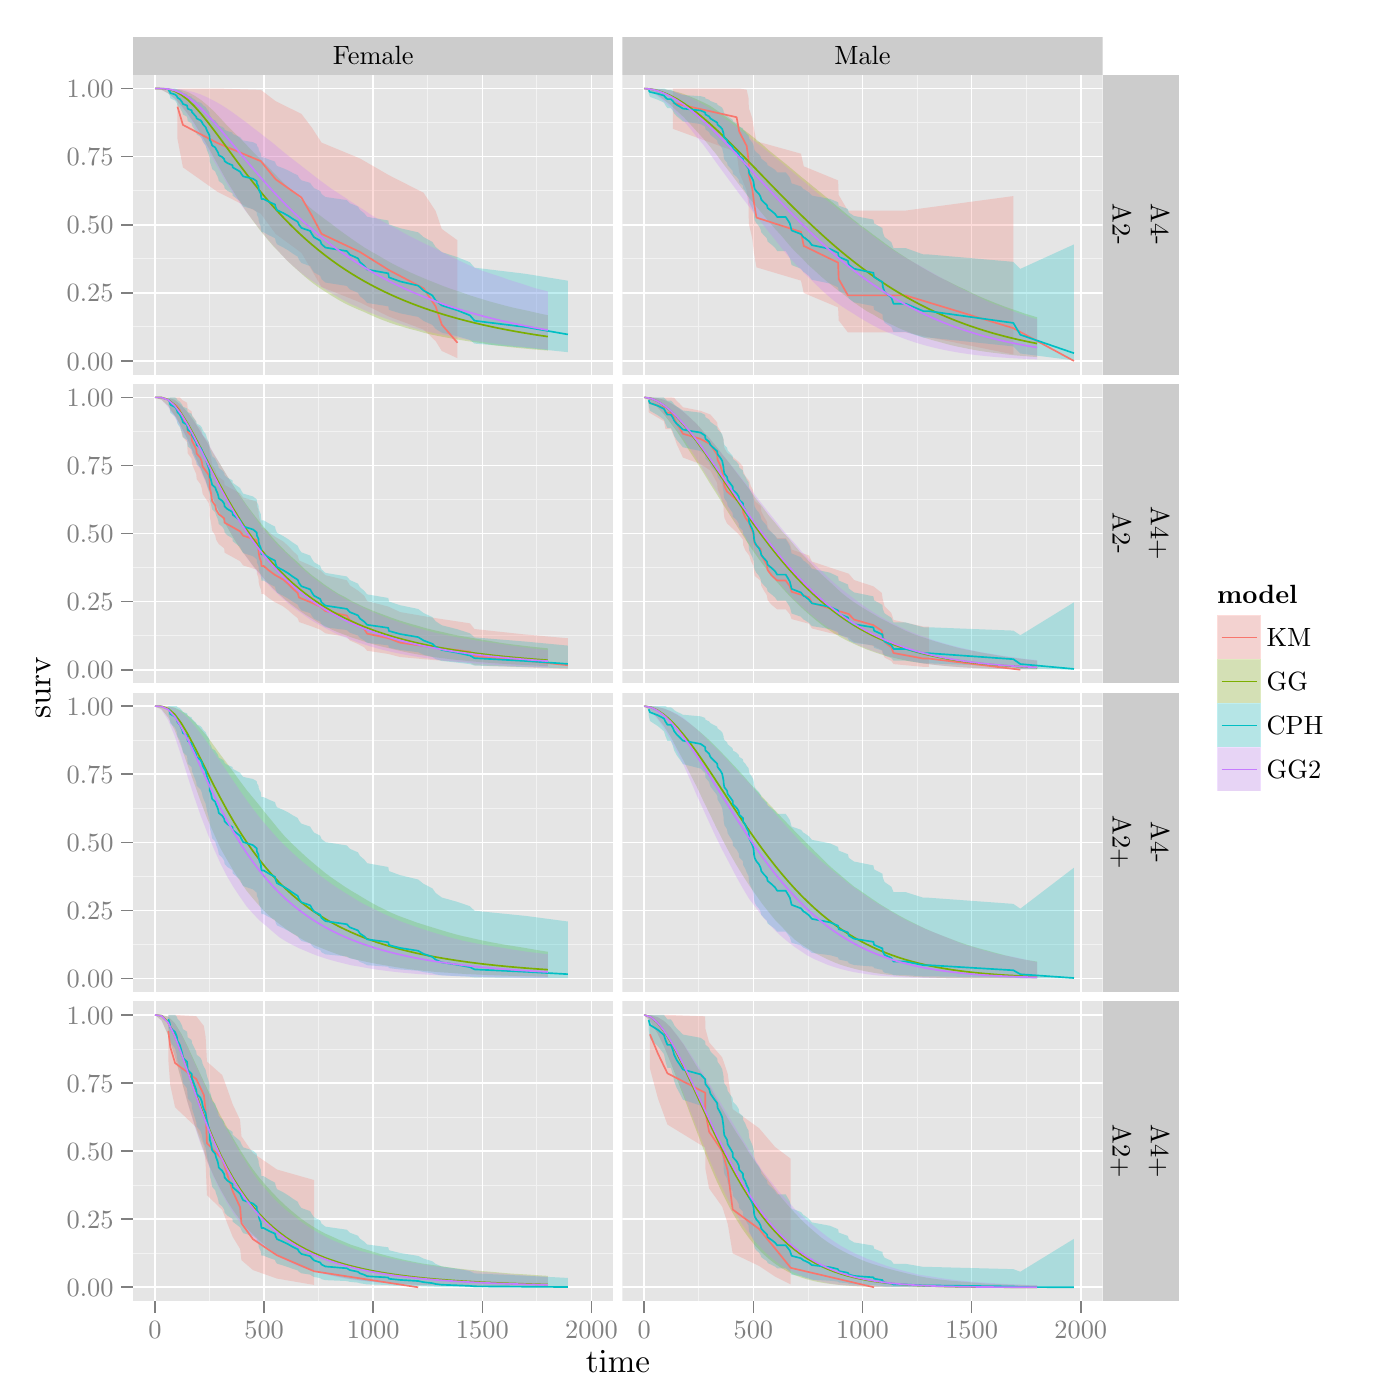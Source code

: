 % Created by tikzDevice version 0.8.1 on 2015-01-26 21:18:00
% !TEX encoding = UTF-8 Unicode
\documentclass[11pt]{memoir}
\nonstopmode

\usepackage{tikz}

\usepackage[active,tightpage,psfixbb]{preview}

\PreviewEnvironment{pgfpicture}

\setlength\PreviewBorder{0pt}

\usepackage{amsmath}
\newcommand{\SweaveOpts}[1]{}  % do not interfere with LaTeX
\newcommand{\SweaveInput}[1]{} % because they are not real TeX commands
\newcommand{\Sexpr}[1]{}       % will only be parsed by R


\usepackage{geometry}
\usepackage{amsmath}
\usepackage{lscape}
\geometry{verbose,tmargin=2.5cm,bmargin=2.5cm,lmargin=2.5cm,rmargin=2.5cm}


\begin{document}

\begin{tikzpicture}[x=1pt,y=1pt]
\definecolor{fillColor}{RGB}{255,255,255}
\path[use as bounding box,fill=fillColor,fill opacity=0.00] (0,0) rectangle (505.89,505.89);
\begin{scope}
\path[clip] (  0.00,  0.00) rectangle (505.89,505.89);
\definecolor{drawColor}{RGB}{255,255,255}
\definecolor{fillColor}{RGB}{255,255,255}

\path[draw=drawColor,line width= 0.6pt,line join=round,line cap=round,fill=fillColor] (  0.00,  0.00) rectangle (505.89,505.89);
\end{scope}
\begin{scope}
\path[clip] ( 48.12,478.81) rectangle (221.61,492.64);
\definecolor{fillColor}{gray}{0.80}

\path[fill=fillColor] ( 48.12,478.81) rectangle (221.61,492.64);
\definecolor{drawColor}{RGB}{0,0,0}

\node[text=drawColor,anchor=base,inner sep=0pt, outer sep=0pt, scale=  0.87] at (134.87,482.43) {Female};
\end{scope}
\begin{scope}
\path[clip] (224.93,478.81) rectangle (398.42,492.64);
\definecolor{fillColor}{gray}{0.80}

\path[fill=fillColor] (224.93,478.81) rectangle (398.42,492.64);
\definecolor{drawColor}{RGB}{0,0,0}

\node[text=drawColor,anchor=base,inner sep=0pt, outer sep=0pt, scale=  0.87] at (311.67,482.43) {Male};
\end{scope}
\begin{scope}
\path[clip] ( 48.12,370.54) rectangle (221.61,478.81);
\definecolor{fillColor}{gray}{0.90}

\path[fill=fillColor] ( 48.12,370.54) rectangle (221.61,478.81);
\definecolor{drawColor}{gray}{0.95}

\path[draw=drawColor,line width= 0.3pt,line join=round] ( 48.12,387.76) --
	(221.61,387.76);

\path[draw=drawColor,line width= 0.3pt,line join=round] ( 48.12,412.37) --
	(221.61,412.37);

\path[draw=drawColor,line width= 0.3pt,line join=round] ( 48.12,436.98) --
	(221.61,436.98);

\path[draw=drawColor,line width= 0.3pt,line join=round] ( 48.12,461.58) --
	(221.61,461.58);

\path[draw=drawColor,line width= 0.3pt,line join=round] ( 75.72,370.54) --
	( 75.72,478.81);

\path[draw=drawColor,line width= 0.3pt,line join=round] (115.15,370.54) --
	(115.15,478.81);

\path[draw=drawColor,line width= 0.3pt,line join=round] (154.58,370.54) --
	(154.58,478.81);

\path[draw=drawColor,line width= 0.3pt,line join=round] (194.01,370.54) --
	(194.01,478.81);
\definecolor{drawColor}{RGB}{255,255,255}

\path[draw=drawColor,line width= 0.6pt,line join=round] ( 48.12,375.46) --
	(221.61,375.46);

\path[draw=drawColor,line width= 0.6pt,line join=round] ( 48.12,400.07) --
	(221.61,400.07);

\path[draw=drawColor,line width= 0.6pt,line join=round] ( 48.12,424.67) --
	(221.61,424.67);

\path[draw=drawColor,line width= 0.6pt,line join=round] ( 48.12,449.28) --
	(221.61,449.28);

\path[draw=drawColor,line width= 0.6pt,line join=round] ( 48.12,473.89) --
	(221.61,473.89);

\path[draw=drawColor,line width= 0.6pt,line join=round] ( 56.01,370.54) --
	( 56.01,478.81);

\path[draw=drawColor,line width= 0.6pt,line join=round] ( 95.44,370.54) --
	( 95.44,478.81);

\path[draw=drawColor,line width= 0.6pt,line join=round] (134.87,370.54) --
	(134.87,478.81);

\path[draw=drawColor,line width= 0.6pt,line join=round] (174.30,370.54) --
	(174.30,478.81);

\path[draw=drawColor,line width= 0.6pt,line join=round] (213.73,370.54) --
	(213.73,478.81);
\definecolor{fillColor}{RGB}{248,118,109}

\path[fill=fillColor,fill opacity=0.25] ( 64.13,455.70) --
	( 66.10,445.41) --
	( 78.56,436.60) --
	( 94.26,428.66) --
	( 99.62,421.34) --
	(108.92,414.53) --
	(112.71,408.16) --
	(116.18,402.20) --
	(130.06,396.64) --
	(140.55,391.50) --
	(153.08,386.80) --
	(157.42,382.62) --
	(159.63,379.07) --
	(165.31,376.45) --
	(165.31,419.05) --
	(159.63,423.15) --
	(157.42,429.62) --
	(153.08,436.21) --
	(140.55,442.57) --
	(130.06,448.63) --
	(116.18,454.36) --
	(112.71,459.74) --
	(108.92,464.73) --
	( 99.62,469.31) --
	( 94.26,473.40) --
	( 78.56,473.89) --
	( 66.10,473.89) --
	( 64.13,473.89) --
	cycle;
\definecolor{fillColor}{RGB}{124,174,0}

\path[fill=fillColor,fill opacity=0.25] ( 56.01,473.89) --
	( 58.37,473.89) --
	( 60.74,473.88) --
	( 63.11,473.77) --
	( 65.47,473.38) --
	( 67.84,472.62) --
	( 70.20,471.40) --
	( 72.57,469.80) --
	( 74.93,467.84) --
	( 77.30,465.68) --
	( 79.67,463.11) --
	( 82.03,460.58) --
	( 84.40,458.19) --
	( 86.76,455.85) --
	( 89.13,453.44) --
	( 91.50,450.96) --
	( 93.86,448.57) --
	( 96.23,446.21) --
	( 98.59,443.78) --
	(100.96,441.29) --
	(103.32,438.97) --
	(105.69,436.70) --
	(108.06,434.47) --
	(110.42,432.30) --
	(112.79,430.19) --
	(115.15,428.38) --
	(117.52,426.59) --
	(119.88,424.88) --
	(122.25,423.05) --
	(124.62,421.31) --
	(126.98,419.66) --
	(129.35,418.00) --
	(131.71,416.42) --
	(134.08,415.04) --
	(136.44,413.70) --
	(138.81,412.31) --
	(141.18,410.96) --
	(143.54,409.72) --
	(145.91,408.55) --
	(148.27,407.45) --
	(150.64,406.40) --
	(153.01,405.39) --
	(155.37,404.42) --
	(157.74,403.48) --
	(160.10,402.54) --
	(162.47,401.66) --
	(164.83,400.89) --
	(167.20,400.08) --
	(169.57,399.24) --
	(171.93,398.49) --
	(174.30,397.77) --
	(176.66,397.03) --
	(179.03,396.40) --
	(181.39,395.75) --
	(183.76,395.13) --
	(186.13,394.55) --
	(188.49,394.07) --
	(190.86,393.56) --
	(193.22,393.01) --
	(195.59,392.46) --
	(197.96,391.99) --
	(197.96,379.21) --
	(195.59,379.39) --
	(193.22,379.59) --
	(190.86,379.80) --
	(188.49,380.03) --
	(186.13,380.26) --
	(183.76,380.51) --
	(181.39,380.80) --
	(179.03,381.06) --
	(176.66,381.44) --
	(174.30,381.87) --
	(171.93,382.18) --
	(169.57,382.53) --
	(167.20,382.89) --
	(164.83,383.27) --
	(162.47,383.71) --
	(160.10,384.15) --
	(157.74,384.61) --
	(155.37,385.11) --
	(153.01,385.69) --
	(150.64,386.39) --
	(148.27,386.97) --
	(145.91,387.68) --
	(143.54,388.38) --
	(141.18,389.15) --
	(138.81,390.03) --
	(136.44,390.97) --
	(134.08,391.99) --
	(131.71,393.09) --
	(129.35,394.07) --
	(126.98,395.12) --
	(124.62,396.24) --
	(122.25,397.57) --
	(119.88,399.01) --
	(117.52,400.49) --
	(115.15,402.04) --
	(112.79,403.77) --
	(110.42,405.69) --
	(108.06,407.79) --
	(105.69,409.90) --
	(103.32,412.17) --
	(100.96,414.70) --
	( 98.59,417.14) --
	( 96.23,419.89) --
	( 93.86,422.85) --
	( 91.50,425.98) --
	( 89.13,429.29) --
	( 86.76,432.78) --
	( 84.40,436.60) --
	( 82.03,440.39) --
	( 79.67,444.60) --
	( 77.30,448.91) --
	( 74.93,453.27) --
	( 72.57,457.42) --
	( 70.20,461.39) --
	( 67.84,464.76) --
	( 65.47,467.81) --
	( 63.11,470.32) --
	( 60.74,472.18) --
	( 58.37,473.43) --
	( 56.01,473.89) --
	cycle;
\definecolor{fillColor}{RGB}{0,191,196}

\path[fill=fillColor,fill opacity=0.25] ( 60.82,473.89) --
	( 61.37,473.89) --
	( 61.53,473.89) --
	( 63.26,473.89) --
	( 63.89,473.75) --
	( 64.13,473.49) --
	( 65.00,473.21) --
	( 65.87,472.61) --
	( 66.10,472.29) --
	( 67.60,471.97) --
	( 67.84,471.30) --
	( 69.26,470.96) --
	( 69.34,470.62) --
	( 70.91,469.54) --
	( 71.07,469.17) --
	( 72.41,468.79) --
	( 72.96,468.41) --
	( 73.20,468.03) --
	( 73.67,467.63) --
	( 74.30,467.23) --
	( 74.78,466.41) --
	( 75.49,465.56) --
	( 75.72,465.12) --
	( 75.80,464.24) --
	( 76.20,463.79) --
	( 76.43,463.33) --
	( 76.67,462.87) --
	( 77.77,462.41) --
	( 78.09,461.94) --
	( 78.56,461.46) --
	( 78.88,460.99) --
	( 79.04,460.51) --
	( 80.30,460.02) --
	( 81.01,459.53) --
	( 81.16,459.02) --
	( 82.19,458.51) --
	( 84.00,457.98) --
	( 84.08,457.45) --
	( 86.76,456.33) --
	( 87.24,455.74) --
	( 87.87,455.13) --
	( 91.42,454.50) --
	( 92.76,453.85) --
	( 92.84,453.20) --
	( 93.39,452.52) --
	( 93.47,451.84) --
	( 93.78,451.14) --
	( 94.26,450.44) --
	( 94.33,449.73) --
	( 94.49,449.01) --
	( 95.28,449.01) --
	( 97.17,448.26) --
	( 99.38,447.49) --
	( 99.62,446.71) --
	(100.09,445.92) --
	(102.30,445.10) --
	(104.19,444.26) --
	(105.77,443.41) --
	(107.58,442.54) --
	(108.06,441.64) --
	(108.92,440.72) --
	(112.08,439.80) --
	(112.71,438.84) --
	(113.50,437.88) --
	(115.71,436.85) --
	(116.18,435.77) --
	(117.60,434.69) --
	(125.33,433.58) --
	(126.43,432.43) --
	(129.35,431.25) --
	(130.06,430.02) --
	(131.63,428.80) --
	(132.66,427.53) --
	(140.31,426.22) --
	(140.55,424.82) --
	(144.57,423.42) --
	(151.11,421.93) --
	(153.08,420.20) --
	(156.24,418.47) --
	(157.42,416.62) --
	(159.63,414.78) --
	(165.31,412.95) --
	(169.80,411.13) --
	(171.46,409.16) --
	(189.91,406.94) --
	(205.21,404.45) --
	(205.21,378.63) --
	(189.91,380.22) --
	(171.46,381.72) --
	(169.80,383.07) --
	(165.31,384.38) --
	(159.63,385.69) --
	(157.42,387.05) --
	(156.24,388.48) --
	(153.08,389.91) --
	(151.11,391.38) --
	(144.57,392.67) --
	(140.55,393.94) --
	(140.31,395.19) --
	(132.66,396.42) --
	(131.63,397.64) --
	(130.06,398.86) --
	(129.35,400.09) --
	(126.43,401.32) --
	(125.33,402.56) --
	(117.60,403.78) --
	(116.18,405.00) --
	(115.71,406.23) --
	(113.50,407.44) --
	(112.71,408.59) --
	(112.08,409.74) --
	(108.92,410.87) --
	(108.06,412.02) --
	(107.58,413.15) --
	(105.77,414.27) --
	(104.19,415.39) --
	(102.30,416.51) --
	(100.09,417.63) --
	( 99.62,418.72) --
	( 99.38,419.80) --
	( 97.17,420.89) --
	( 95.28,421.97) --
	( 94.49,421.97) --
	( 94.33,423.01) --
	( 94.26,424.06) --
	( 93.78,425.11) --
	( 93.47,426.16) --
	( 93.39,427.20) --
	( 92.84,428.24) --
	( 92.76,429.27) --
	( 91.42,430.30) --
	( 87.87,431.30) --
	( 87.24,432.30) --
	( 86.76,433.27) --
	( 84.08,435.15) --
	( 84.00,436.06) --
	( 82.19,436.96) --
	( 81.16,437.85) --
	( 81.01,438.74) --
	( 80.30,439.62) --
	( 79.04,440.49) --
	( 78.88,441.35) --
	( 78.56,442.20) --
	( 78.09,443.06) --
	( 77.77,443.92) --
	( 76.67,444.78) --
	( 76.43,445.63) --
	( 76.20,446.49) --
	( 75.80,447.35) --
	( 75.72,449.06) --
	( 75.49,449.91) --
	( 74.78,451.60) --
	( 74.30,453.27) --
	( 73.67,454.09) --
	( 73.20,454.90) --
	( 72.96,455.71) --
	( 72.41,456.52) --
	( 71.07,457.32) --
	( 70.91,458.13) --
	( 69.34,460.52) --
	( 69.26,461.32) --
	( 67.84,462.11) --
	( 67.60,463.71) --
	( 66.10,464.51) --
	( 65.87,465.32) --
	( 65.00,466.96) --
	( 64.13,467.80) --
	( 63.89,468.65) --
	( 63.26,469.52) --
	( 61.53,470.41) --
	( 61.37,471.31) --
	( 60.82,472.31) --
	cycle;
\definecolor{fillColor}{RGB}{199,124,255}

\path[fill=fillColor,fill opacity=0.25] ( 56.01,473.89) --
	( 58.37,473.89) --
	( 60.74,473.88) --
	( 63.11,473.82) --
	( 65.47,473.61) --
	( 67.84,473.16) --
	( 70.20,472.53) --
	( 72.57,471.73) --
	( 74.93,470.68) --
	( 77.30,469.48) --
	( 79.67,468.16) --
	( 82.03,466.66) --
	( 84.40,465.02) --
	( 86.76,463.28) --
	( 89.13,461.54) --
	( 91.50,459.68) --
	( 93.86,457.89) --
	( 96.23,456.01) --
	( 98.59,454.23) --
	(100.96,452.21) --
	(103.32,450.28) --
	(105.69,448.42) --
	(108.06,446.60) --
	(110.42,444.76) --
	(112.79,442.90) --
	(115.15,441.08) --
	(117.52,439.32) --
	(119.88,437.60) --
	(122.25,436.08) --
	(124.62,434.52) --
	(126.98,432.94) --
	(129.35,431.39) --
	(131.71,429.88) --
	(134.08,428.25) --
	(136.44,426.86) --
	(138.81,425.58) --
	(141.18,424.28) --
	(143.54,423.05) --
	(145.91,421.67) --
	(148.27,420.43) --
	(150.64,419.23) --
	(153.01,418.06) --
	(155.37,416.93) --
	(157.74,415.81) --
	(160.10,414.58) --
	(162.47,413.39) --
	(164.83,412.23) --
	(167.20,411.11) --
	(169.57,410.01) --
	(171.93,408.95) --
	(174.30,408.01) --
	(176.66,407.22) --
	(179.03,406.46) --
	(181.39,405.69) --
	(183.76,404.81) --
	(186.13,404.07) --
	(188.49,403.36) --
	(190.86,402.56) --
	(193.22,401.79) --
	(195.59,401.17) --
	(197.96,400.56) --
	(197.96,379.60) --
	(195.59,379.83) --
	(193.22,380.09) --
	(190.86,380.36) --
	(188.49,380.60) --
	(186.13,380.83) --
	(183.76,381.12) --
	(181.39,381.38) --
	(179.03,381.69) --
	(176.66,382.02) --
	(174.30,382.36) --
	(171.93,382.64) --
	(169.57,383.00) --
	(167.20,383.46) --
	(164.83,383.94) --
	(162.47,384.46) --
	(160.10,384.91) --
	(157.74,385.35) --
	(155.37,385.89) --
	(153.01,386.38) --
	(150.64,386.98) --
	(148.27,387.64) --
	(145.91,388.43) --
	(143.54,389.27) --
	(141.18,390.17) --
	(138.81,390.99) --
	(136.44,391.89) --
	(134.08,392.80) --
	(131.71,393.79) --
	(129.35,394.95) --
	(126.98,395.94) --
	(124.62,397.16) --
	(122.25,398.51) --
	(119.88,399.86) --
	(117.52,401.37) --
	(115.15,402.83) --
	(112.79,404.39) --
	(110.42,406.05) --
	(108.06,407.88) --
	(105.69,409.97) --
	(103.32,412.19) --
	(100.96,414.72) --
	( 98.59,417.32) --
	( 96.23,420.10) --
	( 93.86,423.10) --
	( 91.50,426.14) --
	( 89.13,429.12) --
	( 86.76,432.33) --
	( 84.40,435.75) --
	( 82.03,439.61) --
	( 79.67,443.71) --
	( 77.30,447.76) --
	( 74.93,452.40) --
	( 72.57,456.28) --
	( 70.20,460.51) --
	( 67.84,464.36) --
	( 65.47,467.60) --
	( 63.11,470.23) --
	( 60.74,472.19) --
	( 58.37,473.38) --
	( 56.01,473.89) --
	cycle;
\definecolor{drawColor}{RGB}{248,118,109}

\path[draw=drawColor,line width= 0.6pt,line join=round] ( 64.13,467.33) --
	( 66.10,460.76) --
	( 78.56,454.20) --
	( 94.26,447.64) --
	( 99.62,441.08) --
	(108.92,434.52) --
	(112.71,427.96) --
	(116.18,421.39) --
	(130.06,414.83) --
	(140.55,408.27) --
	(153.08,401.71) --
	(157.42,395.15) --
	(159.63,388.58) --
	(165.31,382.02);
\definecolor{drawColor}{RGB}{124,174,0}

\path[draw=drawColor,line width= 0.6pt,line join=round] ( 56.01,473.89) --
	( 58.37,473.87) --
	( 60.74,473.65) --
	( 63.11,472.95) --
	( 65.47,471.67) --
	( 67.84,469.83) --
	( 70.20,467.53) --
	( 72.57,464.87) --
	( 74.93,461.95) --
	( 77.30,458.86) --
	( 79.67,455.68) --
	( 82.03,452.46) --
	( 84.40,449.24) --
	( 86.76,446.06) --
	( 89.13,442.94) --
	( 91.50,439.91) --
	( 93.86,436.97) --
	( 96.23,434.14) --
	( 98.59,431.41) --
	(100.96,428.80) --
	(103.32,426.30) --
	(105.69,423.92) --
	(108.06,421.64) --
	(110.42,419.48) --
	(112.79,417.42) --
	(115.15,415.46) --
	(117.52,413.59) --
	(119.88,411.82) --
	(122.25,410.14) --
	(124.62,408.54) --
	(126.98,407.03) --
	(129.35,405.59) --
	(131.71,404.22) --
	(134.08,402.93) --
	(136.44,401.69) --
	(138.81,400.53) --
	(141.18,399.41) --
	(143.54,398.36) --
	(145.91,397.36) --
	(148.27,396.41) --
	(150.64,395.50) --
	(153.01,394.64) --
	(155.37,393.82) --
	(157.74,393.05) --
	(160.10,392.30) --
	(162.47,391.60) --
	(164.83,390.93) --
	(167.20,390.29) --
	(169.57,389.68) --
	(171.93,389.10) --
	(174.30,388.55) --
	(176.66,388.03) --
	(179.03,387.52) --
	(181.39,387.04) --
	(183.76,386.59) --
	(186.13,386.15) --
	(188.49,385.74) --
	(190.86,385.34) --
	(193.22,384.96) --
	(195.59,384.60) --
	(197.96,384.25);
\definecolor{drawColor}{RGB}{0,191,196}

\path[draw=drawColor,line width= 0.6pt,line join=round] ( 60.82,473.36) --
	( 61.37,472.82) --
	( 61.53,472.28) --
	( 63.26,471.73) --
	( 63.89,471.17) --
	( 64.13,470.60) --
	( 65.00,470.03) --
	( 65.87,468.89) --
	( 66.10,468.32) --
	( 67.60,467.75) --
	( 67.84,466.59) --
	( 69.26,466.01) --
	( 69.34,465.43) --
	( 70.91,463.65) --
	( 71.07,463.05) --
	( 72.41,462.44) --
	( 72.96,461.83) --
	( 73.20,461.21) --
	( 73.67,460.59) --
	( 74.30,459.96) --
	( 74.78,458.68) --
	( 75.49,457.36) --
	( 75.72,456.69) --
	( 75.80,455.35) --
	( 76.20,454.67) --
	( 76.43,453.99) --
	( 76.67,453.30) --
	( 77.77,452.61) --
	( 78.09,451.92) --
	( 78.56,451.22) --
	( 78.88,450.53) --
	( 79.04,449.83) --
	( 80.30,449.12) --
	( 81.01,448.40) --
	( 81.16,447.66) --
	( 82.19,446.93) --
	( 84.00,446.17) --
	( 84.08,445.42) --
	( 86.76,443.84) --
	( 87.24,443.01) --
	( 87.87,442.16) --
	( 91.42,441.30) --
	( 92.76,440.41) --
	( 92.84,439.51) --
	( 93.39,438.60) --
	( 93.47,437.69) --
	( 93.78,436.76) --
	( 94.26,435.82) --
	( 94.33,434.89) --
	( 94.49,433.95) --
	( 95.28,433.95) --
	( 97.17,432.97) --
	( 99.38,431.98) --
	( 99.62,430.97) --
	(100.09,429.97) --
	(102.30,428.93) --
	(104.19,427.88) --
	(105.77,426.81) --
	(107.58,425.74) --
	(108.06,424.65) --
	(108.92,423.53) --
	(112.08,422.43) --
	(112.71,421.28) --
	(113.50,420.14) --
	(115.71,418.92) --
	(116.18,417.67) --
	(117.60,416.42) --
	(125.33,415.15) --
	(126.43,413.85) --
	(129.35,412.53) --
	(130.06,411.19) --
	(131.63,409.85) --
	(132.66,408.50) --
	(140.31,407.11) --
	(140.55,405.66) --
	(144.57,404.19) --
	(151.11,402.66) --
	(153.08,400.89) --
	(156.24,399.13) --
	(157.42,397.31) --
	(159.63,395.51) --
	(165.31,393.74) --
	(169.80,391.93) --
	(171.46,389.99) --
	(189.91,387.70) --
	(205.21,385.04);
\definecolor{drawColor}{RGB}{199,124,255}

\path[draw=drawColor,line width= 0.6pt,line join=round] ( 56.01,473.89) --
	( 58.37,473.88) --
	( 60.74,473.71) --
	( 63.11,473.19) --
	( 65.47,472.22) --
	( 67.84,470.79) --
	( 70.20,468.96) --
	( 72.57,466.80) --
	( 74.93,464.39) --
	( 77.30,461.79) --
	( 79.67,459.06) --
	( 82.03,456.24) --
	( 84.40,453.39) --
	( 86.76,450.53) --
	( 89.13,447.69) --
	( 91.50,444.89) --
	( 93.86,442.14) --
	( 96.23,439.46) --
	( 98.59,436.85) --
	(100.96,434.33) --
	(103.32,431.89) --
	(105.69,429.54) --
	(108.06,427.27) --
	(110.42,425.10) --
	(112.79,423.01) --
	(115.15,421.01) --
	(117.52,419.10) --
	(119.88,417.26) --
	(122.25,415.51) --
	(124.62,413.83) --
	(126.98,412.22) --
	(129.35,410.69) --
	(131.71,409.23) --
	(134.08,407.83) --
	(136.44,406.50) --
	(138.81,405.22) --
	(141.18,404.00) --
	(143.54,402.84) --
	(145.91,401.73) --
	(148.27,400.67) --
	(150.64,399.66) --
	(153.01,398.69) --
	(155.37,397.77) --
	(157.74,396.89) --
	(160.10,396.05) --
	(162.47,395.24) --
	(164.83,394.47) --
	(167.20,393.74) --
	(169.57,393.03) --
	(171.93,392.36) --
	(174.30,391.71) --
	(176.66,391.10) --
	(179.03,390.51) --
	(181.39,389.95) --
	(183.76,389.41) --
	(186.13,388.89) --
	(188.49,388.39) --
	(190.86,387.92) --
	(193.22,387.47) --
	(195.59,387.03) --
	(197.96,386.61);
\end{scope}
\begin{scope}
\path[clip] ( 48.12,258.96) rectangle (221.61,367.23);
\definecolor{fillColor}{gray}{0.90}

\path[fill=fillColor] ( 48.12,258.96) rectangle (221.61,367.23);
\definecolor{drawColor}{gray}{0.95}

\path[draw=drawColor,line width= 0.3pt,line join=round] ( 48.12,276.18) --
	(221.61,276.18);

\path[draw=drawColor,line width= 0.3pt,line join=round] ( 48.12,300.79) --
	(221.61,300.79);

\path[draw=drawColor,line width= 0.3pt,line join=round] ( 48.12,325.40) --
	(221.61,325.40);

\path[draw=drawColor,line width= 0.3pt,line join=round] ( 48.12,350.00) --
	(221.61,350.00);

\path[draw=drawColor,line width= 0.3pt,line join=round] ( 75.72,258.96) --
	( 75.72,367.23);

\path[draw=drawColor,line width= 0.3pt,line join=round] (115.15,258.96) --
	(115.15,367.23);

\path[draw=drawColor,line width= 0.3pt,line join=round] (154.58,258.96) --
	(154.58,367.23);

\path[draw=drawColor,line width= 0.3pt,line join=round] (194.01,258.96) --
	(194.01,367.23);
\definecolor{drawColor}{RGB}{255,255,255}

\path[draw=drawColor,line width= 0.6pt,line join=round] ( 48.12,263.88) --
	(221.61,263.88);

\path[draw=drawColor,line width= 0.6pt,line join=round] ( 48.12,288.49) --
	(221.61,288.49);

\path[draw=drawColor,line width= 0.6pt,line join=round] ( 48.12,313.09) --
	(221.61,313.09);

\path[draw=drawColor,line width= 0.6pt,line join=round] ( 48.12,337.70) --
	(221.61,337.70);

\path[draw=drawColor,line width= 0.6pt,line join=round] ( 48.12,362.31) --
	(221.61,362.31);

\path[draw=drawColor,line width= 0.6pt,line join=round] ( 56.01,258.96) --
	( 56.01,367.23);

\path[draw=drawColor,line width= 0.6pt,line join=round] ( 95.44,258.96) --
	( 95.44,367.23);

\path[draw=drawColor,line width= 0.6pt,line join=round] (134.87,258.96) --
	(134.87,367.23);

\path[draw=drawColor,line width= 0.6pt,line join=round] (174.30,258.96) --
	(174.30,367.23);

\path[draw=drawColor,line width= 0.6pt,line join=round] (213.73,258.96) --
	(213.73,367.23);
\definecolor{fillColor}{RGB}{248,118,109}

\path[fill=fillColor,fill opacity=0.25] ( 61.37,357.75) --
	( 63.89,355.01) --
	( 65.00,352.58) --
	( 65.87,348.16) --
	( 67.60,346.08) --
	( 67.84,342.08) --
	( 69.26,340.16) --
	( 69.34,338.26) --
	( 70.91,334.56) --
	( 71.07,332.75) --
	( 72.41,330.97) --
	( 72.96,329.20) --
	( 73.20,327.46) --
	( 75.49,324.02) --
	( 75.72,322.33) --
	( 75.80,318.98) --
	( 76.20,317.34) --
	( 76.43,315.70) --
	( 76.67,314.08) --
	( 77.77,312.47) --
	( 78.09,310.88) --
	( 79.04,309.30) --
	( 81.01,307.73) --
	( 81.16,306.17) --
	( 84.00,304.62) --
	( 86.76,303.09) --
	( 87.87,301.57) --
	( 92.76,300.06) --
	( 92.84,298.56) --
	( 93.39,297.07) --
	( 93.47,295.60) --
	( 93.78,294.14) --
	( 94.33,292.69) --
	( 94.49,291.25) --
	( 95.28,291.25) --
	( 97.17,289.75) --
	( 99.38,288.27) --
	(102.30,286.80) --
	(104.19,285.35) --
	(105.77,283.92) --
	(107.58,282.50) --
	(108.06,281.11) --
	(112.08,279.73) --
	(115.71,278.37) --
	(117.60,277.03) --
	(125.33,275.72) --
	(126.43,274.43) --
	(129.35,273.17) --
	(131.63,271.94) --
	(132.66,270.74) --
	(140.31,269.58) --
	(144.57,268.47) --
	(156.24,267.41) --
	(169.80,266.42) --
	(171.46,265.51) --
	(189.91,264.72) --
	(205.21,264.11) --
	(205.21,275.25) --
	(189.91,276.60) --
	(171.46,278.59) --
	(169.80,280.65) --
	(156.24,282.70) --
	(144.57,284.72) --
	(140.31,286.71) --
	(132.66,288.67) --
	(131.63,290.59) --
	(129.35,292.49) --
	(126.43,294.36) --
	(125.33,296.20) --
	(117.60,298.03) --
	(115.71,299.83) --
	(112.08,301.61) --
	(108.06,303.38) --
	(107.58,305.12) --
	(105.77,306.85) --
	(104.19,308.56) --
	(102.30,310.26) --
	( 99.38,311.94) --
	( 97.17,313.60) --
	( 95.28,315.25) --
	( 94.49,315.25) --
	( 94.33,316.84) --
	( 93.78,318.42) --
	( 93.47,319.98) --
	( 93.39,321.53) --
	( 92.84,323.08) --
	( 92.76,324.61) --
	( 87.87,326.12) --
	( 86.76,327.63) --
	( 84.00,329.12) --
	( 81.16,330.61) --
	( 81.01,332.08) --
	( 79.04,333.53) --
	( 78.09,334.98) --
	( 77.77,336.41) --
	( 76.67,337.83) --
	( 76.43,339.24) --
	( 76.20,340.64) --
	( 75.80,342.02) --
	( 75.72,344.73) --
	( 75.49,346.07) --
	( 73.20,348.69) --
	( 72.96,349.97) --
	( 72.41,351.24) --
	( 71.07,352.48) --
	( 70.91,353.70) --
	( 69.34,356.06) --
	( 69.26,357.19) --
	( 67.84,358.29) --
	( 67.60,360.36) --
	( 65.87,361.31) --
	( 65.00,362.31) --
	( 63.89,362.31) --
	( 61.37,362.31) --
	cycle;
\definecolor{fillColor}{RGB}{124,174,0}

\path[fill=fillColor,fill opacity=0.25] ( 56.01,362.31) --
	( 58.37,362.31) --
	( 60.74,362.21) --
	( 63.11,361.41) --
	( 65.47,359.45) --
	( 67.84,356.81) --
	( 70.20,353.57) --
	( 72.57,349.63) --
	( 74.93,345.81) --
	( 77.30,341.70) --
	( 79.67,337.96) --
	( 82.03,334.01) --
	( 84.40,330.28) --
	( 86.76,326.80) --
	( 89.13,323.38) --
	( 91.50,320.21) --
	( 93.86,317.19) --
	( 96.23,314.38) --
	( 98.59,311.50) --
	(100.96,308.93) --
	(103.32,306.53) --
	(105.69,304.37) --
	(108.06,302.27) --
	(110.42,299.97) --
	(112.79,297.96) --
	(115.15,296.25) --
	(117.52,294.45) --
	(119.88,292.89) --
	(122.25,291.33) --
	(124.62,290.16) --
	(126.98,288.75) --
	(129.35,287.60) --
	(131.71,286.51) --
	(134.08,285.49) --
	(136.44,284.54) --
	(138.81,283.68) --
	(141.18,282.78) --
	(143.54,281.96) --
	(145.91,281.19) --
	(148.27,280.50) --
	(150.64,279.86) --
	(153.01,279.13) --
	(155.37,278.52) --
	(157.74,277.95) --
	(160.10,277.47) --
	(162.47,276.88) --
	(164.83,276.39) --
	(167.20,275.96) --
	(169.57,275.56) --
	(171.93,275.14) --
	(174.30,274.70) --
	(176.66,274.35) --
	(179.03,273.93) --
	(181.39,273.53) --
	(183.76,273.21) --
	(186.13,272.91) --
	(188.49,272.62) --
	(190.86,272.34) --
	(193.22,272.09) --
	(195.59,271.85) --
	(197.96,271.60) --
	(197.96,265.18) --
	(195.59,265.28) --
	(193.22,265.40) --
	(190.86,265.53) --
	(188.49,265.66) --
	(186.13,265.78) --
	(183.76,265.91) --
	(181.39,266.05) --
	(179.03,266.21) --
	(176.66,266.38) --
	(174.30,266.56) --
	(171.93,266.77) --
	(169.57,266.99) --
	(167.20,267.22) --
	(164.83,267.46) --
	(162.47,267.73) --
	(160.10,268.04) --
	(157.74,268.32) --
	(155.37,268.65) --
	(153.01,269.04) --
	(150.64,269.47) --
	(148.27,269.90) --
	(145.91,270.41) --
	(143.54,270.95) --
	(141.18,271.52) --
	(138.81,272.05) --
	(136.44,272.64) --
	(134.08,273.30) --
	(131.71,274.05) --
	(129.35,274.81) --
	(126.98,275.58) --
	(124.62,276.48) --
	(122.25,277.37) --
	(119.88,278.39) --
	(117.52,279.66) --
	(115.15,280.81) --
	(112.79,282.34) --
	(110.42,283.75) --
	(108.06,285.37) --
	(105.69,287.14) --
	(103.32,288.98) --
	(100.96,291.11) --
	( 98.59,293.35) --
	( 96.23,295.85) --
	( 93.86,298.68) --
	( 91.50,301.38) --
	( 89.13,304.59) --
	( 86.76,307.69) --
	( 84.40,311.46) --
	( 82.03,315.59) --
	( 79.67,320.08) --
	( 77.30,325.08) --
	( 74.93,330.51) --
	( 72.57,336.33) --
	( 70.20,341.59) --
	( 67.84,347.01) --
	( 65.47,351.81) --
	( 63.11,355.86) --
	( 60.74,359.26) --
	( 58.37,361.44) --
	( 56.01,362.31) --
	cycle;
\definecolor{fillColor}{RGB}{0,191,196}

\path[fill=fillColor,fill opacity=0.25] ( 60.82,362.31) --
	( 61.37,362.31) --
	( 61.53,362.31) --
	( 63.26,362.28) --
	( 63.89,361.81) --
	( 64.13,361.29) --
	( 65.00,360.74) --
	( 65.87,359.56) --
	( 66.10,358.94) --
	( 67.60,358.30) --
	( 67.84,357.00) --
	( 69.26,356.33) --
	( 69.34,355.65) --
	( 70.91,353.55) --
	( 71.07,352.82) --
	( 72.41,352.10) --
	( 72.96,351.36) --
	( 73.20,350.62) --
	( 73.67,349.87) --
	( 74.30,349.11) --
	( 74.78,347.54) --
	( 75.49,345.94) --
	( 75.72,345.12) --
	( 75.80,343.48) --
	( 76.20,342.65) --
	( 76.43,341.82) --
	( 76.67,340.98) --
	( 77.77,340.14) --
	( 78.09,339.30) --
	( 78.56,338.46) --
	( 78.88,337.61) --
	( 79.04,336.76) --
	( 80.30,335.90) --
	( 81.01,335.02) --
	( 81.16,334.14) --
	( 82.19,333.25) --
	( 84.00,332.34) --
	( 84.08,331.42) --
	( 86.76,329.53) --
	( 87.24,328.54) --
	( 87.87,327.52) --
	( 91.42,326.49) --
	( 92.76,325.43) --
	( 92.84,324.37) --
	( 93.39,323.30) --
	( 93.47,322.22) --
	( 93.78,321.13) --
	( 94.26,320.04) --
	( 94.33,318.95) --
	( 94.49,317.86) --
	( 95.28,317.86) --
	( 97.17,316.74) --
	( 99.38,315.62) --
	( 99.62,314.49) --
	(100.09,313.37) --
	(102.30,312.20) --
	(104.19,311.03) --
	(105.77,309.86) --
	(107.58,308.69) --
	(108.06,307.51) --
	(108.92,306.31) --
	(112.08,305.13) --
	(112.71,303.92) --
	(113.50,302.71) --
	(115.71,301.45) --
	(116.18,300.16) --
	(117.60,298.87) --
	(125.33,297.59) --
	(126.43,296.29) --
	(129.35,294.99) --
	(130.06,293.70) --
	(131.63,292.40) --
	(132.66,291.11) --
	(140.31,289.82) --
	(140.55,288.51) --
	(144.57,287.19) --
	(151.11,285.84) --
	(153.08,284.36) --
	(156.24,282.88) --
	(157.42,281.41) --
	(159.63,279.95) --
	(165.31,278.50) --
	(169.80,277.03) --
	(171.46,275.56) --
	(189.91,274.05) --
	(205.21,272.60) --
	(205.21,264.39) --
	(189.91,264.86) --
	(171.46,265.38) --
	(169.80,265.90) --
	(165.31,266.44) --
	(159.63,267.04) --
	(157.42,267.72) --
	(156.24,268.50) --
	(153.08,269.31) --
	(151.11,270.20) --
	(144.57,271.02) --
	(140.55,271.85) --
	(140.31,272.71) --
	(132.66,273.57) --
	(131.63,274.45) --
	(130.06,275.35) --
	(129.35,276.28) --
	(126.43,277.24) --
	(125.33,278.22) --
	(117.60,279.21) --
	(116.18,280.21) --
	(115.71,281.25) --
	(113.50,282.28) --
	(112.71,283.28) --
	(112.08,284.31) --
	(108.92,285.33) --
	(108.06,286.38) --
	(107.58,287.43) --
	(105.77,288.49) --
	(104.19,289.56) --
	(102.30,290.64) --
	(100.09,291.73) --
	( 99.62,292.79) --
	( 99.38,293.88) --
	( 97.17,294.98) --
	( 95.28,296.08) --
	( 94.49,296.08) --
	( 94.33,297.15) --
	( 94.26,298.23) --
	( 93.78,299.34) --
	( 93.47,300.45) --
	( 93.39,301.56) --
	( 92.84,302.68) --
	( 92.76,303.79) --
	( 91.42,304.91) --
	( 87.87,306.03) --
	( 87.24,307.14) --
	( 86.76,308.22) --
	( 84.08,310.35) --
	( 84.00,311.40) --
	( 82.19,312.44) --
	( 81.16,313.48) --
	( 81.01,314.52) --
	( 80.30,315.56) --
	( 79.04,316.58) --
	( 78.88,317.61) --
	( 78.56,318.64) --
	( 78.09,319.69) --
	( 77.77,320.74) --
	( 76.67,321.80) --
	( 76.43,322.86) --
	( 76.20,323.92) --
	( 75.80,325.00) --
	( 75.72,327.16) --
	( 75.49,328.24) --
	( 74.78,330.42) --
	( 74.30,332.59) --
	( 73.67,333.67) --
	( 73.20,334.75) --
	( 72.96,335.82) --
	( 72.41,336.90) --
	( 71.07,337.98) --
	( 70.91,339.07) --
	( 69.34,342.36) --
	( 69.26,343.46) --
	( 67.84,344.57) --
	( 67.60,346.83) --
	( 66.10,347.98) --
	( 65.87,349.15) --
	( 65.00,351.55) --
	( 64.13,352.78) --
	( 63.89,354.06) --
	( 63.26,355.38) --
	( 61.53,356.75) --
	( 61.37,358.16) --
	( 60.82,359.74) --
	cycle;
\definecolor{fillColor}{RGB}{199,124,255}

\path[fill=fillColor,fill opacity=0.25] ( 56.01,362.31) --
	( 58.37,362.31) --
	( 60.74,362.17) --
	( 63.11,361.29) --
	( 65.47,359.45) --
	( 67.84,356.71) --
	( 70.20,353.52) --
	( 72.57,349.97) --
	( 74.93,346.09) --
	( 77.30,342.02) --
	( 79.67,337.92) --
	( 82.03,334.00) --
	( 84.40,330.03) --
	( 86.76,326.33) --
	( 89.13,322.93) --
	( 91.50,319.69) --
	( 93.86,316.38) --
	( 96.23,313.52) --
	( 98.59,310.78) --
	(100.96,308.20) --
	(103.32,306.00) --
	(105.69,303.73) --
	(108.06,301.47) --
	(110.42,299.34) --
	(112.79,297.39) --
	(115.15,295.64) --
	(117.52,293.90) --
	(119.88,292.38) --
	(122.25,290.92) --
	(124.62,289.53) --
	(126.98,288.30) --
	(129.35,287.22) --
	(131.71,286.03) --
	(134.08,285.00) --
	(136.44,283.97) --
	(138.81,283.00) --
	(141.18,282.08) --
	(143.54,281.28) --
	(145.91,280.47) --
	(148.27,279.67) --
	(150.64,278.98) --
	(153.01,278.37) --
	(155.37,277.73) --
	(157.74,277.11) --
	(160.10,276.62) --
	(162.47,276.13) --
	(164.83,275.66) --
	(167.20,275.26) --
	(169.57,274.90) --
	(171.93,274.46) --
	(174.30,274.12) --
	(176.66,273.78) --
	(179.03,273.46) --
	(181.39,273.12) --
	(183.76,272.76) --
	(186.13,272.42) --
	(188.49,272.11) --
	(190.86,271.78) --
	(193.22,271.49) --
	(195.59,271.22) --
	(197.96,271.02) --
	(197.96,264.81) --
	(195.59,264.90) --
	(193.22,264.98) --
	(190.86,265.06) --
	(188.49,265.16) --
	(186.13,265.26) --
	(183.76,265.37) --
	(181.39,265.50) --
	(179.03,265.65) --
	(176.66,265.81) --
	(174.30,265.98) --
	(171.93,266.14) --
	(169.57,266.33) --
	(167.20,266.52) --
	(164.83,266.73) --
	(162.47,266.97) --
	(160.10,267.22) --
	(157.74,267.53) --
	(155.37,267.88) --
	(153.01,268.21) --
	(150.64,268.58) --
	(148.27,268.96) --
	(145.91,269.40) --
	(143.54,269.86) --
	(141.18,270.38) --
	(138.81,270.94) --
	(136.44,271.56) --
	(134.08,272.25) --
	(131.71,272.98) --
	(129.35,273.74) --
	(126.98,274.65) --
	(124.62,275.62) --
	(122.25,276.55) --
	(119.88,277.71) --
	(117.52,278.93) --
	(115.15,280.21) --
	(112.79,281.59) --
	(110.42,283.20) --
	(108.06,284.90) --
	(105.69,286.55) --
	(103.32,288.57) --
	(100.96,290.71) --
	( 98.59,292.89) --
	( 96.23,295.46) --
	( 93.86,298.17) --
	( 91.50,301.12) --
	( 89.13,304.37) --
	( 86.76,307.90) --
	( 84.40,311.76) --
	( 82.03,315.80) --
	( 79.67,320.23) --
	( 77.30,324.99) --
	( 74.93,330.07) --
	( 72.57,335.56) --
	( 70.20,340.90) --
	( 67.84,346.27) --
	( 65.47,351.05) --
	( 63.11,355.15) --
	( 60.74,358.84) --
	( 58.37,361.37) --
	( 56.01,362.31) --
	cycle;
\definecolor{drawColor}{RGB}{248,118,109}

\path[draw=drawColor,line width= 0.6pt,line join=round] ( 61.37,360.74) --
	( 63.89,359.18) --
	( 65.00,357.62) --
	( 65.87,354.49) --
	( 67.60,352.93) --
	( 67.84,349.81) --
	( 69.26,348.25) --
	( 69.34,346.68) --
	( 70.91,343.56) --
	( 71.07,342.00) --
	( 72.41,340.43) --
	( 72.96,338.87) --
	( 73.20,337.31) --
	( 75.49,334.18) --
	( 75.72,332.62) --
	( 75.80,329.50) --
	( 76.20,327.94) --
	( 76.43,326.37) --
	( 76.67,324.81) --
	( 77.77,323.25) --
	( 78.09,321.69) --
	( 79.04,320.12) --
	( 81.01,318.56) --
	( 81.16,317.00) --
	( 84.00,315.44) --
	( 86.76,313.87) --
	( 87.87,312.31) --
	( 92.76,310.75) --
	( 92.84,309.19) --
	( 93.39,307.63) --
	( 93.47,306.06) --
	( 93.78,304.50) --
	( 94.33,302.94) --
	( 94.49,301.38) --
	( 95.28,301.38) --
	( 97.17,299.75) --
	( 99.38,298.12) --
	(102.30,296.49) --
	(104.19,294.85) --
	(105.77,293.22) --
	(107.58,291.59) --
	(108.06,289.96) --
	(112.08,288.33) --
	(115.71,286.70) --
	(117.60,285.07) --
	(125.33,283.44) --
	(126.43,281.81) --
	(129.35,280.18) --
	(131.63,278.55) --
	(132.66,276.92) --
	(140.31,275.29) --
	(144.57,273.66) --
	(156.24,272.03) --
	(169.80,270.40) --
	(171.46,268.77) --
	(189.91,267.14) --
	(205.21,265.51);
\definecolor{drawColor}{RGB}{124,174,0}

\path[draw=drawColor,line width= 0.6pt,line join=round] ( 56.01,362.31) --
	( 58.37,362.24) --
	( 60.74,361.49) --
	( 63.11,359.58) --
	( 65.47,356.57) --
	( 67.84,352.77) --
	( 70.20,348.48) --
	( 72.57,343.92) --
	( 74.93,339.29) --
	( 77.30,334.71) --
	( 79.67,330.25) --
	( 82.03,325.97) --
	( 84.40,321.90) --
	( 86.76,318.06) --
	( 89.13,314.46) --
	( 91.50,311.09) --
	( 93.86,307.94) --
	( 96.23,305.00) --
	( 98.59,302.28) --
	(100.96,299.74) --
	(103.32,297.39) --
	(105.69,295.21) --
	(108.06,293.18) --
	(110.42,291.30) --
	(112.79,289.55) --
	(115.15,287.93) --
	(117.52,286.43) --
	(119.88,285.03) --
	(122.25,283.73) --
	(124.62,282.52) --
	(126.98,281.40) --
	(129.35,280.35) --
	(131.71,279.37) --
	(134.08,278.46) --
	(136.44,277.62) --
	(138.81,276.83) --
	(141.18,276.09) --
	(143.54,275.40) --
	(145.91,274.75) --
	(148.27,274.15) --
	(150.64,273.58) --
	(153.01,273.05) --
	(155.37,272.56) --
	(157.74,272.09) --
	(160.10,271.66) --
	(162.47,271.25) --
	(164.83,270.86) --
	(167.20,270.50) --
	(169.57,270.16) --
	(171.93,269.84) --
	(174.30,269.54) --
	(176.66,269.26) --
	(179.03,268.99) --
	(181.39,268.74) --
	(183.76,268.50) --
	(186.13,268.28) --
	(188.49,268.07) --
	(190.86,267.87) --
	(193.22,267.68) --
	(195.59,267.50) --
	(197.96,267.33);
\definecolor{drawColor}{RGB}{0,191,196}

\path[draw=drawColor,line width= 0.6pt,line join=round] ( 60.82,361.43) --
	( 61.37,360.55) --
	( 61.53,359.67) --
	( 63.26,358.77) --
	( 63.89,357.85) --
	( 64.13,356.94) --
	( 65.00,356.03) --
	( 65.87,354.20) --
	( 66.10,353.29) --
	( 67.60,352.38) --
	( 67.84,350.56) --
	( 69.26,349.65) --
	( 69.34,348.74) --
	( 70.91,345.99) --
	( 71.07,345.06) --
	( 72.41,344.14) --
	( 72.96,343.21) --
	( 73.20,342.28) --
	( 73.67,341.35) --
	( 74.30,340.41) --
	( 74.78,338.50) --
	( 75.49,336.55) --
	( 75.72,335.58) --
	( 75.80,333.63) --
	( 76.20,332.65) --
	( 76.43,331.68) --
	( 76.67,330.70) --
	( 77.77,329.73) --
	( 78.09,328.76) --
	( 78.56,327.79) --
	( 78.88,326.82) --
	( 79.04,325.85) --
	( 80.30,324.89) --
	( 81.01,323.90) --
	( 81.16,322.91) --
	( 82.19,321.92) --
	( 84.00,320.91) --
	( 84.08,319.91) --
	( 86.76,317.84) --
	( 87.24,316.77) --
	( 87.87,315.67) --
	( 91.42,314.57) --
	( 92.76,313.44) --
	( 92.84,312.32) --
	( 93.39,311.19) --
	( 93.47,310.07) --
	( 93.78,308.93) --
	( 94.26,307.80) --
	( 94.33,306.69) --
	( 94.49,305.57) --
	( 95.28,305.57) --
	( 97.17,304.43) --
	( 99.38,303.28) --
	( 99.62,302.14) --
	(100.09,301.00) --
	(102.30,299.84) --
	(104.19,298.68) --
	(105.77,297.52) --
	(107.58,296.37) --
	(108.06,295.21) --
	(108.92,294.05) --
	(112.08,292.91) --
	(112.71,291.75) --
	(113.50,290.61) --
	(115.71,289.42) --
	(116.18,288.22) --
	(117.60,287.04) --
	(125.33,285.87) --
	(126.43,284.69) --
	(129.35,283.53) --
	(130.06,282.37) --
	(131.63,281.24) --
	(132.66,280.12) --
	(140.31,279.01) --
	(140.55,277.89) --
	(144.57,276.78) --
	(151.11,275.66) --
	(153.08,274.43) --
	(156.24,273.25) --
	(157.42,272.09) --
	(159.63,271.01) --
	(165.31,270.00) --
	(169.80,269.03) --
	(171.46,268.07) --
	(189.91,267.04) --
	(205.21,265.99);
\definecolor{drawColor}{RGB}{199,124,255}

\path[draw=drawColor,line width= 0.6pt,line join=round] ( 56.01,362.31) --
	( 58.37,362.22) --
	( 60.74,361.39) --
	( 63.11,359.34) --
	( 65.47,356.22) --
	( 67.84,352.32) --
	( 70.20,347.94) --
	( 72.57,343.32) --
	( 74.93,338.64) --
	( 77.30,334.01) --
	( 79.67,329.51) --
	( 82.03,325.21) --
	( 84.40,321.12) --
	( 86.76,317.26) --
	( 89.13,313.64) --
	( 91.50,310.26) --
	( 93.86,307.11) --
	( 96.23,304.17) --
	( 98.59,301.44) --
	(100.96,298.91) --
	(103.32,296.56) --
	(105.69,294.38) --
	(108.06,292.36) --
	(110.42,290.49) --
	(112.79,288.76) --
	(115.15,287.15) --
	(117.52,285.65) --
	(119.88,284.27) --
	(122.25,282.98) --
	(124.62,281.78) --
	(126.98,280.67) --
	(129.35,279.64) --
	(131.71,278.68) --
	(134.08,277.79) --
	(136.44,276.95) --
	(138.81,276.18) --
	(141.18,275.45) --
	(143.54,274.78) --
	(145.91,274.15) --
	(148.27,273.56) --
	(150.64,273.01) --
	(153.01,272.49) --
	(155.37,272.01) --
	(157.74,271.56) --
	(160.10,271.14) --
	(162.47,270.74) --
	(164.83,270.37) --
	(167.20,270.03) --
	(169.57,269.70) --
	(171.93,269.39) --
	(174.30,269.10) --
	(176.66,268.83) --
	(179.03,268.58) --
	(181.39,268.34) --
	(183.76,268.11) --
	(186.13,267.90) --
	(188.49,267.70) --
	(190.86,267.51) --
	(193.22,267.33) --
	(195.59,267.16) --
	(197.96,267.00);
\end{scope}
\begin{scope}
\path[clip] ( 48.12,147.38) rectangle (221.61,255.65);
\definecolor{fillColor}{gray}{0.90}

\path[fill=fillColor] ( 48.12,147.38) rectangle (221.61,255.65);
\definecolor{drawColor}{gray}{0.95}

\path[draw=drawColor,line width= 0.3pt,line join=round] ( 48.12,164.60) --
	(221.61,164.60);

\path[draw=drawColor,line width= 0.3pt,line join=round] ( 48.12,189.21) --
	(221.61,189.21);

\path[draw=drawColor,line width= 0.3pt,line join=round] ( 48.12,213.82) --
	(221.61,213.82);

\path[draw=drawColor,line width= 0.3pt,line join=round] ( 48.12,238.42) --
	(221.61,238.42);

\path[draw=drawColor,line width= 0.3pt,line join=round] ( 75.72,147.38) --
	( 75.72,255.65);

\path[draw=drawColor,line width= 0.3pt,line join=round] (115.15,147.38) --
	(115.15,255.65);

\path[draw=drawColor,line width= 0.3pt,line join=round] (154.58,147.38) --
	(154.58,255.65);

\path[draw=drawColor,line width= 0.3pt,line join=round] (194.01,147.38) --
	(194.01,255.65);
\definecolor{drawColor}{RGB}{255,255,255}

\path[draw=drawColor,line width= 0.6pt,line join=round] ( 48.12,152.30) --
	(221.61,152.30);

\path[draw=drawColor,line width= 0.6pt,line join=round] ( 48.12,176.91) --
	(221.61,176.91);

\path[draw=drawColor,line width= 0.6pt,line join=round] ( 48.12,201.51) --
	(221.61,201.51);

\path[draw=drawColor,line width= 0.6pt,line join=round] ( 48.12,226.12) --
	(221.61,226.12);

\path[draw=drawColor,line width= 0.6pt,line join=round] ( 48.12,250.73) --
	(221.61,250.73);

\path[draw=drawColor,line width= 0.6pt,line join=round] ( 56.01,147.38) --
	( 56.01,255.65);

\path[draw=drawColor,line width= 0.6pt,line join=round] ( 95.44,147.38) --
	( 95.44,255.65);

\path[draw=drawColor,line width= 0.6pt,line join=round] (134.87,147.38) --
	(134.87,255.65);

\path[draw=drawColor,line width= 0.6pt,line join=round] (174.30,147.38) --
	(174.30,255.65);

\path[draw=drawColor,line width= 0.6pt,line join=round] (213.73,147.38) --
	(213.73,255.65);
\definecolor{fillColor}{RGB}{124,174,0}

\path[fill=fillColor,fill opacity=0.25] ( 56.01,250.73) --
	( 58.37,250.72) --
	( 60.74,250.65) --
	( 63.11,250.18) --
	( 65.47,249.08) --
	( 67.84,247.42) --
	( 70.20,245.07) --
	( 72.57,242.48) --
	( 74.93,239.72) --
	( 77.30,236.41) --
	( 79.67,233.17) --
	( 82.03,230.07) --
	( 84.40,226.85) --
	( 86.76,223.57) --
	( 89.13,220.42) --
	( 91.50,217.55) --
	( 93.86,214.69) --
	( 96.23,211.68) --
	( 98.59,208.83) --
	(100.96,205.91) --
	(103.32,203.20) --
	(105.69,200.87) --
	(108.06,198.62) --
	(110.42,196.42) --
	(112.79,194.38) --
	(115.15,192.40) --
	(117.52,190.45) --
	(119.88,188.72) --
	(122.25,187.08) --
	(124.62,185.48) --
	(126.98,183.98) --
	(129.35,182.60) --
	(131.71,181.16) --
	(134.08,179.78) --
	(136.44,178.48) --
	(138.81,177.33) --
	(141.18,176.15) --
	(143.54,175.14) --
	(145.91,174.25) --
	(148.27,173.39) --
	(150.64,172.52) --
	(153.01,171.77) --
	(155.37,171.04) --
	(157.74,170.31) --
	(160.10,169.59) --
	(162.47,168.89) --
	(164.83,168.22) --
	(167.20,167.63) --
	(169.57,167.12) --
	(171.93,166.56) --
	(174.30,166.05) --
	(176.66,165.56) --
	(179.03,165.12) --
	(181.39,164.69) --
	(183.76,164.30) --
	(186.13,163.93) --
	(188.49,163.56) --
	(190.86,163.15) --
	(193.22,162.74) --
	(195.59,162.34) --
	(197.96,161.98) --
	(197.96,152.92) --
	(195.59,152.97) --
	(193.22,153.03) --
	(190.86,153.09) --
	(188.49,153.16) --
	(186.13,153.23) --
	(183.76,153.30) --
	(181.39,153.38) --
	(179.03,153.46) --
	(176.66,153.55) --
	(174.30,153.65) --
	(171.93,153.76) --
	(169.57,153.87) --
	(167.20,154.00) --
	(164.83,154.16) --
	(162.47,154.36) --
	(160.10,154.50) --
	(157.74,154.66) --
	(155.37,154.87) --
	(153.01,155.10) --
	(150.64,155.35) --
	(148.27,155.64) --
	(145.91,155.97) --
	(143.54,156.34) --
	(141.18,156.75) --
	(138.81,157.14) --
	(136.44,157.54) --
	(134.08,157.98) --
	(131.71,158.48) --
	(129.35,158.99) --
	(126.98,159.57) --
	(124.62,160.25) --
	(122.25,160.97) --
	(119.88,161.82) --
	(117.52,162.74) --
	(115.15,163.69) --
	(112.79,164.68) --
	(110.42,165.80) --
	(108.06,167.12) --
	(105.69,168.60) --
	(103.32,170.23) --
	(100.96,172.02) --
	( 98.59,173.78) --
	( 96.23,175.96) --
	( 93.86,178.44) --
	( 91.50,181.11) --
	( 89.13,184.01) --
	( 86.76,187.48) --
	( 84.40,191.23) --
	( 82.03,195.25) --
	( 79.67,199.38) --
	( 77.30,204.62) --
	( 74.93,209.97) --
	( 72.57,216.15) --
	( 70.20,222.76) --
	( 67.84,229.23) --
	( 65.47,236.12) --
	( 63.11,242.09) --
	( 60.74,246.69) --
	( 58.37,249.62) --
	( 56.01,250.73) --
	cycle;
\definecolor{fillColor}{RGB}{0,191,196}

\path[fill=fillColor,fill opacity=0.25] ( 60.82,250.73) --
	( 61.37,250.73) --
	( 61.53,250.73) --
	( 63.26,250.73) --
	( 63.89,250.73) --
	( 64.13,250.36) --
	( 65.00,249.95) --
	( 65.87,249.07) --
	( 66.10,248.61) --
	( 67.60,248.15) --
	( 67.84,247.18) --
	( 69.26,246.69) --
	( 69.34,246.19) --
	( 70.91,244.64) --
	( 71.07,244.11) --
	( 72.41,243.57) --
	( 72.96,243.03) --
	( 73.20,242.47) --
	( 73.67,241.91) --
	( 74.30,241.35) --
	( 74.78,240.20) --
	( 75.49,239.03) --
	( 75.72,238.43) --
	( 75.80,237.21) --
	( 76.20,236.60) --
	( 76.43,235.97) --
	( 76.67,235.34) --
	( 77.77,234.71) --
	( 78.09,234.06) --
	( 78.56,233.41) --
	( 78.88,232.76) --
	( 79.04,232.12) --
	( 80.30,231.47) --
	( 81.01,230.80) --
	( 81.16,230.13) --
	( 82.19,229.45) --
	( 84.00,228.76) --
	( 84.08,228.07) --
	( 86.76,226.64) --
	( 87.24,225.90) --
	( 87.87,225.15) --
	( 91.42,224.39) --
	( 92.76,223.61) --
	( 92.84,222.83) --
	( 93.39,222.03) --
	( 93.47,221.21) --
	( 93.78,220.38) --
	( 94.26,219.53) --
	( 94.33,218.69) --
	( 94.49,217.84) --
	( 95.28,217.84) --
	( 97.17,216.94) --
	( 99.38,216.03) --
	( 99.62,215.10) --
	(100.09,214.18) --
	(102.30,213.24) --
	(104.19,212.28) --
	(105.77,211.30) --
	(107.58,210.31) --
	(108.06,209.29) --
	(108.92,208.24) --
	(112.08,207.19) --
	(112.71,206.10) --
	(113.50,205.01) --
	(115.71,203.90) --
	(116.18,202.73) --
	(117.60,201.58) --
	(125.33,200.39) --
	(126.43,199.16) --
	(129.35,197.90) --
	(130.06,196.59) --
	(131.63,195.30) --
	(132.66,193.97) --
	(140.31,192.59) --
	(140.55,191.12) --
	(144.57,189.65) --
	(151.11,188.08) --
	(153.08,186.48) --
	(156.24,184.89) --
	(157.42,183.22) --
	(159.63,181.58) --
	(165.31,179.98) --
	(169.80,178.44) --
	(171.46,176.79) --
	(189.91,174.93) --
	(205.21,172.90) --
	(205.21,152.42) --
	(189.91,152.56) --
	(171.46,152.74) --
	(169.80,152.95) --
	(165.31,153.18) --
	(159.63,153.46) --
	(157.42,153.79) --
	(156.24,154.18) --
	(153.08,154.61) --
	(151.11,155.11) --
	(144.57,155.57) --
	(140.55,156.06) --
	(140.31,156.57) --
	(132.66,157.11) --
	(131.63,157.68) --
	(130.06,158.28) --
	(129.35,158.92) --
	(126.43,159.59) --
	(125.33,160.30) --
	(117.60,161.03) --
	(116.18,161.79) --
	(115.71,162.60) --
	(113.50,163.41) --
	(112.71,164.21) --
	(112.08,165.04) --
	(108.92,165.89) --
	(108.06,166.77) --
	(107.58,167.66) --
	(105.77,168.59) --
	(104.19,169.53) --
	(102.30,170.50) --
	(100.09,171.50) --
	( 99.62,172.48) --
	( 99.38,173.49) --
	( 97.17,174.52) --
	( 95.28,175.57) --
	( 94.49,175.57) --
	( 94.33,176.61) --
	( 94.26,177.68) --
	( 93.78,178.77) --
	( 93.47,179.88) --
	( 93.39,181.01) --
	( 92.84,182.17) --
	( 92.76,183.33) --
	( 91.42,184.51) --
	( 87.87,185.68) --
	( 87.24,186.87) --
	( 86.76,188.03) --
	( 84.08,190.32) --
	( 84.00,191.45) --
	( 82.19,192.59) --
	( 81.16,193.71) --
	( 81.01,194.86) --
	( 80.30,196.01) --
	( 79.04,197.14) --
	( 78.88,198.29) --
	( 78.56,199.44) --
	( 78.09,200.61) --
	( 77.77,201.80) --
	( 76.67,202.99) --
	( 76.43,204.20) --
	( 76.20,205.42) --
	( 75.80,206.66) --
	( 75.72,209.17) --
	( 75.49,210.45) --
	( 74.78,213.02) --
	( 74.30,215.59) --
	( 73.67,216.87) --
	( 73.20,218.14) --
	( 72.96,219.43) --
	( 72.41,220.71) --
	( 71.07,222.01) --
	( 70.91,223.33) --
	( 69.34,227.29) --
	( 69.26,228.62) --
	( 67.84,229.97) --
	( 67.60,232.70) --
	( 66.10,234.09) --
	( 65.87,235.50) --
	( 65.00,238.38) --
	( 64.13,239.86) --
	( 63.89,241.38) --
	( 63.26,242.93) --
	( 61.53,244.52) --
	( 61.37,246.13) --
	( 60.82,247.91) --
	cycle;
\definecolor{fillColor}{RGB}{199,124,255}

\path[fill=fillColor,fill opacity=0.25] ( 56.01,250.73) --
	( 58.37,250.72) --
	( 60.74,250.62) --
	( 63.11,249.95) --
	( 65.47,248.51) --
	( 67.84,246.49) --
	( 70.20,243.75) --
	( 72.57,240.74) --
	( 74.93,237.47) --
	( 77.30,233.90) --
	( 79.67,230.63) --
	( 82.03,227.13) --
	( 84.40,223.58) --
	( 86.76,220.08) --
	( 89.13,216.70) --
	( 91.50,213.49) --
	( 93.86,210.43) --
	( 96.23,207.61) --
	( 98.59,204.92) --
	(100.96,202.25) --
	(103.32,199.94) --
	(105.69,197.71) --
	(108.06,195.56) --
	(110.42,193.60) --
	(112.79,191.68) --
	(115.15,189.84) --
	(117.52,188.08) --
	(119.88,186.41) --
	(122.25,184.82) --
	(124.62,183.30) --
	(126.98,181.85) --
	(129.35,180.37) --
	(131.71,179.05) --
	(134.08,177.92) --
	(136.44,176.73) --
	(138.81,175.60) --
	(141.18,174.52) --
	(143.54,173.44) --
	(145.91,172.53) --
	(148.27,171.68) --
	(150.64,170.85) --
	(153.01,170.05) --
	(155.37,169.30) --
	(157.74,168.57) --
	(160.10,167.87) --
	(162.47,167.20) --
	(164.83,166.57) --
	(167.20,165.97) --
	(169.57,165.48) --
	(171.93,165.00) --
	(174.30,164.56) --
	(176.66,164.17) --
	(179.03,163.80) --
	(181.39,163.44) --
	(183.76,163.01) --
	(186.13,162.62) --
	(188.49,162.28) --
	(190.86,161.92) --
	(193.22,161.64) --
	(195.59,161.34) --
	(197.96,161.06) --
	(197.96,152.52) --
	(195.59,152.54) --
	(193.22,152.57) --
	(190.86,152.60) --
	(188.49,152.63) --
	(186.13,152.66) --
	(183.76,152.70) --
	(181.39,152.74) --
	(179.03,152.79) --
	(176.66,152.84) --
	(174.30,152.90) --
	(171.93,152.96) --
	(169.57,153.02) --
	(167.20,153.09) --
	(164.83,153.17) --
	(162.47,153.27) --
	(160.10,153.38) --
	(157.74,153.50) --
	(155.37,153.64) --
	(153.01,153.79) --
	(150.64,153.96) --
	(148.27,154.14) --
	(145.91,154.36) --
	(143.54,154.60) --
	(141.18,154.87) --
	(138.81,155.16) --
	(136.44,155.48) --
	(134.08,155.85) --
	(131.71,156.26) --
	(129.35,156.70) --
	(126.98,157.07) --
	(124.62,157.65) --
	(122.25,158.24) --
	(119.88,158.87) --
	(117.52,159.58) --
	(115.15,160.36) --
	(112.79,161.26) --
	(110.42,162.26) --
	(108.06,163.25) --
	(105.69,164.42) --
	(103.32,165.72) --
	(100.96,167.20) --
	( 98.59,169.21) --
	( 96.23,171.26) --
	( 93.86,173.22) --
	( 91.50,175.65) --
	( 89.13,178.32) --
	( 86.76,181.74) --
	( 84.40,185.24) --
	( 82.03,189.25) --
	( 79.67,193.85) --
	( 77.30,199.10) --
	( 74.93,204.89) --
	( 72.57,211.00) --
	( 70.20,217.83) --
	( 67.84,225.19) --
	( 65.47,232.79) --
	( 63.11,239.94) --
	( 60.74,245.69) --
	( 58.37,249.35) --
	( 56.01,250.73) --
	cycle;
\definecolor{drawColor}{RGB}{124,174,0}

\path[draw=drawColor,line width= 0.6pt,line join=round] ( 56.01,250.73) --
	( 58.37,250.65) --
	( 60.74,249.84) --
	( 63.11,247.79) --
	( 65.47,244.61) --
	( 67.84,240.64) --
	( 70.20,236.17) --
	( 72.57,231.47) --
	( 74.93,226.72) --
	( 77.30,222.03) --
	( 79.67,217.50) --
	( 82.03,213.16) --
	( 84.40,209.06) --
	( 86.76,205.20) --
	( 89.13,201.58) --
	( 91.50,198.21) --
	( 93.86,195.07) --
	( 96.23,192.15) --
	( 98.59,189.45) --
	(100.96,186.94) --
	(103.32,184.62) --
	(105.69,182.46) --
	(108.06,180.47) --
	(110.42,178.63) --
	(112.79,176.91) --
	(115.15,175.33) --
	(117.52,173.86) --
	(119.88,172.50) --
	(122.25,171.23) --
	(124.62,170.06) --
	(126.98,168.97) --
	(129.35,167.95) --
	(131.71,167.01) --
	(134.08,166.13) --
	(136.44,165.31) --
	(138.81,164.55) --
	(141.18,163.84) --
	(143.54,163.17) --
	(145.91,162.55) --
	(148.27,161.98) --
	(150.64,161.43) --
	(153.01,160.93) --
	(155.37,160.45) --
	(157.74,160.01) --
	(160.10,159.60) --
	(162.47,159.21) --
	(164.83,158.84) --
	(167.20,158.50) --
	(169.57,158.17) --
	(171.93,157.87) --
	(174.30,157.58) --
	(176.66,157.32) --
	(179.03,157.06) --
	(181.39,156.83) --
	(183.76,156.60) --
	(186.13,156.39) --
	(188.49,156.19) --
	(190.86,156.00) --
	(193.22,155.82) --
	(195.59,155.66) --
	(197.96,155.50);
\definecolor{drawColor}{RGB}{0,191,196}

\path[draw=drawColor,line width= 0.6pt,line join=round] ( 60.82,249.78) --
	( 61.37,248.84) --
	( 61.53,247.89) --
	( 63.26,246.92) --
	( 63.89,245.94) --
	( 64.13,244.96) --
	( 65.00,243.98) --
	( 65.87,242.03) --
	( 66.10,241.06) --
	( 67.60,240.08) --
	( 67.84,238.15) --
	( 69.26,237.18) --
	( 69.34,236.21) --
	( 70.91,233.28) --
	( 71.07,232.30) --
	( 72.41,231.32) --
	( 72.96,230.34) --
	( 73.20,229.36) --
	( 73.67,228.37) --
	( 74.30,227.37) --
	( 74.78,225.36) --
	( 75.49,223.31) --
	( 75.72,222.29) --
	( 75.80,220.24) --
	( 76.20,219.22) --
	( 76.43,218.20) --
	( 76.67,217.18) --
	( 77.77,216.17) --
	( 78.09,215.15) --
	( 78.56,214.14) --
	( 78.88,213.13) --
	( 79.04,212.13) --
	( 80.30,211.13) --
	( 81.01,210.10) --
	( 81.16,209.07) --
	( 82.19,208.05) --
	( 84.00,207.01) --
	( 84.08,205.97) --
	( 86.76,203.84) --
	( 87.24,202.74) --
	( 87.87,201.62) --
	( 91.42,200.49) --
	( 92.76,199.34) --
	( 92.84,198.20) --
	( 93.39,197.04) --
	( 93.47,195.90) --
	( 93.78,194.75) --
	( 94.26,193.60) --
	( 94.33,192.48) --
	( 94.49,191.35) --
	( 95.28,191.35) --
	( 97.17,190.20) --
	( 99.38,189.04) --
	( 99.62,187.90) --
	(100.09,186.76) --
	(102.30,185.60) --
	(104.19,184.45) --
	(105.77,183.30) --
	(107.58,182.15) --
	(108.06,181.01) --
	(108.92,179.87) --
	(112.08,178.75) --
	(112.71,177.62) --
	(113.50,176.50) --
	(115.71,175.35) --
	(116.18,174.18) --
	(117.60,173.04) --
	(125.33,171.91) --
	(126.43,170.79) --
	(129.35,169.67) --
	(130.06,168.58) --
	(131.63,167.51) --
	(132.66,166.46) --
	(140.31,165.42) --
	(140.55,164.38) --
	(144.57,163.35) --
	(151.11,162.32) --
	(153.08,161.20) --
	(156.24,160.13) --
	(157.42,159.09) --
	(159.63,158.13) --
	(165.31,157.25) --
	(169.80,156.41) --
	(171.46,155.59) --
	(189.91,154.73) --
	(205.21,153.87);
\definecolor{drawColor}{RGB}{199,124,255}

\path[draw=drawColor,line width= 0.6pt,line join=round] ( 56.01,250.73) --
	( 58.37,250.61) --
	( 60.74,249.51) --
	( 63.11,246.98) --
	( 65.47,243.24) --
	( 67.84,238.72) --
	( 70.20,233.76) --
	( 72.57,228.64) --
	( 74.93,223.55) --
	( 77.30,218.60) --
	( 79.67,213.86) --
	( 82.03,209.38) --
	( 84.40,205.19) --
	( 86.76,201.27) --
	( 89.13,197.64) --
	( 91.50,194.28) --
	( 93.86,191.17) --
	( 96.23,188.31) --
	( 98.59,185.67) --
	(100.96,183.24) --
	(103.32,181.00) --
	(105.69,178.94) --
	(108.06,177.05) --
	(110.42,175.30) --
	(112.79,173.69) --
	(115.15,172.21) --
	(117.52,170.84) --
	(119.88,169.58) --
	(122.25,168.42) --
	(124.62,167.34) --
	(126.98,166.35) --
	(129.35,165.43) --
	(131.71,164.58) --
	(134.08,163.79) --
	(136.44,163.06) --
	(138.81,162.38) --
	(141.18,161.75) --
	(143.54,161.17) --
	(145.91,160.63) --
	(148.27,160.12) --
	(150.64,159.65) --
	(153.01,159.21) --
	(155.37,158.80) --
	(157.74,158.42) --
	(160.10,158.07) --
	(162.47,157.74) --
	(164.83,157.43) --
	(167.20,157.14) --
	(169.57,156.87) --
	(171.93,156.61) --
	(174.30,156.37) --
	(176.66,156.15) --
	(179.03,155.94) --
	(181.39,155.75) --
	(183.76,155.56) --
	(186.13,155.39) --
	(188.49,155.23) --
	(190.86,155.08) --
	(193.22,154.93) --
	(195.59,154.80) --
	(197.96,154.67);
\end{scope}
\begin{scope}
\path[clip] ( 48.12, 35.80) rectangle (221.61,144.07);
\definecolor{fillColor}{gray}{0.90}

\path[fill=fillColor] ( 48.12, 35.80) rectangle (221.61,144.07);
\definecolor{drawColor}{gray}{0.95}

\path[draw=drawColor,line width= 0.3pt,line join=round] ( 48.12, 53.02) --
	(221.61, 53.02);

\path[draw=drawColor,line width= 0.3pt,line join=round] ( 48.12, 77.63) --
	(221.61, 77.63);

\path[draw=drawColor,line width= 0.3pt,line join=round] ( 48.12,102.23) --
	(221.61,102.23);

\path[draw=drawColor,line width= 0.3pt,line join=round] ( 48.12,126.84) --
	(221.61,126.84);

\path[draw=drawColor,line width= 0.3pt,line join=round] ( 75.72, 35.80) --
	( 75.72,144.07);

\path[draw=drawColor,line width= 0.3pt,line join=round] (115.15, 35.80) --
	(115.15,144.07);

\path[draw=drawColor,line width= 0.3pt,line join=round] (154.58, 35.80) --
	(154.58,144.07);

\path[draw=drawColor,line width= 0.3pt,line join=round] (194.01, 35.80) --
	(194.01,144.07);
\definecolor{drawColor}{RGB}{255,255,255}

\path[draw=drawColor,line width= 0.6pt,line join=round] ( 48.12, 40.72) --
	(221.61, 40.72);

\path[draw=drawColor,line width= 0.6pt,line join=round] ( 48.12, 65.32) --
	(221.61, 65.32);

\path[draw=drawColor,line width= 0.6pt,line join=round] ( 48.12, 89.93) --
	(221.61, 89.93);

\path[draw=drawColor,line width= 0.6pt,line join=round] ( 48.12,114.54) --
	(221.61,114.54);

\path[draw=drawColor,line width= 0.6pt,line join=round] ( 48.12,139.14) --
	(221.61,139.14);

\path[draw=drawColor,line width= 0.6pt,line join=round] ( 56.01, 35.80) --
	( 56.01,144.07);

\path[draw=drawColor,line width= 0.6pt,line join=round] ( 95.44, 35.80) --
	( 95.44,144.07);

\path[draw=drawColor,line width= 0.6pt,line join=round] (134.87, 35.80) --
	(134.87,144.07);

\path[draw=drawColor,line width= 0.6pt,line join=round] (174.30, 35.80) --
	(174.30,144.07);

\path[draw=drawColor,line width= 0.6pt,line join=round] (213.73, 35.80) --
	(213.73,144.07);
\definecolor{fillColor}{RGB}{248,118,109}

\path[fill=fillColor,fill opacity=0.25] ( 60.82,122.97) --
	( 61.53,113.73) --
	( 63.26,105.76) --
	( 70.91, 98.54) --
	( 73.67, 91.84) --
	( 74.30, 85.55) --
	( 74.78, 74.00) --
	( 80.30, 68.69) --
	( 82.19, 63.68) --
	( 84.08, 58.97) --
	( 86.76, 54.58) --
	( 87.24, 50.55) --
	( 91.42, 46.94) --
	(100.09, 43.87) --
	(113.50, 41.58) --
	(113.50, 79.48) --
	(100.09, 83.28) --
	( 91.42, 89.22) --
	( 87.24, 95.28) --
	( 86.76,101.18) --
	( 84.08,106.84) --
	( 82.19,112.25) --
	( 80.30,117.40) --
	( 74.78,122.29) --
	( 74.30,131.19) --
	( 73.67,135.15) --
	( 70.91,138.69) --
	( 63.26,139.14) --
	( 61.53,139.14) --
	( 60.82,139.14) --
	cycle;
\definecolor{fillColor}{RGB}{124,174,0}

\path[fill=fillColor,fill opacity=0.25] ( 56.01,139.14) --
	( 58.37,139.14) --
	( 60.74,138.55) --
	( 63.11,136.24) --
	( 65.47,132.42) --
	( 67.84,127.72) --
	( 70.20,122.54) --
	( 72.57,117.38) --
	( 74.93,112.36) --
	( 77.30,107.50) --
	( 79.67,102.79) --
	( 82.03, 98.53) --
	( 84.40, 94.34) --
	( 86.76, 90.41) --
	( 89.13, 86.64) --
	( 91.50, 83.21) --
	( 93.86, 80.15) --
	( 96.23, 77.41) --
	( 98.59, 74.79) --
	(100.96, 72.36) --
	(103.32, 70.12) --
	(105.69, 68.05) --
	(108.06, 66.12) --
	(110.42, 64.38) --
	(112.79, 62.83) --
	(115.15, 61.42) --
	(117.52, 60.14) --
	(119.88, 59.11) --
	(122.25, 58.02) --
	(124.62, 57.04) --
	(126.98, 56.04) --
	(129.35, 55.31) --
	(131.71, 54.53) --
	(134.08, 53.80) --
	(136.44, 53.07) --
	(138.81, 52.41) --
	(141.18, 51.79) --
	(143.54, 51.22) --
	(145.91, 50.68) --
	(148.27, 50.17) --
	(150.64, 49.70) --
	(153.01, 49.25) --
	(155.37, 48.93) --
	(157.74, 48.58) --
	(160.10, 48.21) --
	(162.47, 47.87) --
	(164.83, 47.55) --
	(167.20, 47.32) --
	(169.57, 47.03) --
	(171.93, 46.82) --
	(174.30, 46.57) --
	(176.66, 46.39) --
	(179.03, 46.19) --
	(181.39, 45.97) --
	(183.76, 45.76) --
	(186.13, 45.59) --
	(188.49, 45.47) --
	(190.86, 45.32) --
	(193.22, 45.16) --
	(195.59, 45.00) --
	(197.96, 44.85) --
	(197.96, 40.82) --
	(195.59, 40.83) --
	(193.22, 40.84) --
	(190.86, 40.86) --
	(188.49, 40.87) --
	(186.13, 40.89) --
	(183.76, 40.91) --
	(181.39, 40.93) --
	(179.03, 40.96) --
	(176.66, 40.99) --
	(174.30, 41.02) --
	(171.93, 41.06) --
	(169.57, 41.10) --
	(167.20, 41.15) --
	(164.83, 41.20) --
	(162.47, 41.25) --
	(160.10, 41.32) --
	(157.74, 41.39) --
	(155.37, 41.46) --
	(153.01, 41.55) --
	(150.64, 41.64) --
	(148.27, 41.74) --
	(145.91, 41.87) --
	(143.54, 42.03) --
	(141.18, 42.18) --
	(138.81, 42.39) --
	(136.44, 42.59) --
	(134.08, 42.83) --
	(131.71, 43.10) --
	(129.35, 43.41) --
	(126.98, 43.71) --
	(124.62, 44.12) --
	(122.25, 44.58) --
	(119.88, 45.05) --
	(117.52, 45.65) --
	(115.15, 46.28) --
	(112.79, 46.95) --
	(110.42, 47.62) --
	(108.06, 48.54) --
	(105.69, 49.67) --
	(103.32, 50.82) --
	(100.96, 52.15) --
	( 98.59, 53.67) --
	( 96.23, 55.42) --
	( 93.86, 57.55) --
	( 91.50, 59.74) --
	( 89.13, 62.13) --
	( 86.76, 65.10) --
	( 84.40, 68.37) --
	( 82.03, 71.95) --
	( 79.67, 76.15) --
	( 77.30, 80.86) --
	( 74.93, 86.29) --
	( 72.57, 92.92) --
	( 70.20, 99.86) --
	( 67.84,107.38) --
	( 65.47,115.86) --
	( 63.11,124.40) --
	( 60.74,131.84) --
	( 58.37,137.24) --
	( 56.01,139.14) --
	cycle;
\definecolor{fillColor}{RGB}{0,191,196}

\path[fill=fillColor,fill opacity=0.25] ( 60.82,139.14) --
	( 61.37,139.14) --
	( 61.53,139.14) --
	( 63.26,139.14) --
	( 63.89,138.55) --
	( 64.13,137.72) --
	( 65.00,136.85) --
	( 65.87,135.01) --
	( 66.10,134.04) --
	( 67.60,133.06) --
	( 67.84,131.06) --
	( 69.26,130.04) --
	( 69.34,129.00) --
	( 70.91,125.85) --
	( 71.07,124.78) --
	( 72.41,123.70) --
	( 72.96,122.62) --
	( 73.20,121.53) --
	( 73.67,120.43) --
	( 74.30,119.33) --
	( 74.78,117.12) --
	( 75.49,114.89) --
	( 75.72,113.77) --
	( 75.80,111.52) --
	( 76.20,110.40) --
	( 76.43,109.27) --
	( 76.67,108.15) --
	( 77.77,107.02) --
	( 78.09,105.90) --
	( 78.56,104.77) --
	( 78.88,103.66) --
	( 79.04,102.55) --
	( 80.30,101.44) --
	( 81.01,100.32) --
	( 81.16, 99.20) --
	( 82.19, 98.08) --
	( 84.00, 96.95) --
	( 84.08, 95.83) --
	( 86.76, 93.58) --
	( 87.24, 92.43) --
	( 87.87, 91.28) --
	( 91.42, 90.12) --
	( 92.76, 88.96) --
	( 92.84, 87.81) --
	( 93.39, 86.65) --
	( 93.47, 85.49) --
	( 93.78, 84.32) --
	( 94.26, 83.16) --
	( 94.33, 82.01) --
	( 94.49, 80.87) --
	( 95.28, 80.87) --
	( 97.17, 79.70) --
	( 99.38, 78.53) --
	( 99.62, 77.36) --
	(100.09, 76.20) --
	(102.30, 75.05) --
	(104.19, 73.91) --
	(105.77, 72.77) --
	(107.58, 71.64) --
	(108.06, 70.50) --
	(108.92, 69.37) --
	(112.08, 68.25) --
	(112.71, 67.11) --
	(113.50, 65.99) --
	(115.71, 64.87) --
	(116.18, 63.75) --
	(117.60, 62.64) --
	(125.33, 61.54) --
	(126.43, 60.44) --
	(129.35, 59.36) --
	(130.06, 58.29) --
	(131.63, 57.23) --
	(132.66, 56.20) --
	(140.31, 55.17) --
	(140.55, 54.14) --
	(144.57, 53.11) --
	(151.11, 52.07) --
	(153.08, 51.08) --
	(156.24, 50.12) --
	(157.42, 49.18) --
	(159.63, 48.28) --
	(165.31, 47.42) --
	(169.80, 46.57) --
	(171.46, 45.74) --
	(189.91, 44.90) --
	(205.21, 44.11) --
	(205.21, 40.72) --
	(189.91, 40.73) --
	(171.46, 40.74) --
	(169.80, 40.76) --
	(165.31, 40.79) --
	(159.63, 40.83) --
	(157.42, 40.89) --
	(156.24, 40.96) --
	(153.08, 41.05) --
	(151.11, 41.17) --
	(144.57, 41.29) --
	(140.55, 41.43) --
	(140.31, 41.58) --
	(132.66, 41.76) --
	(131.63, 41.95) --
	(130.06, 42.17) --
	(129.35, 42.42) --
	(126.43, 42.69) --
	(125.33, 42.99) --
	(117.60, 43.31) --
	(116.18, 43.66) --
	(115.71, 44.05) --
	(113.50, 44.46) --
	(112.71, 44.87) --
	(112.08, 45.32) --
	(108.92, 45.79) --
	(108.06, 46.30) --
	(107.58, 46.83) --
	(105.77, 47.39) --
	(104.19, 47.98) --
	(102.30, 48.61) --
	(100.09, 49.27) --
	( 99.62, 49.93) --
	( 99.38, 50.64) --
	( 97.17, 51.37) --
	( 95.28, 52.14) --
	( 94.49, 52.14) --
	( 94.33, 52.91) --
	( 94.26, 53.72) --
	( 93.78, 54.56) --
	( 93.47, 55.45) --
	( 93.39, 56.36) --
	( 92.84, 57.30) --
	( 92.76, 58.28) --
	( 91.42, 59.29) --
	( 87.87, 60.30) --
	( 87.24, 61.35) --
	( 86.76, 62.39) --
	( 84.08, 64.47) --
	( 84.00, 65.52) --
	( 82.19, 66.59) --
	( 81.16, 67.67) --
	( 81.01, 68.77) --
	( 80.30, 69.90) --
	( 79.04, 71.02) --
	( 78.88, 72.17) --
	( 78.56, 73.34) --
	( 78.09, 74.54) --
	( 77.77, 75.77) --
	( 76.67, 77.03) --
	( 76.43, 78.32) --
	( 76.20, 79.63) --
	( 75.80, 80.98) --
	( 75.72, 83.76) --
	( 75.49, 85.19) --
	( 74.78, 88.13) --
	( 74.30, 91.13) --
	( 73.67, 92.64) --
	( 73.20, 94.16) --
	( 72.96, 95.71) --
	( 72.41, 97.27) --
	( 71.07, 98.87) --
	( 70.91,100.50) --
	( 69.34,105.52) --
	( 69.26,107.25) --
	( 67.84,109.01) --
	( 67.60,112.63) --
	( 66.10,114.51) --
	( 65.87,116.44) --
	( 65.00,120.45) --
	( 64.13,122.55) --
	( 63.89,124.74) --
	( 63.26,127.01) --
	( 61.53,129.38) --
	( 61.37,131.83) --
	( 60.82,134.60) --
	cycle;
\definecolor{fillColor}{RGB}{199,124,255}

\path[fill=fillColor,fill opacity=0.25] ( 56.01,139.14) --
	( 58.37,139.13) --
	( 60.74,138.42) --
	( 63.11,135.99) --
	( 65.47,132.05) --
	( 67.84,127.14) --
	( 70.20,121.98) --
	( 72.57,116.85) --
	( 74.93,111.59) --
	( 77.30,106.58) --
	( 79.67,101.94) --
	( 82.03, 97.51) --
	( 84.40, 93.45) --
	( 86.76, 89.19) --
	( 89.13, 85.51) --
	( 91.50, 81.76) --
	( 93.86, 78.46) --
	( 96.23, 75.82) --
	( 98.59, 73.09) --
	(100.96, 70.77) --
	(103.32, 68.62) --
	(105.69, 66.80) --
	(108.06, 64.96) --
	(110.42, 63.26) --
	(112.79, 61.69) --
	(115.15, 60.30) --
	(117.52, 59.03) --
	(119.88, 57.85) --
	(122.25, 56.88) --
	(124.62, 55.86) --
	(126.98, 54.96) --
	(129.35, 54.08) --
	(131.71, 53.46) --
	(134.08, 52.88) --
	(136.44, 52.25) --
	(138.81, 51.70) --
	(141.18, 51.19) --
	(143.54, 50.68) --
	(145.91, 50.21) --
	(148.27, 49.78) --
	(150.64, 49.35) --
	(153.01, 48.96) --
	(155.37, 48.59) --
	(157.74, 48.26) --
	(160.10, 47.92) --
	(162.47, 47.61) --
	(164.83, 47.32) --
	(167.20, 47.11) --
	(169.57, 46.86) --
	(171.93, 46.55) --
	(174.30, 46.33) --
	(176.66, 46.12) --
	(179.03, 45.92) --
	(181.39, 45.73) --
	(183.76, 45.48) --
	(186.13, 45.29) --
	(188.49, 45.12) --
	(190.86, 44.95) --
	(193.22, 44.80) --
	(195.59, 44.65) --
	(197.96, 44.51) --
	(197.96, 40.80) --
	(195.59, 40.81) --
	(193.22, 40.82) --
	(190.86, 40.84) --
	(188.49, 40.86) --
	(186.13, 40.87) --
	(183.76, 40.89) --
	(181.39, 40.91) --
	(179.03, 40.93) --
	(176.66, 40.96) --
	(174.30, 40.99) --
	(171.93, 41.02) --
	(169.57, 41.05) --
	(167.20, 41.11) --
	(164.83, 41.16) --
	(162.47, 41.22) --
	(160.10, 41.28) --
	(157.74, 41.34) --
	(155.37, 41.42) --
	(153.01, 41.51) --
	(150.64, 41.60) --
	(148.27, 41.70) --
	(145.91, 41.85) --
	(143.54, 41.98) --
	(141.18, 42.14) --
	(138.81, 42.32) --
	(136.44, 42.48) --
	(134.08, 42.68) --
	(131.71, 42.95) --
	(129.35, 43.22) --
	(126.98, 43.53) --
	(124.62, 43.89) --
	(122.25, 44.34) --
	(119.88, 44.90) --
	(117.52, 45.42) --
	(115.15, 46.01) --
	(112.79, 46.59) --
	(110.42, 47.44) --
	(108.06, 48.19) --
	(105.69, 49.22) --
	(103.32, 50.40) --
	(100.96, 51.54) --
	( 98.59, 53.10) --
	( 96.23, 54.77) --
	( 93.86, 56.48) --
	( 91.50, 58.61) --
	( 89.13, 61.27) --
	( 86.76, 64.12) --
	( 84.40, 67.43) --
	( 82.03, 71.28) --
	( 79.67, 75.46) --
	( 77.30, 80.30) --
	( 74.93, 85.89) --
	( 72.57, 92.17) --
	( 70.20, 99.30) --
	( 67.84,107.20) --
	( 65.47,116.09) --
	( 63.11,124.38) --
	( 60.74,132.06) --
	( 58.37,137.01) --
	( 56.01,139.14) --
	cycle;
\definecolor{drawColor}{RGB}{248,118,109}

\path[draw=drawColor,line width= 0.6pt,line join=round] ( 60.82,133.35) --
	( 61.53,127.56) --
	( 63.26,121.77) --
	( 70.91,115.99) --
	( 73.67,110.20) --
	( 74.30,104.41) --
	( 74.78, 92.83) --
	( 80.30, 87.04) --
	( 82.19, 81.25) --
	( 84.08, 75.46) --
	( 86.76, 69.67) --
	( 87.24, 63.88) --
	( 91.42, 58.09) --
	(100.09, 52.30) --
	(113.50, 46.51) --
	(151.11, 40.72);
\definecolor{drawColor}{RGB}{124,174,0}

\path[draw=drawColor,line width= 0.6pt,line join=round] ( 56.01,139.14) --
	( 58.37,138.86) --
	( 60.74,136.54) --
	( 63.11,131.87) --
	( 65.47,125.76) --
	( 67.84,119.03) --
	( 70.20,112.23) --
	( 72.57,105.68) --
	( 74.93, 99.54) --
	( 77.30, 93.89) --
	( 79.67, 88.75) --
	( 82.03, 84.10) --
	( 84.40, 79.92) --
	( 86.76, 76.16) --
	( 89.13, 72.79) --
	( 91.50, 69.78) --
	( 93.86, 67.08) --
	( 96.23, 64.66) --
	( 98.59, 62.49) --
	(100.96, 60.54) --
	(103.32, 58.79) --
	(105.69, 57.21) --
	(108.06, 55.80) --
	(110.42, 54.52) --
	(112.79, 53.36) --
	(115.15, 52.32) --
	(117.52, 51.37) --
	(119.88, 50.52) --
	(122.25, 49.74) --
	(124.62, 49.03) --
	(126.98, 48.39) --
	(129.35, 47.81) --
	(131.71, 47.27) --
	(134.08, 46.78) --
	(136.44, 46.34) --
	(138.81, 45.93) --
	(141.18, 45.55) --
	(143.54, 45.21) --
	(145.91, 44.90) --
	(148.27, 44.61) --
	(150.64, 44.34) --
	(153.01, 44.09) --
	(155.37, 43.87) --
	(157.74, 43.66) --
	(160.10, 43.47) --
	(162.47, 43.29) --
	(164.83, 43.12) --
	(167.20, 42.97) --
	(169.57, 42.83) --
	(171.93, 42.69) --
	(174.30, 42.57) --
	(176.66, 42.46) --
	(179.03, 42.35) --
	(181.39, 42.26) --
	(183.76, 42.16) --
	(186.13, 42.08) --
	(188.49, 42.00) --
	(190.86, 41.92) --
	(193.22, 41.86) --
	(195.59, 41.79) --
	(197.96, 41.73);
\definecolor{drawColor}{RGB}{0,191,196}

\path[draw=drawColor,line width= 0.6pt,line join=round] ( 60.82,137.60) --
	( 61.37,136.05) --
	( 61.53,134.52) --
	( 63.26,132.95) --
	( 63.89,131.38) --
	( 64.13,129.81) --
	( 65.00,128.27) --
	( 65.87,125.21) --
	( 66.10,123.70) --
	( 67.60,122.21) --
	( 67.84,119.26) --
	( 69.26,117.81) --
	( 69.34,116.36) --
	( 70.91,112.06) --
	( 71.07,110.63) --
	( 72.41,109.22) --
	( 72.96,107.83) --
	( 73.20,106.44) --
	( 73.67,105.05) --
	( 74.30,103.67) --
	( 74.78,100.90) --
	( 75.49, 98.15) --
	( 75.72, 96.79) --
	( 75.80, 94.11) --
	( 76.20, 92.79) --
	( 76.43, 91.49) --
	( 76.67, 90.20) --
	( 77.77, 88.93) --
	( 78.09, 87.67) --
	( 78.56, 86.43) --
	( 78.88, 85.21) --
	( 79.04, 84.00) --
	( 80.30, 82.81) --
	( 81.01, 81.61) --
	( 81.16, 80.42) --
	( 82.19, 79.24) --
	( 84.00, 78.06) --
	( 84.08, 76.90) --
	( 86.76, 74.56) --
	( 87.24, 73.38) --
	( 87.87, 72.19) --
	( 91.42, 71.01) --
	( 92.76, 69.83) --
	( 92.84, 68.67) --
	( 93.39, 67.52) --
	( 93.47, 66.40) --
	( 93.78, 65.29) --
	( 94.26, 64.21) --
	( 94.33, 63.15) --
	( 94.49, 62.13) --
	( 95.28, 62.13) --
	( 97.17, 61.09) --
	( 99.38, 60.08) --
	( 99.62, 59.09) --
	(100.09, 58.14) --
	(102.30, 57.18) --
	(104.19, 56.25) --
	(105.77, 55.34) --
	(107.58, 54.46) --
	(108.06, 53.61) --
	(108.92, 52.77) --
	(112.08, 51.97) --
	(112.71, 51.19) --
	(113.50, 50.44) --
	(115.71, 49.69) --
	(116.18, 48.95) --
	(117.60, 48.25) --
	(125.33, 47.59) --
	(126.43, 46.95) --
	(129.35, 46.34) --
	(130.06, 45.77) --
	(131.63, 45.24) --
	(132.66, 44.73) --
	(140.31, 44.26) --
	(140.55, 43.80) --
	(144.57, 43.39) --
	(151.11, 42.99) --
	(153.08, 42.58) --
	(156.24, 42.23) --
	(157.42, 41.91) --
	(159.63, 41.65) --
	(165.31, 41.43) --
	(169.80, 41.24) --
	(171.46, 41.08) --
	(189.91, 40.94) --
	(205.21, 40.82);
\definecolor{drawColor}{RGB}{199,124,255}

\path[draw=drawColor,line width= 0.6pt,line join=round] ( 56.01,139.14) --
	( 58.37,138.81) --
	( 60.74,136.35) --
	( 63.11,131.55) --
	( 65.47,125.35) --
	( 67.84,118.56) --
	( 70.20,111.71) --
	( 72.57,105.13) --
	( 74.93, 98.97) --
	( 77.30, 93.30) --
	( 79.67, 88.14) --
	( 82.03, 83.48) --
	( 84.40, 79.29) --
	( 86.76, 75.53) --
	( 89.13, 72.17) --
	( 91.50, 69.15) --
	( 93.86, 66.46) --
	( 96.23, 64.04) --
	( 98.59, 61.88) --
	(100.96, 59.94) --
	(103.32, 58.20) --
	(105.69, 56.64) --
	(108.06, 55.24) --
	(110.42, 53.97) --
	(112.79, 52.83) --
	(115.15, 51.81) --
	(117.52, 50.88) --
	(119.88, 50.04) --
	(122.25, 49.27) --
	(124.62, 48.58) --
	(126.98, 47.96) --
	(129.35, 47.39) --
	(131.71, 46.87) --
	(134.08, 46.39) --
	(136.44, 45.96) --
	(138.81, 45.57) --
	(141.18, 45.21) --
	(143.54, 44.88) --
	(145.91, 44.57) --
	(148.27, 44.30) --
	(150.64, 44.04) --
	(153.01, 43.81) --
	(155.37, 43.59) --
	(157.74, 43.39) --
	(160.10, 43.21) --
	(162.47, 43.04) --
	(164.83, 42.89) --
	(167.20, 42.74) --
	(169.57, 42.61) --
	(171.93, 42.49) --
	(174.30, 42.37) --
	(176.66, 42.27) --
	(179.03, 42.17) --
	(181.39, 42.08) --
	(183.76, 41.99) --
	(186.13, 41.92) --
	(188.49, 41.84) --
	(190.86, 41.77) --
	(193.22, 41.71) --
	(195.59, 41.65) --
	(197.96, 41.60);
\end{scope}
\begin{scope}
\path[clip] (224.93,370.54) rectangle (398.42,478.81);
\definecolor{fillColor}{gray}{0.90}

\path[fill=fillColor] (224.93,370.54) rectangle (398.42,478.81);
\definecolor{drawColor}{gray}{0.95}

\path[draw=drawColor,line width= 0.3pt,line join=round] (224.93,387.76) --
	(398.42,387.76);

\path[draw=drawColor,line width= 0.3pt,line join=round] (224.93,412.37) --
	(398.42,412.37);

\path[draw=drawColor,line width= 0.3pt,line join=round] (224.93,436.98) --
	(398.42,436.98);

\path[draw=drawColor,line width= 0.3pt,line join=round] (224.93,461.58) --
	(398.42,461.58);

\path[draw=drawColor,line width= 0.3pt,line join=round] (252.53,370.54) --
	(252.53,478.81);

\path[draw=drawColor,line width= 0.3pt,line join=round] (291.96,370.54) --
	(291.96,478.81);

\path[draw=drawColor,line width= 0.3pt,line join=round] (331.38,370.54) --
	(331.38,478.81);

\path[draw=drawColor,line width= 0.3pt,line join=round] (370.81,370.54) --
	(370.81,478.81);
\definecolor{drawColor}{RGB}{255,255,255}

\path[draw=drawColor,line width= 0.6pt,line join=round] (224.93,375.46) --
	(398.42,375.46);

\path[draw=drawColor,line width= 0.6pt,line join=round] (224.93,400.07) --
	(398.42,400.07);

\path[draw=drawColor,line width= 0.6pt,line join=round] (224.93,424.67) --
	(398.42,424.67);

\path[draw=drawColor,line width= 0.6pt,line join=round] (224.93,449.28) --
	(398.42,449.28);

\path[draw=drawColor,line width= 0.6pt,line join=round] (224.93,473.89) --
	(398.42,473.89);

\path[draw=drawColor,line width= 0.6pt,line join=round] (232.81,370.54) --
	(232.81,478.81);

\path[draw=drawColor,line width= 0.6pt,line join=round] (272.24,370.54) --
	(272.24,478.81);

\path[draw=drawColor,line width= 0.6pt,line join=round] (311.67,370.54) --
	(311.67,478.81);

\path[draw=drawColor,line width= 0.6pt,line join=round] (351.10,370.54) --
	(351.10,478.81);

\path[draw=drawColor,line width= 0.6pt,line join=round] (390.53,370.54) --
	(390.53,478.81);
\definecolor{fillColor}{RGB}{248,118,109}

\path[fill=fillColor,fill opacity=0.25] (243.14,459.33) --
	(266.17,450.94) --
	(267.11,443.68) --
	(269.80,437.07) --
	(270.51,430.90) --
	(270.58,425.08) --
	(271.85,419.56) --
	(272.48,414.30) --
	(273.34,409.28) --
	(289.43,404.49) --
	(290.46,399.92) --
	(290.69,399.92) --
	(302.84,394.80) --
	(303.07,390.08) --
	(306.39,385.78) --
	(318.85,385.78) --
	(327.21,385.78) --
	(366.16,377.81) --
	(366.16,435.03) --
	(327.21,429.79) --
	(318.85,429.79) --
	(306.39,429.79) --
	(303.07,435.39) --
	(302.84,440.70) --
	(290.69,445.68) --
	(290.46,445.68) --
	(289.43,450.35) --
	(273.34,454.82) --
	(272.48,459.08) --
	(271.85,463.10) --
	(270.58,466.87) --
	(270.51,470.34) --
	(269.80,473.48) --
	(267.11,473.89) --
	(266.17,473.89) --
	(243.14,473.89) --
	cycle;
\definecolor{fillColor}{RGB}{124,174,0}

\path[fill=fillColor,fill opacity=0.25] (232.81,473.89) --
	(235.18,473.88) --
	(237.54,473.80) --
	(239.91,473.59) --
	(242.27,473.21) --
	(244.64,472.66) --
	(247.01,471.95) --
	(249.37,471.00) --
	(251.74,470.00) --
	(254.10,468.93) --
	(256.47,467.74) --
	(258.83,466.15) --
	(261.20,464.45) --
	(263.57,462.77) --
	(265.93,460.99) --
	(268.30,459.30) --
	(270.66,457.54) --
	(273.03,455.64) --
	(275.40,453.73) --
	(277.76,451.60) --
	(280.13,449.70) --
	(282.49,447.82) --
	(284.86,445.91) --
	(287.22,443.93) --
	(289.59,441.93) --
	(291.96,440.04) --
	(294.32,438.08) --
	(296.69,436.17) --
	(299.05,434.24) --
	(301.42,432.24) --
	(303.78,430.29) --
	(306.15,428.35) --
	(308.52,426.42) --
	(310.88,424.59) --
	(313.25,422.84) --
	(315.61,421.05) --
	(317.98,419.31) --
	(320.34,417.55) --
	(322.71,415.82) --
	(325.08,414.24) --
	(327.44,412.72) --
	(329.81,411.26) --
	(332.17,409.84) --
	(334.54,408.44) --
	(336.91,407.11) --
	(339.27,405.80) --
	(341.64,404.67) --
	(344.00,403.53) --
	(346.37,402.33) --
	(348.73,401.28) --
	(351.10,400.07) --
	(353.47,398.98) --
	(355.83,397.97) --
	(358.20,397.00) --
	(360.56,396.06) --
	(362.93,395.15) --
	(365.29,394.30) --
	(367.66,393.52) --
	(370.03,392.67) --
	(372.39,391.96) --
	(374.76,391.25) --
	(374.76,376.87) --
	(372.39,377.04) --
	(370.03,377.22) --
	(367.66,377.41) --
	(365.29,377.63) --
	(362.93,377.91) --
	(360.56,378.22) --
	(358.20,378.50) --
	(355.83,378.82) --
	(353.47,379.18) --
	(351.10,379.61) --
	(348.73,380.10) --
	(346.37,380.57) --
	(344.00,381.09) --
	(341.64,381.70) --
	(339.27,382.36) --
	(336.91,382.98) --
	(334.54,383.69) --
	(332.17,384.52) --
	(329.81,385.32) --
	(327.44,386.25) --
	(325.08,387.20) --
	(322.71,388.35) --
	(320.34,389.45) --
	(317.98,390.74) --
	(315.61,392.17) --
	(313.25,393.41) --
	(310.88,395.04) --
	(308.52,396.64) --
	(306.15,398.49) --
	(303.78,400.27) --
	(301.42,402.08) --
	(299.05,404.01) --
	(296.69,406.00) --
	(294.32,408.18) --
	(291.96,410.28) --
	(289.59,412.84) --
	(287.22,415.08) --
	(284.86,417.72) --
	(282.49,420.57) --
	(280.13,423.13) --
	(277.76,425.94) --
	(275.40,428.72) --
	(273.03,431.61) --
	(270.66,434.44) --
	(268.30,437.55) --
	(265.93,440.69) --
	(263.57,443.84) --
	(261.20,446.89) --
	(258.83,450.13) --
	(256.47,453.07) --
	(254.10,455.88) --
	(251.74,458.46) --
	(249.37,461.07) --
	(247.01,463.61) --
	(244.64,465.76) --
	(242.27,467.98) --
	(239.91,469.82) --
	(237.54,471.55) --
	(235.18,472.95) --
	(232.81,473.89) --
	cycle;
\definecolor{fillColor}{RGB}{0,191,196}

\path[fill=fillColor,fill opacity=0.25] (234.39,473.89) --
	(234.86,473.89) --
	(237.78,473.89) --
	(239.91,473.89) --
	(240.46,473.70) --
	(241.17,473.39) --
	(242.43,473.39) --
	(243.14,473.05) --
	(243.61,472.69) --
	(244.48,472.32) --
	(245.67,471.94) --
	(246.77,471.54) --
	(253.16,471.13) --
	(254.81,470.72) --
	(254.89,470.29) --
	(256.23,469.84) --
	(256.71,469.39) --
	(257.89,468.92) --
	(259.15,468.45) --
	(259.31,467.96) --
	(260.25,467.47) --
	(260.96,466.97) --
	(261.44,465.94) --
	(261.52,465.41) --
	(261.75,464.87) --
	(262.70,464.33) --
	(262.94,463.78) --
	(264.75,462.63) --
	(264.83,462.03) --
	(266.17,461.42) --
	(266.96,460.81) --
	(267.11,460.19) --
	(268.46,459.57) --
	(268.53,458.94) --
	(269.32,458.30) --
	(269.80,457.65) --
	(270.51,457.00) --
	(270.58,456.34) --
	(270.74,455.68) --
	(271.29,455.02) --
	(271.85,454.34) --
	(272.24,453.66) --
	(272.40,452.96) --
	(272.48,452.25) --
	(272.71,451.54) --
	(273.34,450.82) --
	(274.29,450.10) --
	(274.84,449.35) --
	(275.08,448.58) --
	(276.03,447.80) --
	(277.13,447.00) --
	(277.37,446.19) --
	(278.79,445.36) --
	(280.05,444.51) --
	(280.84,443.61) --
	(283.91,443.61) --
	(284.70,442.65) --
	(285.41,441.68) --
	(285.73,440.68) --
	(286.04,439.62) --
	(289.43,438.53) --
	(290.46,437.44) --
	(290.69,437.44) --
	(292.35,436.33) --
	(293.37,435.19) --
	(299.92,434.02) --
	(302.84,432.80) --
	(303.07,431.57) --
	(306.39,430.35) --
	(306.70,429.12) --
	(308.59,427.85) --
	(315.61,426.53) --
	(315.85,425.15) --
	(318.61,423.62) --
	(318.85,423.62) --
	(319.00,421.98) --
	(319.63,420.23) --
	(322.08,418.37) --
	(322.87,416.25) --
	(327.21,416.25) --
	(333.67,413.93) --
	(335.64,413.93) --
	(366.16,411.27) --
	(368.69,408.73) --
	(388.08,417.57) --
	(388.08,375.65) --
	(368.69,378.15) --
	(366.16,380.72) --
	(335.64,383.89) --
	(333.67,383.89) --
	(327.21,385.94) --
	(322.87,385.94) --
	(322.08,387.72) --
	(319.63,389.31) --
	(319.00,390.91) --
	(318.85,392.49) --
	(318.61,392.49) --
	(315.85,393.95) --
	(315.61,395.30) --
	(308.59,396.65) --
	(306.70,398.00) --
	(306.39,399.34) --
	(303.07,400.70) --
	(302.84,402.07) --
	(299.92,403.43) --
	(293.37,404.78) --
	(292.35,406.13) --
	(290.69,407.49) --
	(290.46,407.49) --
	(289.43,408.79) --
	(286.04,410.11) --
	(285.73,411.42) --
	(285.41,412.68) --
	(284.70,413.94) --
	(283.91,415.18) --
	(280.84,415.18) --
	(280.05,416.36) --
	(278.79,417.49) --
	(277.37,418.61) --
	(277.13,419.72) --
	(276.03,420.84) --
	(275.08,421.95) --
	(274.84,423.05) --
	(274.29,424.14) --
	(273.34,425.20) --
	(272.71,426.27) --
	(272.48,427.34) --
	(272.40,428.42) --
	(272.24,429.49) --
	(271.85,430.54) --
	(271.29,431.59) --
	(270.74,432.63) --
	(270.58,433.67) --
	(270.51,434.72) --
	(269.80,435.77) --
	(269.32,436.82) --
	(268.53,437.87) --
	(268.46,438.91) --
	(267.11,439.95) --
	(266.96,441.00) --
	(266.17,442.04) --
	(264.83,443.10) --
	(264.75,444.15) --
	(262.94,446.20) --
	(262.70,447.21) --
	(261.75,448.22) --
	(261.52,449.22) --
	(261.44,450.23) --
	(260.96,452.24) --
	(260.25,453.23) --
	(259.31,454.22) --
	(259.15,455.21) --
	(257.89,456.20) --
	(256.71,457.18) --
	(256.23,458.17) --
	(254.89,459.14) --
	(254.81,460.10) --
	(253.16,461.05) --
	(246.77,462.01) --
	(245.67,462.97) --
	(244.48,463.92) --
	(243.61,464.87) --
	(243.14,465.84) --
	(242.43,466.82) --
	(241.17,466.82) --
	(240.46,467.79) --
	(239.91,468.79) --
	(237.78,469.81) --
	(234.86,470.88) --
	(234.39,472.04) --
	cycle;
\definecolor{fillColor}{RGB}{199,124,255}

\path[fill=fillColor,fill opacity=0.25] (232.81,473.89) --
	(235.18,473.88) --
	(237.54,473.78) --
	(239.91,473.54) --
	(242.27,473.11) --
	(244.64,472.48) --
	(247.01,471.66) --
	(249.37,470.69) --
	(251.74,469.47) --
	(254.10,468.12) --
	(256.47,466.74) --
	(258.83,465.16) --
	(261.20,463.50) --
	(263.57,461.85) --
	(265.93,460.10) --
	(268.30,458.31) --
	(270.66,456.41) --
	(273.03,454.55) --
	(275.40,452.72) --
	(277.76,450.82) --
	(280.13,448.90) --
	(282.49,446.97) --
	(284.86,444.93) --
	(287.22,443.02) --
	(289.59,440.96) --
	(291.96,439.01) --
	(294.32,437.01) --
	(296.69,435.00) --
	(299.05,433.29) --
	(301.42,431.39) --
	(303.78,429.49) --
	(306.15,427.61) --
	(308.52,425.88) --
	(310.88,424.08) --
	(313.25,422.27) --
	(315.61,420.45) --
	(317.98,418.73) --
	(320.34,417.04) --
	(322.71,415.48) --
	(325.08,413.96) --
	(327.44,412.59) --
	(329.81,411.27) --
	(332.17,409.98) --
	(334.54,408.64) --
	(336.91,407.29) --
	(339.27,405.96) --
	(341.64,404.65) --
	(344.00,403.38) --
	(346.37,402.05) --
	(348.73,400.93) --
	(351.10,399.80) --
	(353.47,398.65) --
	(355.83,397.45) --
	(358.20,396.37) --
	(360.56,395.56) --
	(362.93,394.60) --
	(365.29,393.68) --
	(367.66,392.87) --
	(370.03,392.07) --
	(372.39,391.20) --
	(374.76,390.54) --
	(374.76,376.04) --
	(372.39,376.13) --
	(370.03,376.23) --
	(367.66,376.35) --
	(365.29,376.48) --
	(362.93,376.64) --
	(360.56,376.81) --
	(358.20,377.02) --
	(355.83,377.25) --
	(353.47,377.50) --
	(351.10,377.79) --
	(348.73,378.12) --
	(346.37,378.48) --
	(344.00,378.89) --
	(341.64,379.34) --
	(339.27,379.84) --
	(336.91,380.40) --
	(334.54,381.01) --
	(332.17,381.69) --
	(329.81,382.43) --
	(327.44,383.25) --
	(325.08,384.14) --
	(322.71,385.03) --
	(320.34,385.96) --
	(317.98,386.98) --
	(315.61,388.22) --
	(313.25,389.57) --
	(310.88,390.94) --
	(308.52,392.47) --
	(306.15,393.91) --
	(303.78,395.47) --
	(301.42,397.17) --
	(299.05,399.16) --
	(296.69,401.29) --
	(294.32,403.58) --
	(291.96,405.86) --
	(289.59,408.27) --
	(287.22,410.72) --
	(284.86,413.18) --
	(282.49,416.19) --
	(280.13,419.21) --
	(277.76,422.10) --
	(275.40,425.12) --
	(273.03,428.06) --
	(270.66,431.25) --
	(268.30,434.29) --
	(265.93,437.47) --
	(263.57,440.66) --
	(261.20,443.88) --
	(258.83,447.11) --
	(256.47,450.41) --
	(254.10,453.62) --
	(251.74,456.44) --
	(249.37,459.46) --
	(247.01,462.30) --
	(244.64,464.65) --
	(242.27,467.10) --
	(239.91,469.19) --
	(237.54,471.16) --
	(235.18,472.77) --
	(232.81,473.89) --
	cycle;
\definecolor{drawColor}{RGB}{248,118,109}

\path[draw=drawColor,line width= 0.6pt,line join=round] (243.14,468.71) --
	(266.17,463.53) --
	(267.11,458.35) --
	(269.80,453.17) --
	(270.51,447.99) --
	(270.58,442.81) --
	(271.85,437.63) --
	(272.48,432.44) --
	(273.34,427.26) --
	(289.43,422.08) --
	(290.46,416.90) --
	(290.69,416.90) --
	(302.84,410.98) --
	(303.07,405.06) --
	(306.39,399.14) --
	(318.85,399.14) --
	(327.21,399.14) --
	(366.16,387.30) --
	(388.08,375.46);
\definecolor{drawColor}{RGB}{124,174,0}

\path[draw=drawColor,line width= 0.6pt,line join=round] (232.81,473.89) --
	(235.18,473.69) --
	(237.54,473.18) --
	(239.91,472.39) --
	(242.27,471.35) --
	(244.64,470.09) --
	(247.01,468.63) --
	(249.37,467.00) --
	(251.74,465.20) --
	(254.10,463.28) --
	(256.47,461.23) --
	(258.83,459.08) --
	(261.20,456.84) --
	(263.57,454.54) --
	(265.93,452.18) --
	(268.30,449.78) --
	(270.66,447.35) --
	(273.03,444.91) --
	(275.40,442.45) --
	(277.76,440.00) --
	(280.13,437.56) --
	(282.49,435.14) --
	(284.86,432.74) --
	(287.22,430.38) --
	(289.59,428.06) --
	(291.96,425.78) --
	(294.32,423.55) --
	(296.69,421.37) --
	(299.05,419.24) --
	(301.42,417.17) --
	(303.78,415.17) --
	(306.15,413.22) --
	(308.52,411.33) --
	(310.88,409.51) --
	(313.25,407.76) --
	(315.61,406.07) --
	(317.98,404.44) --
	(320.34,402.87) --
	(322.71,401.37) --
	(325.08,399.94) --
	(327.44,398.56) --
	(329.81,397.25) --
	(332.17,395.99) --
	(334.54,394.79) --
	(336.91,393.65) --
	(339.27,392.57) --
	(341.64,391.54) --
	(344.00,390.56) --
	(346.37,389.63) --
	(348.73,388.75) --
	(351.10,387.91) --
	(353.47,387.12) --
	(355.83,386.38) --
	(358.20,385.67) --
	(360.56,385.01) --
	(362.93,384.38) --
	(365.29,383.79) --
	(367.66,383.23) --
	(370.03,382.71) --
	(372.39,382.21) --
	(374.76,381.75);
\definecolor{drawColor}{RGB}{0,191,196}

\path[draw=drawColor,line width= 0.6pt,line join=round] (234.39,473.26) --
	(234.86,472.64) --
	(237.78,472.00) --
	(239.91,471.35) --
	(240.46,470.70) --
	(241.17,470.05) --
	(242.43,470.05) --
	(243.14,469.37) --
	(243.61,468.70) --
	(244.48,468.02) --
	(245.67,467.34) --
	(246.77,466.65) --
	(253.16,465.95) --
	(254.81,465.25) --
	(254.89,464.54) --
	(256.23,463.81) --
	(256.71,463.07) --
	(257.89,462.33) --
	(259.15,461.58) --
	(259.31,460.82) --
	(260.25,460.05) --
	(260.96,459.28) --
	(261.44,457.71) --
	(261.52,456.92) --
	(261.75,456.12) --
	(262.70,455.31) --
	(262.94,454.50) --
	(264.75,452.84) --
	(264.83,451.98) --
	(266.17,451.11) --
	(266.96,450.25) --
	(267.11,449.38) --
	(268.46,448.51) --
	(268.53,447.64) --
	(269.32,446.76) --
	(269.80,445.86) --
	(270.51,444.97) --
	(270.58,444.08) --
	(270.74,443.18) --
	(271.29,442.28) --
	(271.85,441.38) --
	(272.24,440.46) --
	(272.40,439.53) --
	(272.48,438.58) --
	(272.71,437.64) --
	(273.34,436.69) --
	(274.29,435.74) --
	(274.84,434.76) --
	(275.08,433.76) --
	(276.03,432.75) --
	(277.13,431.73) --
	(277.37,430.70) --
	(278.79,429.66) --
	(280.05,428.60) --
	(280.84,427.49) --
	(283.91,427.49) --
	(284.70,426.30) --
	(285.41,425.11) --
	(285.73,423.89) --
	(286.04,422.61) --
	(289.43,421.31) --
	(290.46,420.01) --
	(290.69,420.01) --
	(292.35,418.67) --
	(293.37,417.31) --
	(299.92,415.93) --
	(302.84,414.52) --
	(303.07,413.09) --
	(306.39,411.66) --
	(306.70,410.24) --
	(308.59,408.78) --
	(315.61,407.29) --
	(315.85,405.78) --
	(318.61,404.09) --
	(318.85,404.09) --
	(319.00,402.27) --
	(319.63,400.36) --
	(322.08,398.39) --
	(322.87,396.14) --
	(327.21,396.14) --
	(333.67,393.46) --
	(335.64,393.46) --
	(366.16,389.19) --
	(368.69,384.92) --
	(388.08,378.26);
\definecolor{drawColor}{RGB}{199,124,255}

\path[draw=drawColor,line width= 0.6pt,line join=round] (232.81,473.89) --
	(235.18,473.67) --
	(237.54,473.09) --
	(239.91,472.22) --
	(242.27,471.07) --
	(244.64,469.69) --
	(247.01,468.09) --
	(249.37,466.31) --
	(251.74,464.36) --
	(254.10,462.28) --
	(256.47,460.07) --
	(258.83,457.75) --
	(261.20,455.36) --
	(263.57,452.89) --
	(265.93,450.38) --
	(268.30,447.83) --
	(270.66,445.25) --
	(273.03,442.67) --
	(275.40,440.09) --
	(277.76,437.51) --
	(280.13,434.96) --
	(282.49,432.44) --
	(284.86,429.95) --
	(287.22,427.51) --
	(289.59,425.11) --
	(291.96,422.77) --
	(294.32,420.49) --
	(296.69,418.27) --
	(299.05,416.11) --
	(301.42,414.02) --
	(303.78,412.00) --
	(306.15,410.05) --
	(308.52,408.17) --
	(310.88,406.36) --
	(313.25,404.62) --
	(315.61,402.96) --
	(317.98,401.36) --
	(320.34,399.84) --
	(322.71,398.39) --
	(325.08,397.00) --
	(327.44,395.68) --
	(329.81,394.42) --
	(332.17,393.23) --
	(334.54,392.10) --
	(336.91,391.03) --
	(339.27,390.02) --
	(341.64,389.06) --
	(344.00,388.15) --
	(346.37,387.30) --
	(348.73,386.49) --
	(351.10,385.74) --
	(353.47,385.02) --
	(355.83,384.35) --
	(358.20,383.73) --
	(360.56,383.14) --
	(362.93,382.58) --
	(365.29,382.07) --
	(367.66,381.58) --
	(370.03,381.13) --
	(372.39,380.71) --
	(374.76,380.32);
\end{scope}
\begin{scope}
\path[clip] (224.93,258.96) rectangle (398.42,367.23);
\definecolor{fillColor}{gray}{0.90}

\path[fill=fillColor] (224.93,258.96) rectangle (398.42,367.23);
\definecolor{drawColor}{gray}{0.95}

\path[draw=drawColor,line width= 0.3pt,line join=round] (224.93,276.18) --
	(398.42,276.18);

\path[draw=drawColor,line width= 0.3pt,line join=round] (224.93,300.79) --
	(398.42,300.79);

\path[draw=drawColor,line width= 0.3pt,line join=round] (224.93,325.40) --
	(398.42,325.40);

\path[draw=drawColor,line width= 0.3pt,line join=round] (224.93,350.00) --
	(398.42,350.00);

\path[draw=drawColor,line width= 0.3pt,line join=round] (252.53,258.96) --
	(252.53,367.23);

\path[draw=drawColor,line width= 0.3pt,line join=round] (291.96,258.96) --
	(291.96,367.23);

\path[draw=drawColor,line width= 0.3pt,line join=round] (331.38,258.96) --
	(331.38,367.23);

\path[draw=drawColor,line width= 0.3pt,line join=round] (370.81,258.96) --
	(370.81,367.23);
\definecolor{drawColor}{RGB}{255,255,255}

\path[draw=drawColor,line width= 0.6pt,line join=round] (224.93,263.88) --
	(398.42,263.88);

\path[draw=drawColor,line width= 0.6pt,line join=round] (224.93,288.49) --
	(398.42,288.49);

\path[draw=drawColor,line width= 0.6pt,line join=round] (224.93,313.09) --
	(398.42,313.09);

\path[draw=drawColor,line width= 0.6pt,line join=round] (224.93,337.70) --
	(398.42,337.70);

\path[draw=drawColor,line width= 0.6pt,line join=round] (224.93,362.31) --
	(398.42,362.31);

\path[draw=drawColor,line width= 0.6pt,line join=round] (232.81,258.96) --
	(232.81,367.23);

\path[draw=drawColor,line width= 0.6pt,line join=round] (272.24,258.96) --
	(272.24,367.23);

\path[draw=drawColor,line width= 0.6pt,line join=round] (311.67,258.96) --
	(311.67,367.23);

\path[draw=drawColor,line width= 0.6pt,line join=round] (351.10,258.96) --
	(351.10,367.23);

\path[draw=drawColor,line width= 0.6pt,line join=round] (390.53,258.96) --
	(390.53,367.23);
\definecolor{fillColor}{RGB}{248,118,109}

\path[fill=fillColor,fill opacity=0.25] (234.39,356.91) --
	(239.91,353.67) --
	(240.46,350.81) --
	(242.43,350.81) --
	(243.61,348.07) --
	(244.48,345.47) --
	(245.67,342.97) --
	(246.77,340.55) --
	(253.16,338.19) --
	(256.71,335.89) --
	(257.89,333.63) --
	(259.15,331.41) --
	(259.31,329.23) --
	(260.25,327.09) --
	(261.44,322.88) --
	(261.52,320.82) --
	(261.75,318.79) --
	(262.70,316.77) --
	(264.83,314.78) --
	(266.96,312.81) --
	(268.46,310.87) --
	(268.53,308.94) --
	(269.32,307.04) --
	(270.74,305.15) --
	(271.29,303.28) --
	(272.24,301.44) --
	(272.40,299.61) --
	(272.71,297.80) --
	(274.84,296.01) --
	(275.08,294.24) --
	(276.03,292.49) --
	(277.13,290.76) --
	(277.37,289.05) --
	(278.79,287.36) --
	(280.84,285.70) --
	(283.91,285.70) --
	(285.41,283.93) --
	(286.04,282.19) --
	(292.35,280.48) --
	(293.37,278.81) --
	(299.92,277.17) --
	(306.70,275.57) --
	(308.59,274.01) --
	(315.61,272.49) --
	(318.61,271.03) --
	(319.00,269.63) --
	(319.63,268.29) --
	(322.08,267.05) --
	(322.87,265.91) --
	(333.67,264.92) --
	(335.64,264.92) --
	(335.64,279.47) --
	(333.67,279.47) --
	(322.87,281.88) --
	(322.08,284.37) --
	(319.63,286.85) --
	(319.00,289.28) --
	(318.61,291.66) --
	(315.61,294.01) --
	(308.59,296.31) --
	(306.70,298.57) --
	(299.92,300.80) --
	(293.37,302.99) --
	(292.35,305.15) --
	(286.04,307.28) --
	(285.41,309.38) --
	(283.91,311.45) --
	(280.84,311.45) --
	(278.79,313.43) --
	(277.37,315.38) --
	(277.13,317.32) --
	(276.03,319.23) --
	(275.08,321.13) --
	(274.84,323.00) --
	(272.71,324.86) --
	(272.40,326.70) --
	(272.24,328.52) --
	(271.29,330.32) --
	(270.74,332.10) --
	(269.32,333.86) --
	(268.53,335.60) --
	(268.46,337.32) --
	(266.96,339.03) --
	(264.83,340.71) --
	(262.70,342.36) --
	(261.75,344.00) --
	(261.52,345.61) --
	(261.44,347.20) --
	(260.25,350.29) --
	(259.31,351.80) --
	(259.15,353.27) --
	(257.89,354.70) --
	(256.71,356.09) --
	(253.16,357.44) --
	(246.77,358.73) --
	(245.67,359.96) --
	(244.48,361.11) --
	(243.61,362.15) --
	(242.43,362.31) --
	(240.46,362.31) --
	(239.91,362.31) --
	(234.39,362.31) --
	cycle;
\definecolor{fillColor}{RGB}{124,174,0}

\path[fill=fillColor,fill opacity=0.25] (232.81,362.31) --
	(235.18,362.28) --
	(237.54,362.04) --
	(239.91,361.41) --
	(242.27,360.30) --
	(244.64,358.80) --
	(247.01,357.00) --
	(249.37,354.89) --
	(251.74,352.68) --
	(254.10,350.00) --
	(256.47,347.35) --
	(258.83,344.50) --
	(261.20,341.39) --
	(263.57,338.49) --
	(265.93,335.35) --
	(268.30,332.27) --
	(270.66,329.16) --
	(273.03,325.85) --
	(275.40,322.89) --
	(277.76,319.66) --
	(280.13,316.89) --
	(282.49,313.99) --
	(284.86,311.49) --
	(287.22,308.59) --
	(289.59,305.90) --
	(291.96,303.43) --
	(294.32,300.93) --
	(296.69,298.48) --
	(299.05,296.35) --
	(301.42,294.16) --
	(303.78,291.95) --
	(306.15,290.04) --
	(308.52,288.34) --
	(310.88,286.80) --
	(313.25,285.34) --
	(315.61,283.95) --
	(317.98,282.57) --
	(320.34,281.37) --
	(322.71,280.13) --
	(325.08,279.03) --
	(327.44,277.89) --
	(329.81,276.87) --
	(332.17,275.98) --
	(334.54,275.25) --
	(336.91,274.43) --
	(339.27,273.73) --
	(341.64,273.04) --
	(344.00,272.42) --
	(346.37,271.76) --
	(348.73,271.25) --
	(351.10,270.80) --
	(353.47,270.31) --
	(355.83,269.87) --
	(358.20,269.48) --
	(360.56,269.05) --
	(362.93,268.67) --
	(365.29,268.32) --
	(367.66,268.00) --
	(370.03,267.70) --
	(372.39,267.42) --
	(374.76,267.19) --
	(374.76,263.98) --
	(372.39,264.00) --
	(370.03,264.03) --
	(367.66,264.06) --
	(365.29,264.11) --
	(362.93,264.16) --
	(360.56,264.22) --
	(358.20,264.29) --
	(355.83,264.36) --
	(353.47,264.47) --
	(351.10,264.59) --
	(348.73,264.73) --
	(346.37,264.88) --
	(344.00,265.06) --
	(341.64,265.26) --
	(339.27,265.50) --
	(336.91,265.74) --
	(334.54,266.06) --
	(332.17,266.39) --
	(329.81,266.78) --
	(327.44,267.20) --
	(325.08,267.70) --
	(322.71,268.27) --
	(320.34,268.87) --
	(317.98,269.54) --
	(315.61,270.36) --
	(313.25,271.20) --
	(310.88,272.19) --
	(308.52,273.25) --
	(306.15,274.36) --
	(303.78,275.62) --
	(301.42,277.04) --
	(299.05,278.57) --
	(296.69,280.30) --
	(294.32,282.20) --
	(291.96,284.21) --
	(289.59,286.36) --
	(287.22,288.66) --
	(284.86,291.03) --
	(282.49,293.59) --
	(280.13,296.31) --
	(277.76,299.25) --
	(275.40,302.25) --
	(273.03,305.52) --
	(270.66,308.99) --
	(268.30,312.65) --
	(265.93,316.39) --
	(263.57,320.06) --
	(261.20,323.79) --
	(258.83,327.60) --
	(256.47,331.32) --
	(254.10,335.20) --
	(251.74,338.95) --
	(249.37,342.54) --
	(247.01,346.35) --
	(244.64,349.91) --
	(242.27,353.12) --
	(239.91,356.18) --
	(237.54,358.78) --
	(235.18,360.91) --
	(232.81,362.31) --
	cycle;
\definecolor{fillColor}{RGB}{0,191,196}

\path[fill=fillColor,fill opacity=0.25] (234.39,362.31) --
	(234.86,362.31) --
	(237.78,362.31) --
	(239.91,362.26) --
	(240.46,361.71) --
	(241.17,361.10) --
	(242.43,361.10) --
	(243.14,360.45) --
	(243.61,359.76) --
	(244.48,359.05) --
	(245.67,358.31) --
	(246.77,357.55) --
	(253.16,356.77) --
	(254.81,355.97) --
	(254.89,355.15) --
	(256.23,354.31) --
	(256.71,353.45) --
	(257.89,352.57) --
	(259.15,351.68) --
	(259.31,350.78) --
	(260.25,349.86) --
	(260.96,348.94) --
	(261.44,347.04) --
	(261.52,346.08) --
	(261.75,345.11) --
	(262.70,344.13) --
	(262.94,343.15) --
	(264.75,341.12) --
	(264.83,340.08) --
	(266.17,339.03) --
	(266.96,337.98) --
	(267.11,336.93) --
	(268.46,335.87) --
	(268.53,334.81) --
	(269.32,333.74) --
	(269.80,332.66) --
	(270.51,331.58) --
	(270.58,330.50) --
	(270.74,329.41) --
	(271.29,328.33) --
	(271.85,327.24) --
	(272.24,326.14) --
	(272.40,325.02) --
	(272.48,323.90) --
	(272.71,322.78) --
	(273.34,321.66) --
	(274.29,320.54) --
	(274.84,319.39) --
	(275.08,318.23) --
	(276.03,317.07) --
	(277.13,315.90) --
	(277.37,314.73) --
	(278.79,313.55) --
	(280.05,312.36) --
	(280.84,311.13) --
	(283.91,311.13) --
	(284.70,309.85) --
	(285.41,308.55) --
	(285.73,307.24) --
	(286.04,305.89) --
	(289.43,304.52) --
	(290.46,303.16) --
	(290.69,303.16) --
	(292.35,301.76) --
	(293.37,300.36) --
	(299.92,298.95) --
	(302.84,297.53) --
	(303.07,296.11) --
	(306.39,294.68) --
	(306.70,293.25) --
	(308.59,291.82) --
	(315.61,290.39) --
	(315.85,288.96) --
	(318.61,287.44) --
	(318.85,287.44) --
	(319.00,285.85) --
	(319.63,284.25) --
	(322.08,282.65) --
	(322.87,280.97) --
	(327.21,280.97) --
	(333.67,279.22) --
	(335.64,279.22) --
	(366.16,278.02) --
	(368.69,276.32) --
	(388.08,288.24) --
	(388.08,263.88) --
	(368.69,264.22) --
	(366.16,264.91) --
	(335.64,266.20) --
	(333.67,266.20) --
	(327.21,267.17) --
	(322.87,267.17) --
	(322.08,268.10) --
	(319.63,268.98) --
	(319.00,269.91) --
	(318.85,270.87) --
	(318.61,270.87) --
	(315.85,271.80) --
	(315.61,272.68) --
	(308.59,273.59) --
	(306.70,274.52) --
	(306.39,275.47) --
	(303.07,276.47) --
	(302.84,277.51) --
	(299.92,278.58) --
	(293.37,279.67) --
	(292.35,280.78) --
	(290.69,281.91) --
	(290.46,281.91) --
	(289.43,283.04) --
	(286.04,284.21) --
	(285.73,285.39) --
	(285.41,286.54) --
	(284.70,287.70) --
	(283.91,288.88) --
	(280.84,288.88) --
	(280.05,290.01) --
	(278.79,291.11) --
	(277.37,292.20) --
	(277.13,293.30) --
	(276.03,294.41) --
	(275.08,295.53) --
	(274.84,296.65) --
	(274.29,297.77) --
	(273.34,298.87) --
	(272.71,300.00) --
	(272.48,301.13) --
	(272.40,302.29) --
	(272.24,303.44) --
	(271.85,304.59) --
	(271.29,305.75) --
	(270.74,306.92) --
	(270.58,308.09) --
	(270.51,309.28) --
	(269.80,310.49) --
	(269.32,311.73) --
	(268.53,312.96) --
	(268.46,314.19) --
	(267.11,315.44) --
	(266.96,316.70) --
	(266.17,317.97) --
	(264.83,319.26) --
	(264.75,320.56) --
	(262.94,323.14) --
	(262.70,324.42) --
	(261.75,325.70) --
	(261.52,326.99) --
	(261.44,328.29) --
	(260.96,330.92) --
	(260.25,332.23) --
	(259.31,333.55) --
	(259.15,334.87) --
	(257.89,336.20) --
	(256.71,337.54) --
	(256.23,338.89) --
	(254.89,340.24) --
	(254.81,341.57) --
	(253.16,342.91) --
	(246.77,344.26) --
	(245.67,345.63) --
	(244.48,346.99) --
	(243.61,348.39) --
	(243.14,349.80) --
	(242.43,351.26) --
	(241.17,351.26) --
	(240.46,352.72) --
	(239.91,354.23) --
	(237.78,355.80) --
	(234.86,357.46) --
	(234.39,359.29) --
	cycle;
\definecolor{fillColor}{RGB}{199,124,255}

\path[fill=fillColor,fill opacity=0.25] (232.81,362.31) --
	(235.18,362.27) --
	(237.54,362.00) --
	(239.91,361.36) --
	(242.27,360.31) --
	(244.64,358.81) --
	(247.01,357.13) --
	(249.37,354.95) --
	(251.74,352.63) --
	(254.10,349.91) --
	(256.47,347.39) --
	(258.83,344.41) --
	(261.20,341.62) --
	(263.57,338.53) --
	(265.93,335.67) --
	(268.30,332.67) --
	(270.66,329.77) --
	(273.03,326.78) --
	(275.40,323.73) --
	(277.76,320.73) --
	(280.13,317.77) --
	(282.49,314.86) --
	(284.86,312.07) --
	(287.22,309.52) --
	(289.59,306.72) --
	(291.96,304.19) --
	(294.32,301.93) --
	(296.69,299.75) --
	(299.05,297.40) --
	(301.42,295.23) --
	(303.78,293.27) --
	(306.15,291.41) --
	(308.52,289.57) --
	(310.88,287.84) --
	(313.25,286.16) --
	(315.61,284.63) --
	(317.98,283.14) --
	(320.34,281.78) --
	(322.71,280.59) --
	(325.08,279.38) --
	(327.44,278.31) --
	(329.81,277.29) --
	(332.17,276.38) --
	(334.54,275.55) --
	(336.91,274.71) --
	(339.27,273.95) --
	(341.64,273.25) --
	(344.00,272.60) --
	(346.37,272.03) --
	(348.73,271.47) --
	(351.10,270.91) --
	(353.47,270.38) --
	(355.83,269.97) --
	(358.20,269.61) --
	(360.56,269.23) --
	(362.93,268.82) --
	(365.29,268.53) --
	(367.66,268.17) --
	(370.03,267.82) --
	(372.39,267.58) --
	(374.76,267.35) --
	(374.76,263.97) --
	(372.39,263.99) --
	(370.03,264.02) --
	(367.66,264.05) --
	(365.29,264.09) --
	(362.93,264.13) --
	(360.56,264.19) --
	(358.20,264.25) --
	(355.83,264.33) --
	(353.47,264.42) --
	(351.10,264.53) --
	(348.73,264.66) --
	(346.37,264.81) --
	(344.00,265.00) --
	(341.64,265.20) --
	(339.27,265.44) --
	(336.91,265.71) --
	(334.54,266.03) --
	(332.17,266.40) --
	(329.81,266.85) --
	(327.44,267.35) --
	(325.08,267.93) --
	(322.71,268.45) --
	(320.34,269.07) --
	(317.98,269.78) --
	(315.61,270.57) --
	(313.25,271.50) --
	(310.88,272.50) --
	(308.52,273.64) --
	(306.15,274.92) --
	(303.78,276.31) --
	(301.42,277.74) --
	(299.05,279.28) --
	(296.69,280.95) --
	(294.32,282.77) --
	(291.96,284.78) --
	(289.59,286.91) --
	(287.22,289.19) --
	(284.86,291.63) --
	(282.49,294.34) --
	(280.13,297.12) --
	(277.76,300.00) --
	(275.40,303.08) --
	(273.03,306.37) --
	(270.66,309.81) --
	(268.30,313.24) --
	(265.93,316.78) --
	(263.57,320.67) --
	(261.20,324.64) --
	(258.83,328.54) --
	(256.47,332.21) --
	(254.10,336.00) --
	(251.74,339.99) --
	(249.37,343.67) --
	(247.01,347.29) --
	(244.64,350.56) --
	(242.27,353.63) --
	(239.91,356.34) --
	(237.54,358.82) --
	(235.18,360.88) --
	(232.81,362.31) --
	cycle;
\definecolor{drawColor}{RGB}{248,118,109}

\path[draw=drawColor,line width= 0.6pt,line join=round] (234.39,360.45) --
	(239.91,358.59) --
	(240.46,356.74) --
	(242.43,356.74) --
	(243.61,354.84) --
	(244.48,352.95) --
	(245.67,351.05) --
	(246.77,349.16) --
	(253.16,347.26) --
	(256.71,345.37) --
	(257.89,343.47) --
	(259.15,341.58) --
	(259.31,339.68) --
	(260.25,337.79) --
	(261.44,334.00) --
	(261.52,332.10) --
	(261.75,330.21) --
	(262.70,328.31) --
	(264.83,326.42) --
	(266.96,324.52) --
	(268.46,322.63) --
	(268.53,320.73) --
	(269.32,318.84) --
	(270.74,316.94) --
	(271.29,315.05) --
	(272.24,313.15) --
	(272.40,311.26) --
	(272.71,309.36) --
	(274.84,307.47) --
	(275.08,305.57) --
	(276.03,303.68) --
	(277.13,301.78) --
	(277.37,299.89) --
	(278.79,297.99) --
	(280.84,296.10) --
	(283.91,296.10) --
	(285.41,294.08) --
	(286.04,292.07) --
	(292.35,290.05) --
	(293.37,288.04) --
	(299.92,286.03) --
	(306.70,284.01) --
	(308.59,282.00) --
	(315.61,279.99) --
	(318.61,277.97) --
	(319.00,275.96) --
	(319.63,273.95) --
	(322.08,271.93) --
	(322.87,269.92) --
	(333.67,267.91) --
	(335.64,267.91) --
	(368.69,263.88);
\definecolor{drawColor}{RGB}{124,174,0}

\path[draw=drawColor,line width= 0.6pt,line join=round] (232.81,362.31) --
	(235.18,361.93) --
	(237.54,360.92) --
	(239.91,359.40) --
	(242.27,357.44) --
	(244.64,355.10) --
	(247.01,352.45) --
	(249.37,349.53) --
	(251.74,346.41) --
	(254.10,343.13) --
	(256.47,339.73) --
	(258.83,336.26) --
	(261.20,332.75) --
	(263.57,329.22) --
	(265.93,325.72) --
	(268.30,322.25) --
	(270.66,318.85) --
	(273.03,315.52) --
	(275.40,312.29) --
	(277.76,309.16) --
	(280.13,306.15) --
	(282.49,303.26) --
	(284.86,300.50) --
	(287.22,297.87) --
	(289.59,295.37) --
	(291.96,293.00) --
	(294.32,290.77) --
	(296.69,288.67) --
	(299.05,286.69) --
	(301.42,284.84) --
	(303.78,283.11) --
	(306.15,281.50) --
	(308.52,279.99) --
	(310.88,278.60) --
	(313.25,277.31) --
	(315.61,276.11) --
	(317.98,275.01) --
	(320.34,273.99) --
	(322.71,273.06) --
	(325.08,272.20) --
	(327.44,271.41) --
	(329.81,270.69) --
	(332.17,270.03) --
	(334.54,269.42) --
	(336.91,268.88) --
	(339.27,268.38) --
	(341.64,267.92) --
	(344.00,267.51) --
	(346.37,267.14) --
	(348.73,266.80) --
	(351.10,266.49) --
	(353.47,266.22) --
	(355.83,265.97) --
	(358.20,265.74) --
	(360.56,265.54) --
	(362.93,265.36) --
	(365.29,265.20) --
	(367.66,265.05) --
	(370.03,264.92) --
	(372.39,264.80) --
	(374.76,264.70);
\definecolor{drawColor}{RGB}{0,191,196}

\path[draw=drawColor,line width= 0.6pt,line join=round] (234.39,361.28) --
	(234.86,360.25) --
	(237.78,359.21) --
	(239.91,358.16) --
	(240.46,357.11) --
	(241.17,356.05) --
	(242.43,356.05) --
	(243.14,354.97) --
	(243.61,353.89) --
	(244.48,352.82) --
	(245.67,351.74) --
	(246.77,350.65) --
	(253.16,349.56) --
	(254.81,348.47) --
	(254.89,347.36) --
	(256.23,346.24) --
	(256.71,345.10) --
	(257.89,343.97) --
	(259.15,342.83) --
	(259.31,341.69) --
	(260.25,340.54) --
	(260.96,339.39) --
	(261.44,337.07) --
	(261.52,335.90) --
	(261.75,334.74) --
	(262.70,333.58) --
	(262.94,332.42) --
	(264.75,330.05) --
	(264.83,328.84) --
	(266.17,327.64) --
	(266.96,326.44) --
	(267.11,325.25) --
	(268.46,324.06) --
	(268.53,322.88) --
	(269.32,321.69) --
	(269.80,320.50) --
	(270.51,319.32) --
	(270.58,318.15) --
	(270.74,316.99) --
	(271.29,315.83) --
	(271.85,314.67) --
	(272.24,313.51) --
	(272.40,312.34) --
	(272.48,311.16) --
	(272.71,310.00) --
	(273.34,308.84) --
	(274.29,307.70) --
	(274.84,306.53) --
	(275.08,305.36) --
	(276.03,304.18) --
	(277.13,303.00) --
	(277.37,301.83) --
	(278.79,300.65) --
	(280.05,299.48) --
	(280.84,298.25) --
	(283.91,298.25) --
	(284.70,296.97) --
	(285.41,295.69) --
	(285.73,294.42) --
	(286.04,293.10) --
	(289.43,291.78) --
	(290.46,290.49) --
	(290.69,290.49) --
	(292.35,289.18) --
	(293.37,287.88) --
	(299.92,286.59) --
	(302.84,285.30) --
	(303.07,284.02) --
	(306.39,282.77) --
	(306.70,281.56) --
	(308.59,280.35) --
	(315.61,279.16) --
	(315.85,277.98) --
	(318.61,276.71) --
	(318.85,276.71) --
	(319.00,275.39) --
	(319.63,274.07) --
	(322.08,272.78) --
	(322.87,271.38) --
	(327.21,271.38) --
	(333.67,269.85) --
	(335.64,269.85) --
	(366.16,267.69) --
	(368.69,265.94) --
	(388.08,264.16);
\definecolor{drawColor}{RGB}{199,124,255}

\path[draw=drawColor,line width= 0.6pt,line join=round] (232.81,362.31) --
	(235.18,361.93) --
	(237.54,360.94) --
	(239.91,359.46) --
	(242.27,357.54) --
	(244.64,355.27) --
	(247.01,352.68) --
	(249.37,349.84) --
	(251.74,346.80) --
	(254.10,343.59) --
	(256.47,340.27) --
	(258.83,336.87) --
	(261.20,333.41) --
	(263.57,329.95) --
	(265.93,326.49) --
	(268.30,323.06) --
	(270.66,319.69) --
	(273.03,316.39) --
	(275.40,313.17) --
	(277.76,310.06) --
	(280.13,307.05) --
	(282.49,304.16) --
	(284.86,301.38) --
	(287.22,298.74) --
	(289.59,296.22) --
	(291.96,293.83) --
	(294.32,291.57) --
	(296.69,289.43) --
	(299.05,287.43) --
	(301.42,285.54) --
	(303.78,283.78) --
	(306.15,282.13) --
	(308.52,280.59) --
	(310.88,279.16) --
	(313.25,277.84) --
	(315.61,276.61) --
	(317.98,275.47) --
	(320.34,274.42) --
	(322.71,273.45) --
	(325.08,272.56) --
	(327.44,271.75) --
	(329.81,271.00) --
	(332.17,270.31) --
	(334.54,269.69) --
	(336.91,269.11) --
	(339.27,268.59) --
	(341.64,268.12) --
	(344.00,267.69) --
	(346.37,267.30) --
	(348.73,266.95) --
	(351.10,266.63) --
	(353.47,266.34) --
	(355.83,266.07) --
	(358.20,265.84) --
	(360.56,265.63) --
	(362.93,265.44) --
	(365.29,265.27) --
	(367.66,265.11) --
	(370.03,264.97) --
	(372.39,264.85) --
	(374.76,264.74);
\end{scope}
\begin{scope}
\path[clip] (224.93,147.38) rectangle (398.42,255.65);
\definecolor{fillColor}{gray}{0.90}

\path[fill=fillColor] (224.93,147.38) rectangle (398.42,255.65);
\definecolor{drawColor}{gray}{0.95}

\path[draw=drawColor,line width= 0.3pt,line join=round] (224.93,164.60) --
	(398.42,164.60);

\path[draw=drawColor,line width= 0.3pt,line join=round] (224.93,189.21) --
	(398.42,189.21);

\path[draw=drawColor,line width= 0.3pt,line join=round] (224.93,213.82) --
	(398.42,213.82);

\path[draw=drawColor,line width= 0.3pt,line join=round] (224.93,238.42) --
	(398.42,238.42);

\path[draw=drawColor,line width= 0.3pt,line join=round] (252.53,147.38) --
	(252.53,255.65);

\path[draw=drawColor,line width= 0.3pt,line join=round] (291.96,147.38) --
	(291.96,255.65);

\path[draw=drawColor,line width= 0.3pt,line join=round] (331.38,147.38) --
	(331.38,255.65);

\path[draw=drawColor,line width= 0.3pt,line join=round] (370.81,147.38) --
	(370.81,255.65);
\definecolor{drawColor}{RGB}{255,255,255}

\path[draw=drawColor,line width= 0.6pt,line join=round] (224.93,152.30) --
	(398.42,152.30);

\path[draw=drawColor,line width= 0.6pt,line join=round] (224.93,176.91) --
	(398.42,176.91);

\path[draw=drawColor,line width= 0.6pt,line join=round] (224.93,201.51) --
	(398.42,201.51);

\path[draw=drawColor,line width= 0.6pt,line join=round] (224.93,226.12) --
	(398.42,226.12);

\path[draw=drawColor,line width= 0.6pt,line join=round] (224.93,250.73) --
	(398.42,250.73);

\path[draw=drawColor,line width= 0.6pt,line join=round] (232.81,147.38) --
	(232.81,255.65);

\path[draw=drawColor,line width= 0.6pt,line join=round] (272.24,147.38) --
	(272.24,255.65);

\path[draw=drawColor,line width= 0.6pt,line join=round] (311.67,147.38) --
	(311.67,255.65);

\path[draw=drawColor,line width= 0.6pt,line join=round] (351.10,147.38) --
	(351.10,255.65);

\path[draw=drawColor,line width= 0.6pt,line join=round] (390.53,147.38) --
	(390.53,255.65);
\definecolor{fillColor}{RGB}{124,174,0}

\path[fill=fillColor,fill opacity=0.25] (232.81,250.73) --
	(235.18,250.69) --
	(237.54,250.44) --
	(239.91,249.85) --
	(242.27,248.89) --
	(244.64,247.61) --
	(247.01,246.11) --
	(249.37,244.33) --
	(251.74,242.44) --
	(254.10,240.41) --
	(256.47,238.27) --
	(258.83,235.89) --
	(261.20,233.48) --
	(263.57,231.01) --
	(265.93,228.48) --
	(268.30,225.92) --
	(270.66,223.17) --
	(273.03,220.57) --
	(275.40,218.00) --
	(277.76,215.46) --
	(280.13,212.98) --
	(282.49,210.46) --
	(284.86,207.99) --
	(287.22,205.55) --
	(289.59,203.12) --
	(291.96,200.78) --
	(294.32,198.37) --
	(296.69,196.02) --
	(299.05,193.66) --
	(301.42,191.55) --
	(303.78,189.57) --
	(306.15,187.54) --
	(308.52,185.59) --
	(310.88,184.03) --
	(313.25,182.38) --
	(315.61,180.76) --
	(317.98,179.16) --
	(320.34,177.73) --
	(322.71,176.32) --
	(325.08,174.98) --
	(327.44,173.70) --
	(329.81,172.53) --
	(332.17,171.34) --
	(334.54,170.23) --
	(336.91,169.20) --
	(339.27,168.24) --
	(341.64,167.33) --
	(344.00,166.43) --
	(346.37,165.54) --
	(348.73,164.74) --
	(351.10,163.99) --
	(353.47,163.27) --
	(355.83,162.67) --
	(358.20,162.00) --
	(360.56,161.37) --
	(362.93,160.73) --
	(365.29,160.17) --
	(367.66,159.64) --
	(370.03,159.17) --
	(372.39,158.77) --
	(374.76,158.43) --
	(374.76,152.30) --
	(372.39,152.31) --
	(370.03,152.31) --
	(367.66,152.31) --
	(365.29,152.31) --
	(362.93,152.32) --
	(360.56,152.33) --
	(358.20,152.33) --
	(355.83,152.34) --
	(353.47,152.36) --
	(351.10,152.37) --
	(348.73,152.39) --
	(346.37,152.41) --
	(344.00,152.45) --
	(341.64,152.49) --
	(339.27,152.55) --
	(336.91,152.63) --
	(334.54,152.71) --
	(332.17,152.81) --
	(329.81,152.95) --
	(327.44,153.10) --
	(325.08,153.27) --
	(322.71,153.50) --
	(320.34,153.74) --
	(317.98,154.04) --
	(315.61,154.40) --
	(313.25,154.82) --
	(310.88,155.31) --
	(308.52,155.88) --
	(306.15,156.54) --
	(303.78,157.26) --
	(301.42,158.18) --
	(299.05,159.23) --
	(296.69,160.40) --
	(294.32,161.56) --
	(291.96,163.12) --
	(289.59,164.61) --
	(287.22,166.34) --
	(284.86,168.59) --
	(282.49,171.01) --
	(280.13,173.41) --
	(277.76,176.35) --
	(275.40,179.34) --
	(273.03,182.70) --
	(270.66,186.04) --
	(268.30,189.73) --
	(265.93,193.62) --
	(263.57,197.78) --
	(261.20,202.28) --
	(258.83,206.90) --
	(256.47,211.79) --
	(254.10,216.63) --
	(251.74,221.67) --
	(249.37,226.27) --
	(247.01,230.98) --
	(244.64,235.33) --
	(242.27,239.77) --
	(239.91,243.53) --
	(237.54,246.48) --
	(235.18,249.05) --
	(232.81,250.73) --
	cycle;
\definecolor{fillColor}{RGB}{0,191,196}

\path[fill=fillColor,fill opacity=0.25] (234.39,250.73) --
	(234.86,250.73) --
	(237.78,250.73) --
	(239.91,250.73) --
	(240.46,250.73) --
	(241.17,250.27) --
	(242.43,250.27) --
	(243.14,249.78) --
	(243.61,249.27) --
	(244.48,248.74) --
	(245.67,248.19) --
	(246.77,247.62) --
	(253.16,247.04) --
	(254.81,246.44) --
	(254.89,245.83) --
	(256.23,245.21) --
	(256.71,244.58) --
	(257.89,243.94) --
	(259.15,243.29) --
	(259.31,242.63) --
	(260.25,241.96) --
	(260.96,241.27) --
	(261.44,239.88) --
	(261.52,239.16) --
	(261.75,238.44) --
	(262.70,237.71) --
	(262.94,236.96) --
	(264.75,235.45) --
	(264.83,234.69) --
	(266.17,233.91) --
	(266.96,233.13) --
	(267.11,232.35) --
	(268.46,231.56) --
	(268.53,230.76) --
	(269.32,229.95) --
	(269.80,229.12) --
	(270.51,228.30) --
	(270.58,227.47) --
	(270.74,226.64) --
	(271.29,225.81) --
	(271.85,224.96) --
	(272.24,224.11) --
	(272.40,223.23) --
	(272.48,222.34) --
	(272.71,221.45) --
	(273.34,220.55) --
	(274.29,219.64) --
	(274.84,218.73) --
	(275.08,217.80) --
	(276.03,216.85) --
	(277.13,215.87) --
	(277.37,214.88) --
	(278.79,213.88) --
	(280.05,212.84) --
	(280.84,211.78) --
	(283.91,211.78) --
	(284.70,210.65) --
	(285.41,209.54) --
	(285.73,208.39) --
	(286.04,207.23) --
	(289.43,206.04) --
	(290.46,204.84) --
	(290.69,204.84) --
	(292.35,203.64) --
	(293.37,202.41) --
	(299.92,201.14) --
	(302.84,199.83) --
	(303.07,198.52) --
	(306.39,197.21) --
	(306.70,195.92) --
	(308.59,194.57) --
	(315.61,193.17) --
	(315.85,191.73) --
	(318.61,190.29) --
	(318.85,190.29) --
	(319.00,188.78) --
	(319.63,187.18) --
	(322.08,185.48) --
	(322.87,183.53) --
	(327.21,183.53) --
	(333.67,181.49) --
	(335.64,181.49) --
	(366.16,179.27) --
	(368.69,177.54) --
	(388.08,192.35) --
	(388.08,152.30) --
	(368.69,152.39) --
	(366.16,152.63) --
	(335.64,153.09) --
	(333.67,153.09) --
	(327.21,153.51) --
	(322.87,153.51) --
	(322.08,153.95) --
	(319.63,154.41) --
	(319.00,154.92) --
	(318.85,155.48) --
	(318.61,155.48) --
	(315.85,156.05) --
	(315.61,156.60) --
	(308.59,157.19) --
	(306.70,157.82) --
	(306.39,158.48) --
	(303.07,159.19) --
	(302.84,159.95) --
	(299.92,160.74) --
	(293.37,161.57) --
	(292.35,162.43) --
	(290.69,163.34) --
	(290.46,163.34) --
	(289.43,164.26) --
	(286.04,165.22) --
	(285.73,166.21) --
	(285.41,167.19) --
	(284.70,168.19) --
	(283.91,169.22) --
	(280.84,169.22) --
	(280.05,170.22) --
	(278.79,171.20) --
	(277.37,172.20) --
	(277.13,173.22) --
	(276.03,174.26) --
	(275.08,175.32) --
	(274.84,176.40) --
	(274.29,177.50) --
	(273.34,178.59) --
	(272.71,179.71) --
	(272.48,180.85) --
	(272.40,182.02) --
	(272.24,183.20) --
	(271.85,184.40) --
	(271.29,185.60) --
	(270.74,186.83) --
	(270.58,188.08) --
	(270.51,189.36) --
	(269.80,190.66) --
	(269.32,191.99) --
	(268.53,193.34) --
	(268.46,194.70) --
	(267.11,196.08) --
	(266.96,197.49) --
	(266.17,198.92) --
	(264.83,200.38) --
	(264.75,201.86) --
	(262.94,204.80) --
	(262.70,206.27) --
	(261.75,207.75) --
	(261.52,209.24) --
	(261.44,210.76) --
	(260.96,213.85) --
	(260.25,215.40) --
	(259.31,216.96) --
	(259.15,218.53) --
	(257.89,220.12) --
	(256.71,221.72) --
	(256.23,223.35) --
	(254.89,224.96) --
	(254.81,226.57) --
	(253.16,228.17) --
	(246.77,229.79) --
	(245.67,231.42) --
	(244.48,233.06) --
	(243.61,234.72) --
	(243.14,236.41) --
	(242.43,238.15) --
	(241.17,238.15) --
	(240.46,239.87) --
	(239.91,241.63) --
	(237.78,243.46) --
	(234.86,245.37) --
	(234.39,247.43) --
	cycle;
\definecolor{fillColor}{RGB}{199,124,255}

\path[fill=fillColor,fill opacity=0.25] (232.81,250.73) --
	(235.18,250.69) --
	(237.54,250.45) --
	(239.91,249.89) --
	(242.27,249.00) --
	(244.64,247.91) --
	(247.01,246.41) --
	(249.37,244.40) --
	(251.74,242.33) --
	(254.10,240.17) --
	(256.47,237.73) --
	(258.83,235.44) --
	(261.20,233.09) --
	(263.57,230.45) --
	(265.93,227.83) --
	(268.30,225.35) --
	(270.66,222.88) --
	(273.03,220.01) --
	(275.40,217.27) --
	(277.76,214.46) --
	(280.13,211.85) --
	(282.49,209.14) --
	(284.86,206.49) --
	(287.22,203.89) --
	(289.59,201.36) --
	(291.96,198.99) --
	(294.32,196.86) --
	(296.69,194.71) --
	(299.05,192.79) --
	(301.42,190.81) --
	(303.78,189.04) --
	(306.15,186.99) --
	(308.52,185.24) --
	(310.88,183.58) --
	(313.25,181.88) --
	(315.61,180.33) --
	(317.98,178.86) --
	(320.34,177.47) --
	(322.71,176.05) --
	(325.08,174.69) --
	(327.44,173.39) --
	(329.81,172.24) --
	(332.17,171.24) --
	(334.54,170.07) --
	(336.91,169.20) --
	(339.27,168.25) --
	(341.64,167.29) --
	(344.00,166.36) --
	(346.37,165.37) --
	(348.73,164.50) --
	(351.10,163.82) --
	(353.47,163.11) --
	(355.83,162.39) --
	(358.20,161.79) --
	(360.56,161.16) --
	(362.93,160.66) --
	(365.29,160.27) --
	(367.66,159.79) --
	(370.03,159.25) --
	(372.39,158.73) --
	(374.76,158.25) --
	(374.76,152.30) --
	(372.39,152.30) --
	(370.03,152.30) --
	(367.66,152.30) --
	(365.29,152.30) --
	(362.93,152.30) --
	(360.56,152.31) --
	(358.20,152.31) --
	(355.83,152.31) --
	(353.47,152.32) --
	(351.10,152.33) --
	(348.73,152.34) --
	(346.37,152.36) --
	(344.00,152.37) --
	(341.64,152.40) --
	(339.27,152.43) --
	(336.91,152.47) --
	(334.54,152.52) --
	(332.17,152.59) --
	(329.81,152.65) --
	(327.44,152.71) --
	(325.08,152.81) --
	(322.71,152.95) --
	(320.34,153.12) --
	(317.98,153.31) --
	(315.61,153.57) --
	(313.25,153.88) --
	(310.88,154.24) --
	(308.52,154.62) --
	(306.15,155.16) --
	(303.78,155.74) --
	(301.42,156.47) --
	(299.05,157.25) --
	(296.69,158.27) --
	(294.32,159.28) --
	(291.96,160.50) --
	(289.59,162.07) --
	(287.22,163.65) --
	(284.86,165.45) --
	(282.49,167.42) --
	(280.13,169.60) --
	(277.76,172.12) --
	(275.40,174.85) --
	(273.03,178.04) --
	(270.66,181.15) --
	(268.30,185.10) --
	(265.93,189.32) --
	(263.57,193.88) --
	(261.20,198.38) --
	(258.83,203.15) --
	(256.47,208.22) --
	(254.10,213.44) --
	(251.74,218.58) --
	(249.37,224.13) --
	(247.01,229.45) --
	(244.64,234.19) --
	(242.27,238.67) --
	(239.91,242.73) --
	(237.54,246.16) --
	(235.18,248.84) --
	(232.81,250.73) --
	cycle;
\definecolor{drawColor}{RGB}{124,174,0}

\path[draw=drawColor,line width= 0.6pt,line join=round] (232.81,250.73) --
	(235.18,250.32) --
	(237.54,249.27) --
	(239.91,247.68) --
	(242.27,245.63) --
	(244.64,243.18) --
	(247.01,240.41) --
	(249.37,237.38) --
	(251.74,234.14) --
	(254.10,230.74) --
	(256.47,227.23) --
	(258.83,223.64) --
	(261.20,220.03) --
	(263.57,216.41) --
	(265.93,212.83) --
	(268.30,209.29) --
	(270.66,205.83) --
	(273.03,202.45) --
	(275.40,199.18) --
	(277.76,196.03) --
	(280.13,193.00) --
	(282.49,190.11) --
	(284.86,187.35) --
	(287.22,184.73) --
	(289.59,182.25) --
	(291.96,179.91) --
	(294.32,177.71) --
	(296.69,175.64) --
	(299.05,173.71) --
	(301.42,171.90) --
	(303.78,170.22) --
	(306.15,168.66) --
	(308.52,167.21) --
	(310.88,165.87) --
	(313.25,164.63) --
	(315.61,163.49) --
	(317.98,162.44) --
	(320.34,161.48) --
	(322.71,160.60) --
	(325.08,159.79) --
	(327.44,159.05) --
	(329.81,158.38) --
	(332.17,157.77) --
	(334.54,157.21) --
	(336.91,156.71) --
	(339.27,156.25) --
	(341.64,155.84) --
	(344.00,155.46) --
	(346.37,155.13) --
	(348.73,154.82) --
	(351.10,154.55) --
	(353.47,154.30) --
	(355.83,154.08) --
	(358.20,153.88) --
	(360.56,153.70) --
	(362.93,153.54) --
	(365.29,153.40) --
	(367.66,153.28) --
	(370.03,153.16) --
	(372.39,153.06) --
	(374.76,152.97);
\definecolor{drawColor}{RGB}{0,191,196}

\path[draw=drawColor,line width= 0.6pt,line join=round] (234.39,249.62) --
	(234.86,248.52) --
	(237.78,247.40) --
	(239.91,246.27) --
	(240.46,245.14) --
	(241.17,244.01) --
	(242.43,244.01) --
	(243.14,242.85) --
	(243.61,241.70) --
	(244.48,240.55) --
	(245.67,239.40) --
	(246.77,238.24) --
	(253.16,237.08) --
	(254.81,235.92) --
	(254.89,234.74) --
	(256.23,233.55) --
	(256.71,232.34) --
	(257.89,231.14) --
	(259.15,229.93) --
	(259.31,228.72) --
	(260.25,227.51) --
	(260.96,226.30) --
	(261.44,223.85) --
	(261.52,222.63) --
	(261.75,221.41) --
	(262.70,220.19) --
	(262.94,218.97) --
	(264.75,216.50) --
	(264.83,215.24) --
	(266.17,213.98) --
	(266.96,212.74) --
	(267.11,211.50) --
	(268.46,210.27) --
	(268.53,209.04) --
	(269.32,207.82) --
	(269.80,206.59) --
	(270.51,205.37) --
	(270.58,204.16) --
	(270.74,202.97) --
	(271.29,201.78) --
	(271.85,200.59) --
	(272.24,199.41) --
	(272.40,198.21) --
	(272.48,197.02) --
	(272.71,195.84) --
	(273.34,194.66) --
	(274.29,193.50) --
	(274.84,192.32) --
	(275.08,191.13) --
	(276.03,189.95) --
	(277.13,188.76) --
	(277.37,187.59) --
	(278.79,186.42) --
	(280.05,185.24) --
	(280.84,184.02) --
	(283.91,184.02) --
	(284.70,182.75) --
	(285.41,181.49) --
	(285.73,180.23) --
	(286.04,178.94) --
	(289.43,177.65) --
	(290.46,176.38) --
	(290.69,176.38) --
	(292.35,175.11) --
	(293.37,173.85) --
	(299.92,172.61) --
	(302.84,171.37) --
	(303.07,170.15) --
	(306.39,168.96) --
	(306.70,167.81) --
	(308.59,166.68) --
	(315.61,165.55) --
	(315.85,164.46) --
	(318.61,163.28) --
	(318.85,163.28) --
	(319.00,162.07) --
	(319.63,160.87) --
	(322.08,159.71) --
	(322.87,158.46) --
	(327.21,158.46) --
	(333.67,157.12) --
	(335.64,157.12) --
	(366.16,155.28) --
	(368.69,153.84) --
	(388.08,152.48);
\definecolor{drawColor}{RGB}{199,124,255}

\path[draw=drawColor,line width= 0.6pt,line join=round] (232.81,250.73) --
	(235.18,250.28) --
	(237.54,249.12) --
	(239.91,247.38) --
	(242.27,245.14) --
	(244.64,242.50) --
	(247.01,239.52) --
	(249.37,236.27) --
	(251.74,232.81) --
	(254.10,229.19) --
	(256.47,225.48) --
	(258.83,221.70) --
	(261.20,217.90) --
	(263.57,214.12) --
	(265.93,210.39) --
	(268.30,206.73) --
	(270.66,203.15) --
	(273.03,199.69) --
	(275.40,196.36) --
	(277.76,193.16) --
	(280.13,190.11) --
	(282.49,187.20) --
	(284.86,184.45) --
	(287.22,181.85) --
	(289.59,179.41) --
	(291.96,177.11) --
	(294.32,174.97) --
	(296.69,172.98) --
	(299.05,171.12) --
	(301.42,169.40) --
	(303.78,167.81) --
	(306.15,166.35) --
	(308.52,165.00) --
	(310.88,163.76) --
	(313.25,162.63) --
	(315.61,161.59) --
	(317.98,160.65) --
	(320.34,159.79) --
	(322.71,159.01) --
	(325.08,158.30) --
	(327.44,157.66) --
	(329.81,157.08) --
	(332.17,156.55) --
	(334.54,156.08) --
	(336.91,155.66) --
	(339.27,155.28) --
	(341.64,154.94) --
	(344.00,154.64) --
	(346.37,154.37) --
	(348.73,154.12) --
	(351.10,153.91) --
	(353.47,153.71) --
	(355.83,153.54) --
	(358.20,153.39) --
	(360.56,153.26) --
	(362.93,153.14) --
	(365.29,153.04) --
	(367.66,152.94) --
	(370.03,152.86) --
	(372.39,152.79) --
	(374.76,152.73);
\end{scope}
\begin{scope}
\path[clip] (224.93, 35.80) rectangle (398.42,144.07);
\definecolor{fillColor}{gray}{0.90}

\path[fill=fillColor] (224.93, 35.80) rectangle (398.42,144.07);
\definecolor{drawColor}{gray}{0.95}

\path[draw=drawColor,line width= 0.3pt,line join=round] (224.93, 53.02) --
	(398.42, 53.02);

\path[draw=drawColor,line width= 0.3pt,line join=round] (224.93, 77.63) --
	(398.42, 77.63);

\path[draw=drawColor,line width= 0.3pt,line join=round] (224.93,102.23) --
	(398.42,102.23);

\path[draw=drawColor,line width= 0.3pt,line join=round] (224.93,126.84) --
	(398.42,126.84);

\path[draw=drawColor,line width= 0.3pt,line join=round] (252.53, 35.80) --
	(252.53,144.07);

\path[draw=drawColor,line width= 0.3pt,line join=round] (291.96, 35.80) --
	(291.96,144.07);

\path[draw=drawColor,line width= 0.3pt,line join=round] (331.38, 35.80) --
	(331.38,144.07);

\path[draw=drawColor,line width= 0.3pt,line join=round] (370.81, 35.80) --
	(370.81,144.07);
\definecolor{drawColor}{RGB}{255,255,255}

\path[draw=drawColor,line width= 0.6pt,line join=round] (224.93, 40.72) --
	(398.42, 40.72);

\path[draw=drawColor,line width= 0.6pt,line join=round] (224.93, 65.32) --
	(398.42, 65.32);

\path[draw=drawColor,line width= 0.6pt,line join=round] (224.93, 89.93) --
	(398.42, 89.93);

\path[draw=drawColor,line width= 0.6pt,line join=round] (224.93,114.54) --
	(398.42,114.54);

\path[draw=drawColor,line width= 0.6pt,line join=round] (224.93,139.14) --
	(398.42,139.14);

\path[draw=drawColor,line width= 0.6pt,line join=round] (232.81, 35.80) --
	(232.81,144.07);

\path[draw=drawColor,line width= 0.6pt,line join=round] (272.24, 35.80) --
	(272.24,144.07);

\path[draw=drawColor,line width= 0.6pt,line join=round] (311.67, 35.80) --
	(311.67,144.07);

\path[draw=drawColor,line width= 0.6pt,line join=round] (351.10, 35.80) --
	(351.10,144.07);

\path[draw=drawColor,line width= 0.6pt,line join=round] (390.53, 35.80) --
	(390.53,144.07);
\definecolor{fillColor}{RGB}{248,118,109}

\path[fill=fillColor,fill opacity=0.25] (234.86,119.76) --
	(237.78,108.84) --
	(241.17, 99.54) --
	(254.81, 91.20) --
	(254.89, 83.54) --
	(256.23, 76.45) --
	(260.96, 69.86) --
	(262.94, 63.76) --
	(264.75, 53.00) --
	(274.29, 48.45) --
	(280.05, 44.62) --
	(285.73, 41.78) --
	(285.73, 87.19) --
	(280.05, 91.45) --
	(274.29, 98.22) --
	(264.75,105.10) --
	(262.94,117.95) --
	(260.96,123.81) --
	(256.23,129.25) --
	(254.89,134.21) --
	(254.81,138.64) --
	(241.17,139.14) --
	(237.78,139.14) --
	(234.86,139.14) --
	cycle;
\definecolor{fillColor}{RGB}{124,174,0}

\path[fill=fillColor,fill opacity=0.25] (232.81,139.14) --
	(235.18,139.04) --
	(237.54,138.37) --
	(239.91,136.96) --
	(242.27,134.74) --
	(244.64,131.70) --
	(247.01,128.44) --
	(249.37,124.53) --
	(251.74,120.58) --
	(254.10,116.97) --
	(256.47,113.31) --
	(258.83,108.98) --
	(261.20,104.76) --
	(263.57,100.72) --
	(265.93, 96.86) --
	(268.30, 93.31) --
	(270.66, 89.36) --
	(273.03, 85.88) --
	(275.40, 82.45) --
	(277.76, 79.16) --
	(280.13, 75.99) --
	(282.49, 72.95) --
	(284.86, 70.18) --
	(287.22, 67.59) --
	(289.59, 65.08) --
	(291.96, 62.82) --
	(294.32, 60.76) --
	(296.69, 58.76) --
	(299.05, 57.07) --
	(301.42, 55.57) --
	(303.78, 54.22) --
	(306.15, 53.00) --
	(308.52, 51.86) --
	(310.88, 50.80) --
	(313.25, 49.84) --
	(315.61, 49.06) --
	(317.98, 48.34) --
	(320.34, 47.62) --
	(322.71, 46.99) --
	(325.08, 46.39) --
	(327.44, 45.79) --
	(329.81, 45.23) --
	(332.17, 44.71) --
	(334.54, 44.27) --
	(336.91, 43.90) --
	(339.27, 43.57) --
	(341.64, 43.32) --
	(344.00, 43.07) --
	(346.37, 42.88) --
	(348.73, 42.71) --
	(351.10, 42.49) --
	(353.47, 42.28) --
	(355.83, 42.09) --
	(358.20, 41.97) --
	(360.56, 41.87) --
	(362.93, 41.78) --
	(365.29, 41.69) --
	(367.66, 41.60) --
	(370.03, 41.52) --
	(372.39, 41.45) --
	(374.76, 41.38) --
	(374.76, 40.72) --
	(372.39, 40.72) --
	(370.03, 40.72) --
	(367.66, 40.72) --
	(365.29, 40.72) --
	(362.93, 40.72) --
	(360.56, 40.72) --
	(358.20, 40.72) --
	(355.83, 40.72) --
	(353.47, 40.72) --
	(351.10, 40.72) --
	(348.73, 40.72) --
	(346.37, 40.72) --
	(344.00, 40.72) --
	(341.64, 40.72) --
	(339.27, 40.72) --
	(336.91, 40.72) --
	(334.54, 40.73) --
	(332.17, 40.73) --
	(329.81, 40.73) --
	(327.44, 40.75) --
	(325.08, 40.76) --
	(322.71, 40.78) --
	(320.34, 40.81) --
	(317.98, 40.84) --
	(315.61, 40.89) --
	(313.25, 40.96) --
	(310.88, 41.04) --
	(308.52, 41.17) --
	(306.15, 41.33) --
	(303.78, 41.54) --
	(301.42, 41.79) --
	(299.05, 42.08) --
	(296.69, 42.45) --
	(294.32, 42.92) --
	(291.96, 43.50) --
	(289.59, 44.24) --
	(287.22, 45.14) --
	(284.86, 46.27) --
	(282.49, 47.62) --
	(280.13, 49.19) --
	(277.76, 51.04) --
	(275.40, 53.13) --
	(273.03, 55.59) --
	(270.66, 58.49) --
	(268.30, 61.75) --
	(265.93, 65.54) --
	(263.57, 69.66) --
	(261.20, 74.40) --
	(258.83, 79.39) --
	(256.47, 84.99) --
	(254.10, 90.87) --
	(251.74, 97.10) --
	(249.37,103.40) --
	(247.01,109.75) --
	(244.64,115.98) --
	(242.27,122.16) --
	(239.91,127.83) --
	(237.54,132.62) --
	(235.18,136.59) --
	(232.81,139.14) --
	cycle;
\definecolor{fillColor}{RGB}{0,191,196}

\path[fill=fillColor,fill opacity=0.25] (234.39,139.14) --
	(234.86,139.14) --
	(237.78,139.14) --
	(239.91,139.14) --
	(240.46,138.46) --
	(241.17,137.51) --
	(242.43,137.51) --
	(243.14,136.49) --
	(243.61,135.43) --
	(244.48,134.34) --
	(245.67,133.21) --
	(246.77,132.05) --
	(253.16,130.87) --
	(254.81,129.67) --
	(254.89,128.45) --
	(256.23,127.22) --
	(256.71,125.97) --
	(257.89,124.71) --
	(259.15,123.45) --
	(259.31,122.17) --
	(260.25,120.88) --
	(260.96,119.58) --
	(261.44,116.97) --
	(261.52,115.65) --
	(261.75,114.34) --
	(262.70,113.02) --
	(262.94,111.69) --
	(264.75,109.05) --
	(264.83,107.73) --
	(266.17,106.41) --
	(266.96,105.10) --
	(267.11,103.79) --
	(268.46,102.48) --
	(268.53,101.18) --
	(269.32, 99.88) --
	(269.80, 98.56) --
	(270.51, 97.26) --
	(270.58, 95.97) --
	(270.74, 94.68) --
	(271.29, 93.40) --
	(271.85, 92.12) --
	(272.24, 90.83) --
	(272.40, 89.53) --
	(272.48, 88.23) --
	(272.71, 86.94) --
	(273.34, 85.66) --
	(274.29, 84.39) --
	(274.84, 83.13) --
	(275.08, 81.86) --
	(276.03, 80.60) --
	(277.13, 79.33) --
	(277.37, 78.07) --
	(278.79, 76.81) --
	(280.05, 75.55) --
	(280.84, 74.29) --
	(283.91, 74.29) --
	(284.70, 72.99) --
	(285.41, 71.71) --
	(285.73, 70.43) --
	(286.04, 69.18) --
	(289.43, 67.92) --
	(290.46, 66.68) --
	(290.69, 66.68) --
	(292.35, 65.42) --
	(293.37, 64.18) --
	(299.92, 62.95) --
	(302.84, 61.72) --
	(303.07, 60.49) --
	(306.39, 59.28) --
	(306.70, 58.11) --
	(308.59, 56.94) --
	(315.61, 55.78) --
	(315.85, 54.65) --
	(318.61, 53.57) --
	(318.85, 53.57) --
	(319.00, 52.48) --
	(319.63, 51.40) --
	(322.08, 50.33) --
	(322.87, 49.21) --
	(327.21, 49.21) --
	(333.67, 48.09) --
	(335.64, 48.09) --
	(366.16, 47.28) --
	(368.69, 46.35) --
	(388.08, 58.24) --
	(388.08, 40.72) --
	(368.69, 40.72) --
	(366.16, 40.73) --
	(335.64, 40.78) --
	(333.67, 40.78) --
	(327.21, 40.84) --
	(322.87, 40.84) --
	(322.08, 40.92) --
	(319.63, 41.01) --
	(319.00, 41.12) --
	(318.85, 41.26) --
	(318.61, 41.26) --
	(315.85, 41.42) --
	(315.61, 41.58) --
	(308.59, 41.76) --
	(306.70, 41.97) --
	(306.39, 42.20) --
	(303.07, 42.47) --
	(302.84, 42.77) --
	(299.92, 43.10) --
	(293.37, 43.47) --
	(292.35, 43.86) --
	(290.69, 44.30) --
	(290.46, 44.30) --
	(289.43, 44.77) --
	(286.04, 45.28) --
	(285.73, 45.82) --
	(285.41, 46.38) --
	(284.70, 46.97) --
	(283.91, 47.59) --
	(280.84, 47.59) --
	(280.05, 48.22) --
	(278.79, 48.85) --
	(277.37, 49.50) --
	(277.13, 50.19) --
	(276.03, 50.91) --
	(275.08, 51.65) --
	(274.84, 52.43) --
	(274.29, 53.24) --
	(273.34, 54.06) --
	(272.71, 54.91) --
	(272.48, 55.80) --
	(272.40, 56.74) --
	(272.24, 57.70) --
	(271.85, 58.69) --
	(271.29, 59.72) --
	(270.74, 60.78) --
	(270.58, 61.88) --
	(270.51, 63.02) --
	(269.80, 64.22) --
	(269.32, 65.46) --
	(268.53, 66.74) --
	(268.46, 68.05) --
	(267.11, 69.40) --
	(266.96, 70.81) --
	(266.17, 72.26) --
	(264.83, 73.77) --
	(264.75, 75.32) --
	(262.94, 78.46) --
	(262.70, 80.05) --
	(261.75, 81.68) --
	(261.52, 83.35) --
	(261.44, 85.07) --
	(260.96, 88.64) --
	(260.25, 90.46) --
	(259.31, 92.32) --
	(259.15, 94.22) --
	(257.89, 96.16) --
	(256.71, 98.15) --
	(256.23,100.19) --
	(254.89,102.24) --
	(254.81,104.30) --
	(253.16,106.38) --
	(246.77,108.51) --
	(245.67,110.70) --
	(244.48,112.91) --
	(243.61,115.19) --
	(243.14,117.54) --
	(242.43,119.98) --
	(241.17,119.98) --
	(240.46,122.45) --
	(239.91,125.02) --
	(237.78,127.73) --
	(234.86,130.62) --
	(234.39,133.83) --
	cycle;
\definecolor{fillColor}{RGB}{199,124,255}

\path[fill=fillColor,fill opacity=0.25] (232.81,139.14) --
	(235.18,139.04) --
	(237.54,138.37) --
	(239.91,136.89) --
	(242.27,134.72) --
	(244.64,131.83) --
	(247.01,128.64) --
	(249.37,125.15) --
	(251.74,121.52) --
	(254.10,117.93) --
	(256.47,114.07) --
	(258.83,110.05) --
	(261.20,106.06) --
	(263.57,102.10) --
	(265.93, 98.13) --
	(268.30, 94.18) --
	(270.66, 90.36) --
	(273.03, 86.60) --
	(275.40, 82.94) --
	(277.76, 79.93) --
	(280.13, 76.96) --
	(282.49, 74.08) --
	(284.86, 71.68) --
	(287.22, 68.97) --
	(289.59, 66.68) --
	(291.96, 64.56) --
	(294.32, 62.68) --
	(296.69, 60.75) --
	(299.05, 58.91) --
	(301.42, 57.26) --
	(303.78, 55.70) --
	(306.15, 54.41) --
	(308.52, 53.14) --
	(310.88, 52.13) --
	(313.25, 51.05) --
	(315.61, 50.23) --
	(317.98, 49.32) --
	(320.34, 48.50) --
	(322.71, 47.75) --
	(325.08, 47.04) --
	(327.44, 46.44) --
	(329.81, 45.85) --
	(332.17, 45.25) --
	(334.54, 44.89) --
	(336.91, 44.54) --
	(339.27, 44.15) --
	(341.64, 43.81) --
	(344.00, 43.49) --
	(346.37, 43.22) --
	(348.73, 43.02) --
	(351.10, 42.79) --
	(353.47, 42.58) --
	(355.83, 42.40) --
	(358.20, 42.27) --
	(360.56, 42.12) --
	(362.93, 41.99) --
	(365.29, 41.87) --
	(367.66, 41.77) --
	(370.03, 41.68) --
	(372.39, 41.57) --
	(374.76, 41.49) --
	(374.76, 40.72) --
	(372.39, 40.72) --
	(370.03, 40.72) --
	(367.66, 40.72) --
	(365.29, 40.72) --
	(362.93, 40.72) --
	(360.56, 40.72) --
	(358.20, 40.72) --
	(355.83, 40.72) --
	(353.47, 40.72) --
	(351.10, 40.72) --
	(348.73, 40.72) --
	(346.37, 40.72) --
	(344.00, 40.72) --
	(341.64, 40.72) --
	(339.27, 40.73) --
	(336.91, 40.73) --
	(334.54, 40.73) --
	(332.17, 40.74) --
	(329.81, 40.75) --
	(327.44, 40.76) --
	(325.08, 40.78) --
	(322.71, 40.80) --
	(320.34, 40.83) --
	(317.98, 40.88) --
	(315.61, 40.94) --
	(313.25, 41.01) --
	(310.88, 41.12) --
	(308.52, 41.23) --
	(306.15, 41.40) --
	(303.78, 41.59) --
	(301.42, 41.88) --
	(299.05, 42.25) --
	(296.69, 42.77) --
	(294.32, 43.32) --
	(291.96, 44.03) --
	(289.59, 44.98) --
	(287.22, 45.99) --
	(284.86, 47.09) --
	(282.49, 48.57) --
	(280.13, 50.30) --
	(277.76, 52.25) --
	(275.40, 54.57) --
	(273.03, 57.09) --
	(270.66, 60.05) --
	(268.30, 63.30) --
	(265.93, 67.27) --
	(263.57, 71.43) --
	(261.20, 76.30) --
	(258.83, 81.12) --
	(256.47, 86.69) --
	(254.10, 92.54) --
	(251.74, 98.53) --
	(249.37,104.48) --
	(247.01,110.77) --
	(244.64,116.59) --
	(242.27,122.45) --
	(239.91,127.92) --
	(237.54,132.71) --
	(235.18,136.50) --
	(232.81,139.14) --
	cycle;
\definecolor{drawColor}{RGB}{248,118,109}

\path[draw=drawColor,line width= 0.6pt,line join=round] (234.86,132.11) --
	(237.78,125.08) --
	(241.17,118.05) --
	(254.81,111.02) --
	(254.89,103.99) --
	(256.23, 96.96) --
	(260.96, 89.93) --
	(262.94, 82.90) --
	(264.75, 68.84) --
	(274.29, 61.81) --
	(280.05, 54.78) --
	(285.73, 47.75) --
	(315.85, 40.72);
\definecolor{drawColor}{RGB}{124,174,0}

\path[draw=drawColor,line width= 0.6pt,line join=round] (232.81,139.14) --
	(235.18,138.36) --
	(237.54,136.33) --
	(239.91,133.33) --
	(242.27,129.56) --
	(244.64,125.22) --
	(247.01,120.47) --
	(249.37,115.45) --
	(251.74,110.29) --
	(254.10,105.10) --
	(256.47, 99.95) --
	(258.83, 94.93) --
	(261.20, 90.09) --
	(263.57, 85.47) --
	(265.93, 81.10) --
	(268.30, 77.01) --
	(270.66, 73.20) --
	(273.03, 69.67) --
	(275.40, 66.44) --
	(277.76, 63.48) --
	(280.13, 60.80) --
	(282.49, 58.38) --
	(284.86, 56.19) --
	(287.22, 54.24) --
	(289.59, 52.50) --
	(291.96, 50.95) --
	(294.32, 49.59) --
	(296.69, 48.38) --
	(299.05, 47.32) --
	(301.42, 46.39) --
	(303.78, 45.59) --
	(306.15, 44.88) --
	(308.52, 44.27) --
	(310.88, 43.74) --
	(313.25, 43.29) --
	(315.61, 42.90) --
	(317.98, 42.56) --
	(320.34, 42.27) --
	(322.71, 42.03) --
	(325.08, 41.82) --
	(327.44, 41.64) --
	(329.81, 41.49) --
	(332.17, 41.36) --
	(334.54, 41.26) --
	(336.91, 41.17) --
	(339.27, 41.09) --
	(341.64, 41.03) --
	(344.00, 40.97) --
	(346.37, 40.93) --
	(348.73, 40.89) --
	(351.10, 40.86) --
	(353.47, 40.84) --
	(355.83, 40.82) --
	(358.20, 40.80) --
	(360.56, 40.78) --
	(362.93, 40.77) --
	(365.29, 40.76) --
	(367.66, 40.75) --
	(370.03, 40.75) --
	(372.39, 40.74) --
	(374.76, 40.74);
\definecolor{drawColor}{RGB}{0,191,196}

\path[draw=drawColor,line width= 0.6pt,line join=round] (234.39,137.33) --
	(234.86,135.53) --
	(237.78,133.71) --
	(239.91,131.90) --
	(240.46,130.10) --
	(241.17,128.31) --
	(242.43,128.31) --
	(243.14,126.49) --
	(243.61,124.70) --
	(244.48,122.93) --
	(245.67,121.17) --
	(246.77,119.41) --
	(253.16,117.66) --
	(254.81,115.92) --
	(254.89,114.19) --
	(256.23,112.44) --
	(256.71,110.69) --
	(257.89,108.96) --
	(259.15,107.25) --
	(259.31,105.55) --
	(260.25,103.87) --
	(260.96,102.19) --
	(261.44, 98.87) --
	(261.52, 97.24) --
	(261.75, 95.64) --
	(262.70, 94.05) --
	(262.94, 92.48) --
	(264.75, 89.34) --
	(264.83, 87.78) --
	(266.17, 86.24) --
	(266.96, 84.73) --
	(267.11, 83.25) --
	(268.46, 81.80) --
	(268.53, 80.38) --
	(269.32, 78.98) --
	(269.80, 77.59) --
	(270.51, 76.23) --
	(270.58, 74.91) --
	(270.74, 73.62) --
	(271.29, 72.36) --
	(271.85, 71.11) --
	(272.24, 69.89) --
	(272.40, 68.68) --
	(272.48, 67.49) --
	(272.71, 66.33) --
	(273.34, 65.20) --
	(274.29, 64.11) --
	(274.84, 63.01) --
	(275.08, 61.93) --
	(276.03, 60.87) --
	(277.13, 59.84) --
	(277.37, 58.83) --
	(278.79, 57.85) --
	(280.05, 56.89) --
	(280.84, 55.91) --
	(283.91, 55.91) --
	(284.70, 54.92) --
	(285.41, 53.96) --
	(285.73, 53.03) --
	(286.04, 52.11) --
	(289.43, 51.21) --
	(290.46, 50.36) --
	(290.69, 50.36) --
	(292.35, 49.53) --
	(293.37, 48.75) --
	(299.92, 47.99) --
	(302.84, 47.28) --
	(303.07, 46.60) --
	(306.39, 45.97) --
	(306.70, 45.39) --
	(308.59, 44.83) --
	(315.61, 44.32) --
	(315.85, 43.84) --
	(318.61, 43.36) --
	(318.85, 43.36) --
	(319.00, 42.89) --
	(319.63, 42.47) --
	(322.08, 42.10) --
	(322.87, 41.74) --
	(327.21, 41.74) --
	(333.67, 41.40) --
	(335.64, 41.40) --
	(366.16, 41.02) --
	(368.69, 40.82) --
	(388.08, 40.72);
\definecolor{drawColor}{RGB}{199,124,255}

\path[draw=drawColor,line width= 0.6pt,line join=round] (232.81,139.14) --
	(235.18,138.37) --
	(237.54,136.40) --
	(239.91,133.50) --
	(242.27,129.86) --
	(244.64,125.66) --
	(247.01,121.05) --
	(249.37,116.17) --
	(251.74,111.13) --
	(254.10,106.04) --
	(256.47,100.98) --
	(258.83, 96.02) --
	(261.20, 91.22) --
	(263.57, 86.62) --
	(265.93, 82.26) --
	(268.30, 78.15) --
	(270.66, 74.31) --
	(273.03, 70.75) --
	(275.40, 67.47) --
	(277.76, 64.46) --
	(280.13, 61.72) --
	(282.49, 59.23) --
	(284.86, 56.98) --
	(287.22, 54.97) --
	(289.59, 53.16) --
	(291.96, 51.55) --
	(294.32, 50.13) --
	(296.69, 48.87) --
	(299.05, 47.75) --
	(301.42, 46.78) --
	(303.78, 45.92) --
	(306.15, 45.18) --
	(308.52, 44.53) --
	(310.88, 43.97) --
	(313.25, 43.49) --
	(315.61, 43.07) --
	(317.98, 42.71) --
	(320.34, 42.40) --
	(322.71, 42.14) --
	(325.08, 41.91) --
	(327.44, 41.72) --
	(329.81, 41.56) --
	(332.17, 41.42) --
	(334.54, 41.30) --
	(336.91, 41.21) --
	(339.27, 41.12) --
	(341.64, 41.06) --
	(344.00, 41.00) --
	(346.37, 40.95) --
	(348.73, 40.91) --
	(351.10, 40.88) --
	(353.47, 40.85) --
	(355.83, 40.82) --
	(358.20, 40.81) --
	(360.56, 40.79) --
	(362.93, 40.78) --
	(365.29, 40.77) --
	(367.66, 40.76) --
	(370.03, 40.75) --
	(372.39, 40.74) --
	(374.76, 40.74);
\end{scope}
\begin{scope}
\path[clip] (  0.00,  0.00) rectangle (505.89,505.89);
\definecolor{drawColor}{gray}{0.50}

\node[text=drawColor,anchor=base east,inner sep=0pt, outer sep=0pt, scale=  0.87] at ( 41.01,372.17) {0.00};

\node[text=drawColor,anchor=base east,inner sep=0pt, outer sep=0pt, scale=  0.87] at ( 41.01,396.78) {0.25};

\node[text=drawColor,anchor=base east,inner sep=0pt, outer sep=0pt, scale=  0.87] at ( 41.01,421.38) {0.50};

\node[text=drawColor,anchor=base east,inner sep=0pt, outer sep=0pt, scale=  0.87] at ( 41.01,445.99) {0.75};

\node[text=drawColor,anchor=base east,inner sep=0pt, outer sep=0pt, scale=  0.87] at ( 41.01,470.60) {1.00};
\end{scope}
\begin{scope}
\path[clip] (  0.00,  0.00) rectangle (505.89,505.89);
\definecolor{drawColor}{gray}{0.50}

\path[draw=drawColor,line width= 0.6pt,line join=round] ( 43.85,375.46) --
	( 48.12,375.46);

\path[draw=drawColor,line width= 0.6pt,line join=round] ( 43.85,400.07) --
	( 48.12,400.07);

\path[draw=drawColor,line width= 0.6pt,line join=round] ( 43.85,424.67) --
	( 48.12,424.67);

\path[draw=drawColor,line width= 0.6pt,line join=round] ( 43.85,449.28) --
	( 48.12,449.28);

\path[draw=drawColor,line width= 0.6pt,line join=round] ( 43.85,473.89) --
	( 48.12,473.89);
\end{scope}
\begin{scope}
\path[clip] (  0.00,  0.00) rectangle (505.89,505.89);
\definecolor{drawColor}{gray}{0.50}

\node[text=drawColor,anchor=base east,inner sep=0pt, outer sep=0pt, scale=  0.87] at ( 41.01,260.59) {0.00};

\node[text=drawColor,anchor=base east,inner sep=0pt, outer sep=0pt, scale=  0.87] at ( 41.01,285.20) {0.25};

\node[text=drawColor,anchor=base east,inner sep=0pt, outer sep=0pt, scale=  0.87] at ( 41.01,309.80) {0.50};

\node[text=drawColor,anchor=base east,inner sep=0pt, outer sep=0pt, scale=  0.87] at ( 41.01,334.41) {0.75};

\node[text=drawColor,anchor=base east,inner sep=0pt, outer sep=0pt, scale=  0.87] at ( 41.01,359.02) {1.00};
\end{scope}
\begin{scope}
\path[clip] (  0.00,  0.00) rectangle (505.89,505.89);
\definecolor{drawColor}{gray}{0.50}

\path[draw=drawColor,line width= 0.6pt,line join=round] ( 43.85,263.88) --
	( 48.12,263.88);

\path[draw=drawColor,line width= 0.6pt,line join=round] ( 43.85,288.49) --
	( 48.12,288.49);

\path[draw=drawColor,line width= 0.6pt,line join=round] ( 43.85,313.09) --
	( 48.12,313.09);

\path[draw=drawColor,line width= 0.6pt,line join=round] ( 43.85,337.70) --
	( 48.12,337.70);

\path[draw=drawColor,line width= 0.6pt,line join=round] ( 43.85,362.31) --
	( 48.12,362.31);
\end{scope}
\begin{scope}
\path[clip] (  0.00,  0.00) rectangle (505.89,505.89);
\definecolor{drawColor}{gray}{0.50}

\node[text=drawColor,anchor=base east,inner sep=0pt, outer sep=0pt, scale=  0.87] at ( 41.01,149.01) {0.00};

\node[text=drawColor,anchor=base east,inner sep=0pt, outer sep=0pt, scale=  0.87] at ( 41.01,173.61) {0.25};

\node[text=drawColor,anchor=base east,inner sep=0pt, outer sep=0pt, scale=  0.87] at ( 41.01,198.22) {0.50};

\node[text=drawColor,anchor=base east,inner sep=0pt, outer sep=0pt, scale=  0.87] at ( 41.01,222.83) {0.75};

\node[text=drawColor,anchor=base east,inner sep=0pt, outer sep=0pt, scale=  0.87] at ( 41.01,247.43) {1.00};
\end{scope}
\begin{scope}
\path[clip] (  0.00,  0.00) rectangle (505.89,505.89);
\definecolor{drawColor}{gray}{0.50}

\path[draw=drawColor,line width= 0.6pt,line join=round] ( 43.85,152.30) --
	( 48.12,152.30);

\path[draw=drawColor,line width= 0.6pt,line join=round] ( 43.85,176.91) --
	( 48.12,176.91);

\path[draw=drawColor,line width= 0.6pt,line join=round] ( 43.85,201.51) --
	( 48.12,201.51);

\path[draw=drawColor,line width= 0.6pt,line join=round] ( 43.85,226.12) --
	( 48.12,226.12);

\path[draw=drawColor,line width= 0.6pt,line join=round] ( 43.85,250.73) --
	( 48.12,250.73);
\end{scope}
\begin{scope}
\path[clip] (  0.00,  0.00) rectangle (505.89,505.89);
\definecolor{drawColor}{gray}{0.50}

\node[text=drawColor,anchor=base east,inner sep=0pt, outer sep=0pt, scale=  0.87] at ( 41.01, 37.43) {0.00};

\node[text=drawColor,anchor=base east,inner sep=0pt, outer sep=0pt, scale=  0.87] at ( 41.01, 62.03) {0.25};

\node[text=drawColor,anchor=base east,inner sep=0pt, outer sep=0pt, scale=  0.87] at ( 41.01, 86.64) {0.50};

\node[text=drawColor,anchor=base east,inner sep=0pt, outer sep=0pt, scale=  0.87] at ( 41.01,111.25) {0.75};

\node[text=drawColor,anchor=base east,inner sep=0pt, outer sep=0pt, scale=  0.87] at ( 41.01,135.85) {1.00};
\end{scope}
\begin{scope}
\path[clip] (  0.00,  0.00) rectangle (505.89,505.89);
\definecolor{drawColor}{gray}{0.50}

\path[draw=drawColor,line width= 0.6pt,line join=round] ( 43.85, 40.72) --
	( 48.12, 40.72);

\path[draw=drawColor,line width= 0.6pt,line join=round] ( 43.85, 65.32) --
	( 48.12, 65.32);

\path[draw=drawColor,line width= 0.6pt,line join=round] ( 43.85, 89.93) --
	( 48.12, 89.93);

\path[draw=drawColor,line width= 0.6pt,line join=round] ( 43.85,114.54) --
	( 48.12,114.54);

\path[draw=drawColor,line width= 0.6pt,line join=round] ( 43.85,139.14) --
	( 48.12,139.14);
\end{scope}
\begin{scope}
\path[clip] (398.42,370.54) rectangle (412.25,478.81);
\definecolor{fillColor}{gray}{0.80}

\path[fill=fillColor] (398.42,370.54) rectangle (412.25,478.81);
\definecolor{drawColor}{RGB}{0,0,0}

\node[text=drawColor,rotate=270.00,anchor=base,inner sep=0pt, outer sep=0pt, scale=  0.87] at (402.04,424.67) {A2-};
\end{scope}
\begin{scope}
\path[clip] (398.42,258.96) rectangle (412.25,367.23);
\definecolor{fillColor}{gray}{0.80}

\path[fill=fillColor] (398.42,258.96) rectangle (412.25,367.23);
\definecolor{drawColor}{RGB}{0,0,0}

\node[text=drawColor,rotate=270.00,anchor=base,inner sep=0pt, outer sep=0pt, scale=  0.87] at (402.04,313.09) {A2-};
\end{scope}
\begin{scope}
\path[clip] (398.42,147.38) rectangle (412.25,255.65);
\definecolor{fillColor}{gray}{0.80}

\path[fill=fillColor] (398.42,147.38) rectangle (412.25,255.65);
\definecolor{drawColor}{RGB}{0,0,0}

\node[text=drawColor,rotate=270.00,anchor=base,inner sep=0pt, outer sep=0pt, scale=  0.87] at (402.04,201.51) {A2+};
\end{scope}
\begin{scope}
\path[clip] (398.42, 35.80) rectangle (412.25,144.07);
\definecolor{fillColor}{gray}{0.80}

\path[fill=fillColor] (398.42, 35.80) rectangle (412.25,144.07);
\definecolor{drawColor}{RGB}{0,0,0}

\node[text=drawColor,rotate=270.00,anchor=base,inner sep=0pt, outer sep=0pt, scale=  0.87] at (402.04, 89.93) {A2+};
\end{scope}
\begin{scope}
\path[clip] (412.25,370.54) rectangle (426.08,478.81);
\definecolor{fillColor}{gray}{0.80}

\path[fill=fillColor] (412.25,370.54) rectangle (426.08,478.81);
\definecolor{drawColor}{RGB}{0,0,0}

\node[text=drawColor,rotate=270.00,anchor=base,inner sep=0pt, outer sep=0pt, scale=  0.87] at (415.87,424.67) {A4-};
\end{scope}
\begin{scope}
\path[clip] (412.25,258.96) rectangle (426.08,367.23);
\definecolor{fillColor}{gray}{0.80}

\path[fill=fillColor] (412.25,258.96) rectangle (426.08,367.23);
\definecolor{drawColor}{RGB}{0,0,0}

\node[text=drawColor,rotate=270.00,anchor=base,inner sep=0pt, outer sep=0pt, scale=  0.87] at (415.87,313.09) {A4+};
\end{scope}
\begin{scope}
\path[clip] (412.25,147.38) rectangle (426.08,255.65);
\definecolor{fillColor}{gray}{0.80}

\path[fill=fillColor] (412.25,147.38) rectangle (426.08,255.65);
\definecolor{drawColor}{RGB}{0,0,0}

\node[text=drawColor,rotate=270.00,anchor=base,inner sep=0pt, outer sep=0pt, scale=  0.87] at (415.87,201.51) {A4-};
\end{scope}
\begin{scope}
\path[clip] (412.25, 35.80) rectangle (426.08,144.07);
\definecolor{fillColor}{gray}{0.80}

\path[fill=fillColor] (412.25, 35.80) rectangle (426.08,144.07);
\definecolor{drawColor}{RGB}{0,0,0}

\node[text=drawColor,rotate=270.00,anchor=base,inner sep=0pt, outer sep=0pt, scale=  0.87] at (415.87, 89.93) {A4+};
\end{scope}
\begin{scope}
\path[clip] (  0.00,  0.00) rectangle (505.89,505.89);
\definecolor{drawColor}{gray}{0.50}

\path[draw=drawColor,line width= 0.6pt,line join=round] ( 56.01, 31.53) --
	( 56.01, 35.80);

\path[draw=drawColor,line width= 0.6pt,line join=round] ( 95.44, 31.53) --
	( 95.44, 35.80);

\path[draw=drawColor,line width= 0.6pt,line join=round] (134.87, 31.53) --
	(134.87, 35.80);

\path[draw=drawColor,line width= 0.6pt,line join=round] (174.30, 31.53) --
	(174.30, 35.80);

\path[draw=drawColor,line width= 0.6pt,line join=round] (213.73, 31.53) --
	(213.73, 35.80);
\end{scope}
\begin{scope}
\path[clip] (  0.00,  0.00) rectangle (505.89,505.89);
\definecolor{drawColor}{gray}{0.50}

\node[text=drawColor,anchor=base,inner sep=0pt, outer sep=0pt, scale=  0.87] at ( 56.01, 22.10) {0};

\node[text=drawColor,anchor=base,inner sep=0pt, outer sep=0pt, scale=  0.87] at ( 95.44, 22.10) {500};

\node[text=drawColor,anchor=base,inner sep=0pt, outer sep=0pt, scale=  0.87] at (134.87, 22.10) {1000};

\node[text=drawColor,anchor=base,inner sep=0pt, outer sep=0pt, scale=  0.87] at (174.30, 22.10) {1500};

\node[text=drawColor,anchor=base,inner sep=0pt, outer sep=0pt, scale=  0.87] at (213.73, 22.10) {2000};
\end{scope}
\begin{scope}
\path[clip] (  0.00,  0.00) rectangle (505.89,505.89);
\definecolor{drawColor}{gray}{0.50}

\path[draw=drawColor,line width= 0.6pt,line join=round] (232.81, 31.53) --
	(232.81, 35.80);

\path[draw=drawColor,line width= 0.6pt,line join=round] (272.24, 31.53) --
	(272.24, 35.80);

\path[draw=drawColor,line width= 0.6pt,line join=round] (311.67, 31.53) --
	(311.67, 35.80);

\path[draw=drawColor,line width= 0.6pt,line join=round] (351.10, 31.53) --
	(351.10, 35.80);

\path[draw=drawColor,line width= 0.6pt,line join=round] (390.53, 31.53) --
	(390.53, 35.80);
\end{scope}
\begin{scope}
\path[clip] (  0.00,  0.00) rectangle (505.89,505.89);
\definecolor{drawColor}{gray}{0.50}

\node[text=drawColor,anchor=base,inner sep=0pt, outer sep=0pt, scale=  0.87] at (232.81, 22.10) {0};

\node[text=drawColor,anchor=base,inner sep=0pt, outer sep=0pt, scale=  0.87] at (272.24, 22.10) {500};

\node[text=drawColor,anchor=base,inner sep=0pt, outer sep=0pt, scale=  0.87] at (311.67, 22.10) {1000};

\node[text=drawColor,anchor=base,inner sep=0pt, outer sep=0pt, scale=  0.87] at (351.10, 22.10) {1500};

\node[text=drawColor,anchor=base,inner sep=0pt, outer sep=0pt, scale=  0.87] at (390.53, 22.10) {2000};
\end{scope}
\begin{scope}
\path[clip] (  0.00,  0.00) rectangle (505.89,505.89);
\definecolor{drawColor}{RGB}{0,0,0}

\node[text=drawColor,anchor=base,inner sep=0pt, outer sep=0pt, scale=  1.09] at (223.27,  9.94) {time};
\end{scope}
\begin{scope}
\path[clip] (  0.00,  0.00) rectangle (505.89,505.89);
\definecolor{drawColor}{RGB}{0,0,0}

\node[text=drawColor,rotate= 90.00,anchor=base,inner sep=0pt, outer sep=0pt, scale=  1.09] at ( 18.16,257.30) {surv};
\end{scope}
\begin{scope}
\path[clip] (  0.00,  0.00) rectangle (505.89,505.89);
\definecolor{fillColor}{RGB}{255,255,255}

\path[fill=fillColor] (435.55,215.65) rectangle (483.17,298.96);
\end{scope}
\begin{scope}
\path[clip] (  0.00,  0.00) rectangle (505.89,505.89);
\definecolor{drawColor}{RGB}{0,0,0}

\node[text=drawColor,anchor=base west,inner sep=0pt, outer sep=0pt, scale=  0.87] at (439.82,287.79) {\bfseries model};
\end{scope}
\begin{scope}
\path[clip] (  0.00,  0.00) rectangle (505.89,505.89);
\definecolor{drawColor}{RGB}{255,255,255}
\definecolor{fillColor}{gray}{0.95}

\path[draw=drawColor,line width= 0.6pt,line join=round,line cap=round,fill=fillColor] (439.82,267.61) rectangle (455.72,283.51);
\end{scope}
\begin{scope}
\path[clip] (  0.00,  0.00) rectangle (505.89,505.89);
\definecolor{fillColor}{RGB}{248,118,109}

\path[fill=fillColor,fill opacity=0.25] (439.82,267.61) rectangle (455.72,283.51);

\path[] (439.82,267.61) --
	(455.72,283.51);
\end{scope}
\begin{scope}
\path[clip] (  0.00,  0.00) rectangle (505.89,505.89);
\definecolor{drawColor}{RGB}{248,118,109}

\path[draw=drawColor,line width= 0.6pt,line join=round] (441.41,275.56) -- (454.13,275.56);
\end{scope}
\begin{scope}
\path[clip] (  0.00,  0.00) rectangle (505.89,505.89);
\definecolor{drawColor}{RGB}{255,255,255}
\definecolor{fillColor}{gray}{0.95}

\path[draw=drawColor,line width= 0.6pt,line join=round,line cap=round,fill=fillColor] (439.82,251.71) rectangle (455.72,267.61);
\end{scope}
\begin{scope}
\path[clip] (  0.00,  0.00) rectangle (505.89,505.89);
\definecolor{fillColor}{RGB}{124,174,0}

\path[fill=fillColor,fill opacity=0.25] (439.82,251.71) rectangle (455.72,267.61);

\path[] (439.82,251.71) --
	(455.72,267.61);
\end{scope}
\begin{scope}
\path[clip] (  0.00,  0.00) rectangle (505.89,505.89);
\definecolor{drawColor}{RGB}{124,174,0}

\path[draw=drawColor,line width= 0.6pt,line join=round] (441.41,259.66) -- (454.13,259.66);
\end{scope}
\begin{scope}
\path[clip] (  0.00,  0.00) rectangle (505.89,505.89);
\definecolor{drawColor}{RGB}{255,255,255}
\definecolor{fillColor}{gray}{0.95}

\path[draw=drawColor,line width= 0.6pt,line join=round,line cap=round,fill=fillColor] (439.82,235.81) rectangle (455.72,251.71);
\end{scope}
\begin{scope}
\path[clip] (  0.00,  0.00) rectangle (505.89,505.89);
\definecolor{fillColor}{RGB}{0,191,196}

\path[fill=fillColor,fill opacity=0.25] (439.82,235.81) rectangle (455.72,251.71);

\path[] (439.82,235.81) --
	(455.72,251.71);
\end{scope}
\begin{scope}
\path[clip] (  0.00,  0.00) rectangle (505.89,505.89);
\definecolor{drawColor}{RGB}{0,191,196}

\path[draw=drawColor,line width= 0.6pt,line join=round] (441.41,243.76) -- (454.13,243.76);
\end{scope}
\begin{scope}
\path[clip] (  0.00,  0.00) rectangle (505.89,505.89);
\definecolor{drawColor}{RGB}{255,255,255}
\definecolor{fillColor}{gray}{0.95}

\path[draw=drawColor,line width= 0.6pt,line join=round,line cap=round,fill=fillColor] (439.82,219.91) rectangle (455.72,235.81);
\end{scope}
\begin{scope}
\path[clip] (  0.00,  0.00) rectangle (505.89,505.89);
\definecolor{fillColor}{RGB}{199,124,255}

\path[fill=fillColor,fill opacity=0.25] (439.82,219.91) rectangle (455.72,235.81);

\path[] (439.82,219.91) --
	(455.72,235.81);
\end{scope}
\begin{scope}
\path[clip] (  0.00,  0.00) rectangle (505.89,505.89);
\definecolor{drawColor}{RGB}{199,124,255}

\path[draw=drawColor,line width= 0.6pt,line join=round] (441.41,227.86) -- (454.13,227.86);
\end{scope}
\begin{scope}
\path[clip] (  0.00,  0.00) rectangle (505.89,505.89);
\definecolor{drawColor}{RGB}{0,0,0}

\node[text=drawColor,anchor=base west,inner sep=0pt, outer sep=0pt, scale=  0.87] at (457.70,272.27) {KM};
\end{scope}
\begin{scope}
\path[clip] (  0.00,  0.00) rectangle (505.89,505.89);
\definecolor{drawColor}{RGB}{0,0,0}

\node[text=drawColor,anchor=base west,inner sep=0pt, outer sep=0pt, scale=  0.87] at (457.70,256.37) {GG};
\end{scope}
\begin{scope}
\path[clip] (  0.00,  0.00) rectangle (505.89,505.89);
\definecolor{drawColor}{RGB}{0,0,0}

\node[text=drawColor,anchor=base west,inner sep=0pt, outer sep=0pt, scale=  0.87] at (457.70,240.47) {CPH};
\end{scope}
\begin{scope}
\path[clip] (  0.00,  0.00) rectangle (505.89,505.89);
\definecolor{drawColor}{RGB}{0,0,0}

\node[text=drawColor,anchor=base west,inner sep=0pt, outer sep=0pt, scale=  0.87] at (457.70,224.57) {GG2};
\end{scope}
\end{tikzpicture}

\end{document}
